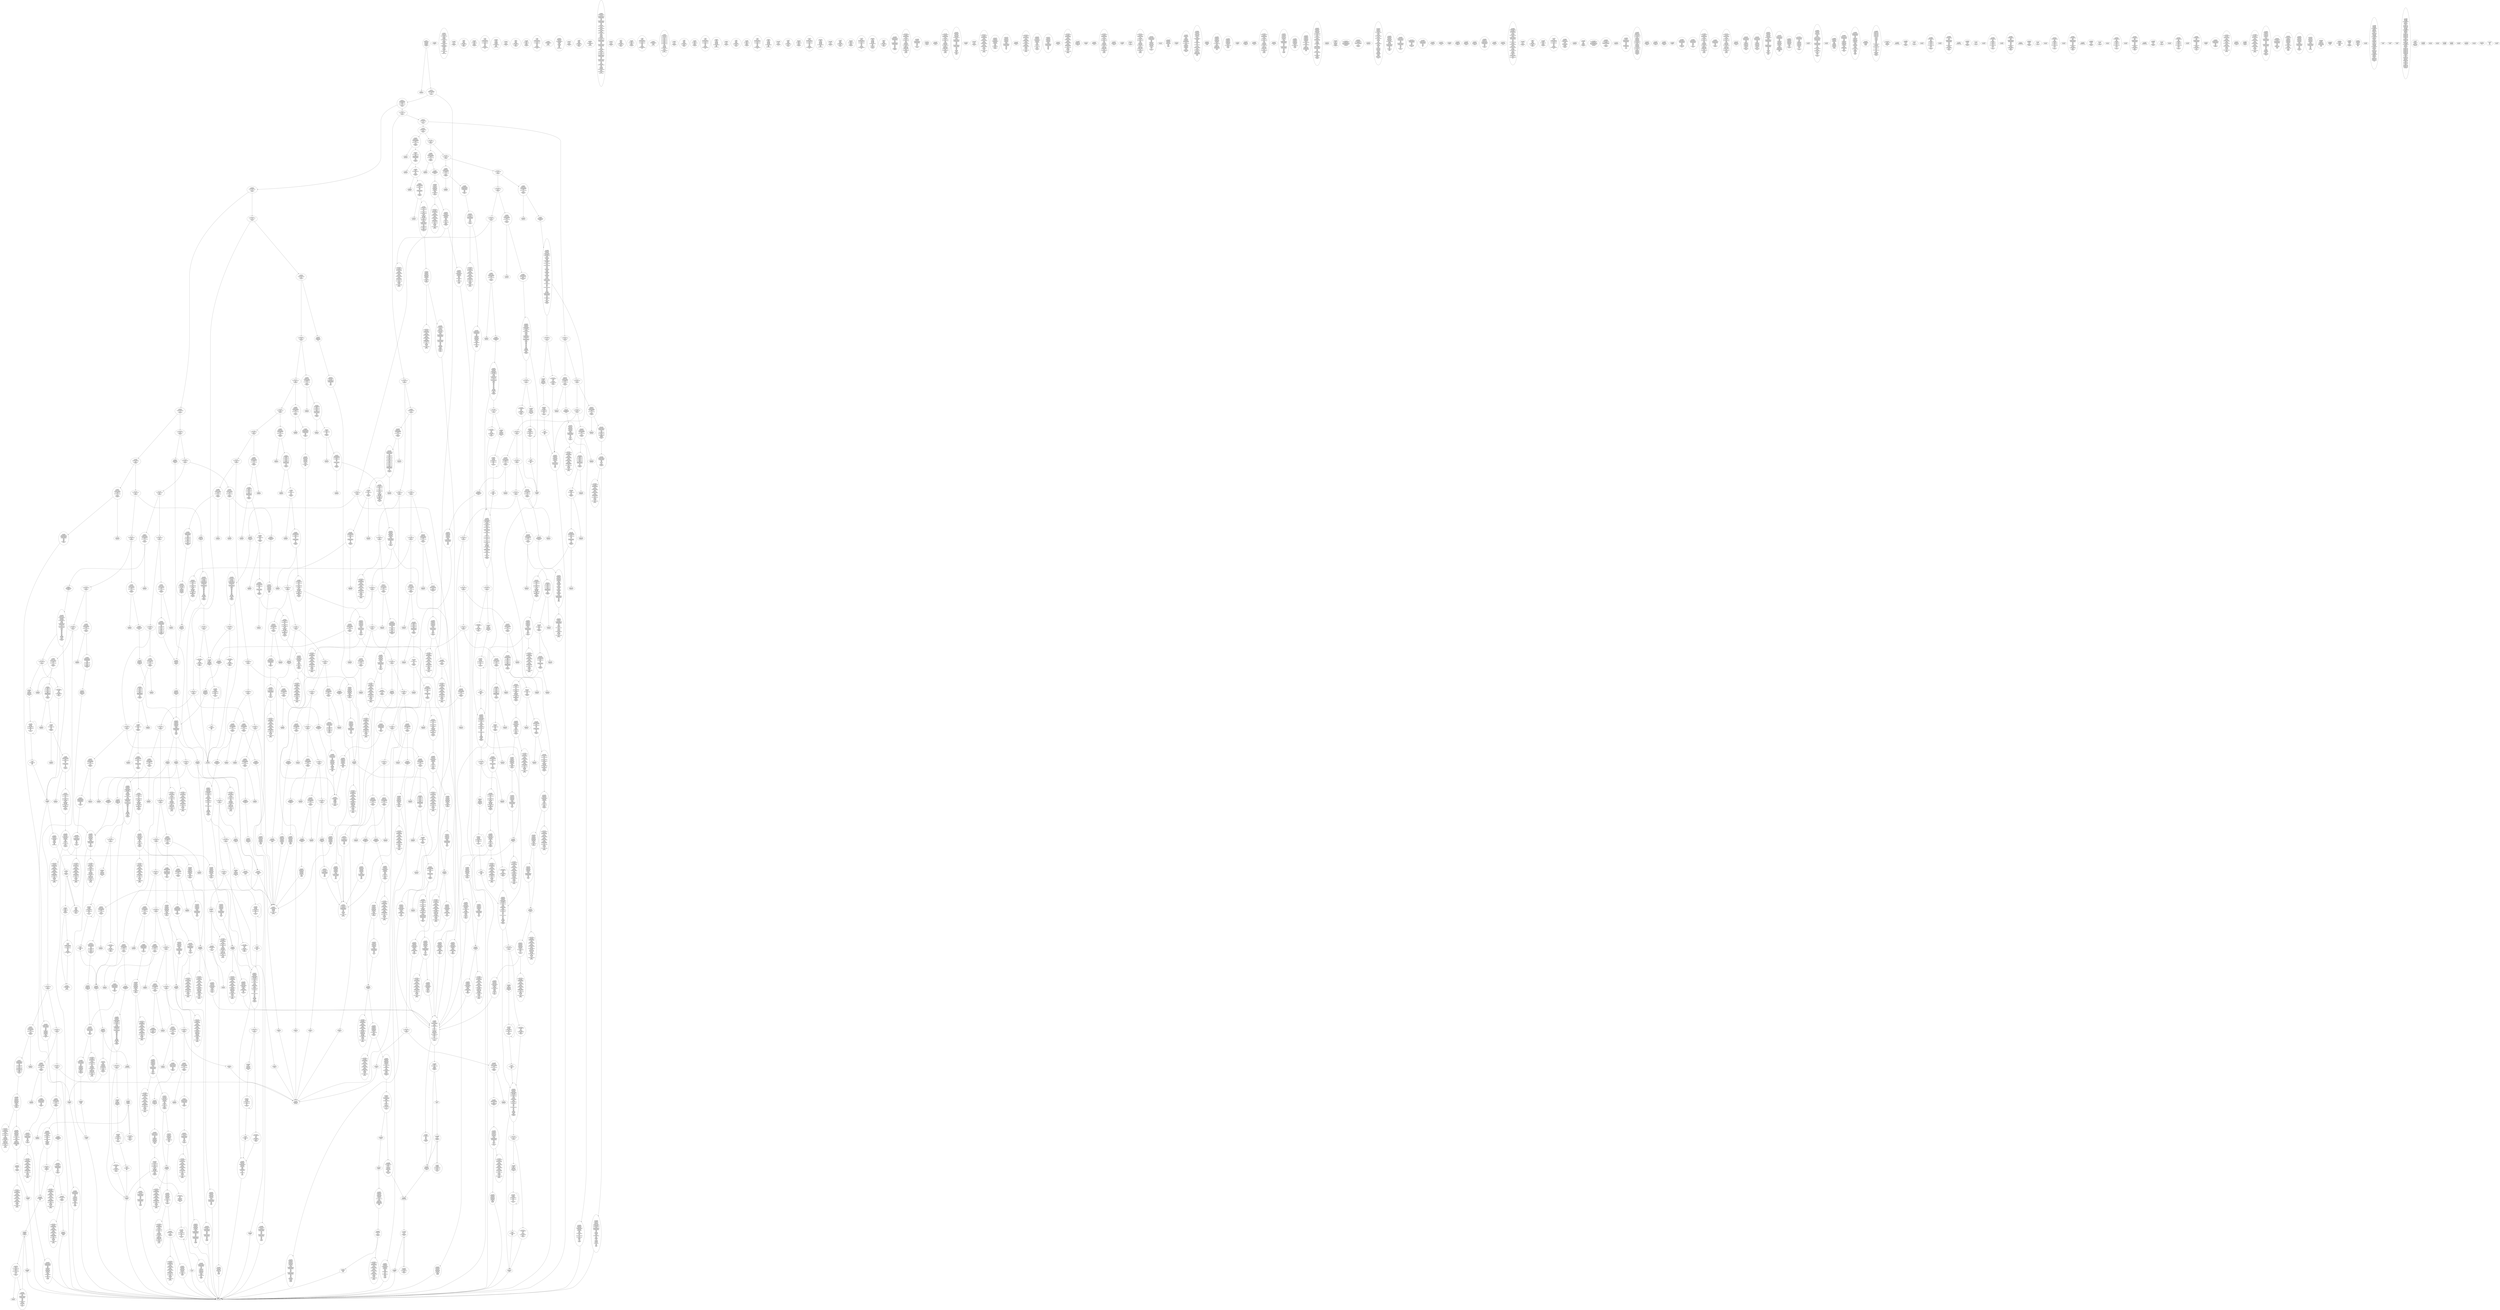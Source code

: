 /* Generated by GvGen v.1.0 (https://www.github.com/stricaud/gvgen) */

digraph G {
compound=true;
   node1 [label="[anywhere]"];
   node2 [label="# 0x0
PUSHX Data
PUSHX Data
MSTORE
CALLVALUE
ISZERO
PUSHX Data
JUMPI
"];
   node3 [label="# 0xc
PUSHX Data
REVERT
"];
   node4 [label="# 0x10
JUMPDEST
PUSHX LogicData
CALLDATASIZE
LT
PUSHX Data
JUMPI
"];
   node5 [label="# 0x1a
PUSHX Data
CALLDATALOAD
PUSHX BitData
SHR
PUSHX LogicData
GT
PUSHX Data
JUMPI
"];
   node6 [label="# 0x2b
PUSHX LogicData
GT
PUSHX Data
JUMPI
"];
   node7 [label="# 0x36
PUSHX LogicData
GT
PUSHX Data
JUMPI
"];
   node8 [label="# 0x41
PUSHX LogicData
EQ
PUSHX Data
JUMPI
"];
   node9 [label="# 0x4c
PUSHX LogicData
EQ
PUSHX Data
JUMPI
"];
   node10 [label="# 0x57
PUSHX LogicData
EQ
PUSHX Data
JUMPI
"];
   node11 [label="# 0x62
PUSHX LogicData
EQ
PUSHX Data
JUMPI
"];
   node12 [label="# 0x6d
PUSHX LogicData
EQ
PUSHX Data
JUMPI
"];
   node13 [label="# 0x78
PUSHX LogicData
EQ
PUSHX Data
JUMPI
"];
   node14 [label="# 0x83
PUSHX LogicData
EQ
PUSHX Data
JUMPI
"];
   node15 [label="# 0x8e
PUSHX LogicData
EQ
PUSHX Data
JUMPI
"];
   node16 [label="# 0x99
PUSHX LogicData
EQ
PUSHX Data
JUMPI
"];
   node17 [label="# 0xa4
PUSHX Data
JUMP
"];
   node18 [label="# 0xa8
JUMPDEST
PUSHX LogicData
EQ
PUSHX Data
JUMPI
"];
   node19 [label="# 0xb4
PUSHX LogicData
EQ
PUSHX Data
JUMPI
"];
   node20 [label="# 0xbf
PUSHX LogicData
EQ
PUSHX Data
JUMPI
"];
   node21 [label="# 0xca
PUSHX LogicData
EQ
PUSHX Data
JUMPI
"];
   node22 [label="# 0xd5
PUSHX LogicData
EQ
PUSHX Data
JUMPI
"];
   node23 [label="# 0xe0
PUSHX LogicData
EQ
PUSHX Data
JUMPI
"];
   node24 [label="# 0xeb
PUSHX LogicData
EQ
PUSHX Data
JUMPI
"];
   node25 [label="# 0xf6
PUSHX LogicData
EQ
PUSHX Data
JUMPI
"];
   node26 [label="# 0x101
PUSHX LogicData
EQ
PUSHX Data
JUMPI
"];
   node27 [label="# 0x10c
PUSHX Data
JUMP
"];
   node28 [label="# 0x110
JUMPDEST
PUSHX LogicData
GT
PUSHX Data
JUMPI
"];
   node29 [label="# 0x11c
PUSHX LogicData
EQ
PUSHX Data
JUMPI
"];
   node30 [label="# 0x127
PUSHX LogicData
EQ
PUSHX Data
JUMPI
"];
   node31 [label="# 0x132
PUSHX LogicData
EQ
PUSHX Data
JUMPI
"];
   node32 [label="# 0x13d
PUSHX LogicData
EQ
PUSHX Data
JUMPI
"];
   node33 [label="# 0x148
PUSHX LogicData
EQ
PUSHX Data
JUMPI
"];
   node34 [label="# 0x153
PUSHX LogicData
EQ
PUSHX Data
JUMPI
"];
   node35 [label="# 0x15e
PUSHX LogicData
EQ
PUSHX Data
JUMPI
"];
   node36 [label="# 0x169
PUSHX LogicData
EQ
PUSHX Data
JUMPI
"];
   node37 [label="# 0x174
PUSHX LogicData
EQ
PUSHX Data
JUMPI
"];
   node38 [label="# 0x17f
PUSHX Data
JUMP
"];
   node39 [label="# 0x183
JUMPDEST
PUSHX LogicData
EQ
PUSHX Data
JUMPI
"];
   node40 [label="# 0x18f
PUSHX LogicData
EQ
PUSHX Data
JUMPI
"];
   node41 [label="# 0x19a
PUSHX LogicData
EQ
PUSHX Data
JUMPI
"];
   node42 [label="# 0x1a5
PUSHX LogicData
EQ
PUSHX Data
JUMPI
"];
   node43 [label="# 0x1b0
PUSHX LogicData
EQ
PUSHX Data
JUMPI
"];
   node44 [label="# 0x1bb
PUSHX LogicData
EQ
PUSHX Data
JUMPI
"];
   node45 [label="# 0x1c6
PUSHX LogicData
EQ
PUSHX Data
JUMPI
"];
   node46 [label="# 0x1d1
PUSHX LogicData
EQ
PUSHX Data
JUMPI
"];
   node47 [label="# 0x1dc
PUSHX Data
JUMP
"];
   node48 [label="# 0x1e0
JUMPDEST
PUSHX LogicData
GT
PUSHX Data
JUMPI
"];
   node49 [label="# 0x1ec
PUSHX LogicData
GT
PUSHX Data
JUMPI
"];
   node50 [label="# 0x1f7
PUSHX LogicData
EQ
PUSHX Data
JUMPI
"];
   node51 [label="# 0x202
PUSHX LogicData
EQ
PUSHX Data
JUMPI
"];
   node52 [label="# 0x20d
PUSHX LogicData
EQ
PUSHX Data
JUMPI
"];
   node53 [label="# 0x218
PUSHX LogicData
EQ
PUSHX Data
JUMPI
"];
   node54 [label="# 0x223
PUSHX LogicData
EQ
PUSHX Data
JUMPI
"];
   node55 [label="# 0x22e
PUSHX LogicData
EQ
PUSHX Data
JUMPI
"];
   node56 [label="# 0x239
PUSHX LogicData
EQ
PUSHX Data
JUMPI
"];
   node57 [label="# 0x244
PUSHX LogicData
EQ
PUSHX Data
JUMPI
"];
   node58 [label="# 0x24f
PUSHX LogicData
EQ
PUSHX Data
JUMPI
"];
   node59 [label="# 0x25a
PUSHX Data
JUMP
"];
   node60 [label="# 0x25e
JUMPDEST
PUSHX LogicData
EQ
PUSHX Data
JUMPI
"];
   node61 [label="# 0x26a
PUSHX LogicData
EQ
PUSHX Data
JUMPI
"];
   node62 [label="# 0x275
PUSHX LogicData
EQ
PUSHX Data
JUMPI
"];
   node63 [label="# 0x280
PUSHX LogicData
EQ
PUSHX Data
JUMPI
"];
   node64 [label="# 0x28b
PUSHX LogicData
EQ
PUSHX Data
JUMPI
"];
   node65 [label="# 0x296
PUSHX LogicData
EQ
PUSHX Data
JUMPI
"];
   node66 [label="# 0x2a1
PUSHX LogicData
EQ
PUSHX Data
JUMPI
"];
   node67 [label="# 0x2ac
PUSHX LogicData
EQ
PUSHX Data
JUMPI
"];
   node68 [label="# 0x2b7
PUSHX LogicData
EQ
PUSHX Data
JUMPI
"];
   node69 [label="# 0x2c2
PUSHX Data
JUMP
"];
   node70 [label="# 0x2c6
JUMPDEST
PUSHX LogicData
GT
PUSHX Data
JUMPI
"];
   node71 [label="# 0x2d2
PUSHX LogicData
EQ
PUSHX Data
JUMPI
"];
   node72 [label="# 0x2dd
PUSHX LogicData
EQ
PUSHX Data
JUMPI
"];
   node73 [label="# 0x2e8
PUSHX LogicData
EQ
PUSHX Data
JUMPI
"];
   node74 [label="# 0x2f3
PUSHX LogicData
EQ
PUSHX Data
JUMPI
"];
   node75 [label="# 0x2fe
PUSHX LogicData
EQ
PUSHX Data
JUMPI
"];
   node76 [label="# 0x309
PUSHX LogicData
EQ
PUSHX Data
JUMPI
"];
   node77 [label="# 0x314
PUSHX LogicData
EQ
PUSHX Data
JUMPI
"];
   node78 [label="# 0x31f
PUSHX LogicData
EQ
PUSHX Data
JUMPI
"];
   node79 [label="# 0x32a
PUSHX LogicData
EQ
PUSHX Data
JUMPI
"];
   node80 [label="# 0x335
PUSHX Data
JUMP
"];
   node81 [label="# 0x339
JUMPDEST
PUSHX LogicData
EQ
PUSHX Data
JUMPI
"];
   node82 [label="# 0x345
PUSHX LogicData
EQ
PUSHX Data
JUMPI
"];
   node83 [label="# 0x350
PUSHX LogicData
EQ
PUSHX Data
JUMPI
"];
   node84 [label="# 0x35b
PUSHX LogicData
EQ
PUSHX Data
JUMPI
"];
   node85 [label="# 0x366
PUSHX LogicData
EQ
PUSHX Data
JUMPI
"];
   node86 [label="# 0x371
PUSHX LogicData
EQ
PUSHX Data
JUMPI
"];
   node87 [label="# 0x37c
PUSHX LogicData
EQ
PUSHX Data
JUMPI
"];
   node88 [label="# 0x387
PUSHX LogicData
EQ
PUSHX Data
JUMPI
"];
   node89 [label="# 0x392
JUMPDEST
PUSHX Data
REVERT
"];
   node90 [label="# 0x397
JUMPDEST
PUSHX Data
PUSHX ArithData
CALLDATASIZE
SUB
PUSHX LogicData
LT
ISZERO
PUSHX Data
JUMPI
"];
   node91 [label="# 0x3a9
PUSHX Data
REVERT
"];
   node92 [label="# 0x3ad
JUMPDEST
CALLDATALOAD
PUSHX ArithData
PUSHX BitData
PUSHX BitData
SHL
SUB
NOT
AND
PUSHX Data
JUMP
"];
   node93 [label="# 0x3be
JUMPDEST
PUSHX MemData
MLOAD
ISZERO
ISZERO
MSTORE
MLOAD
SUB
PUSHX ArithData
ADD
RETURN
"];
   node94 [label="# 0x3d2
JUMPDEST
PUSHX Data
PUSHX Data
JUMP
"];
   node95 [label="# 0x3da
JUMPDEST
PUSHX Data
MLOAD
PUSHX ArithData
MSTORE
MLOAD
ADD
MSTORE
MLOAD
ADD
ADD
PUSHX Data
"];
   node96 [label="# 0x3fc
JUMPDEST
LT
ISZERO
PUSHX Data
JUMPI
"];
   node97 [label="# 0x405
ADD
MLOAD
ADD
MSTORE
PUSHX ArithData
ADD
PUSHX Data
JUMP
"];
   node98 [label="# 0x414
JUMPDEST
ADD
PUSHX BitData
AND
ISZERO
PUSHX Data
JUMPI
"];
   node99 [label="# 0x428
SUB
MLOAD
PUSHX ArithData
PUSHX ArithData
SUB
PUSHX ArithData
EXP
SUB
NOT
AND
MSTORE
PUSHX ArithData
ADD
"];
   node100 [label="# 0x441
JUMPDEST
PUSHX MemData
MLOAD
SUB
RETURN
"];
   node101 [label="# 0x44f
JUMPDEST
PUSHX Data
PUSHX ArithData
CALLDATASIZE
SUB
PUSHX LogicData
LT
ISZERO
PUSHX Data
JUMPI
"];
   node102 [label="# 0x461
PUSHX Data
REVERT
"];
   node103 [label="# 0x465
JUMPDEST
CALLDATALOAD
PUSHX Data
JUMP
"];
   node104 [label="# 0x46c
JUMPDEST
PUSHX MemData
MLOAD
PUSHX ArithData
PUSHX BitData
PUSHX BitData
SHL
SUB
AND
MSTORE
MLOAD
SUB
PUSHX ArithData
ADD
RETURN
"];
   node105 [label="# 0x488
JUMPDEST
PUSHX Data
PUSHX ArithData
CALLDATASIZE
SUB
PUSHX LogicData
LT
ISZERO
PUSHX Data
JUMPI
"];
   node106 [label="# 0x49a
PUSHX Data
REVERT
"];
   node107 [label="# 0x49e
JUMPDEST
PUSHX ArithData
PUSHX BitData
PUSHX BitData
SHL
SUB
CALLDATALOAD
AND
PUSHX ArithData
ADD
CALLDATALOAD
PUSHX Data
JUMP
"];
   node108 [label="# 0x4b4
JUMPDEST
STOP
"];
   node109 [label="# 0x4b6
JUMPDEST
PUSHX Data
PUSHX ArithData
CALLDATASIZE
SUB
PUSHX LogicData
LT
ISZERO
PUSHX Data
JUMPI
"];
   node110 [label="# 0x4c8
PUSHX Data
REVERT
"];
   node111 [label="# 0x4cc
JUMPDEST
CALLDATALOAD
ADD
PUSHX ArithData
ADD
PUSHX ArithData
ADD
CALLDATALOAD
PUSHX BitData
PUSHX BitData
SHL
GT
ISZERO
PUSHX Data
JUMPI
"];
   node112 [label="# 0x4e9
PUSHX Data
REVERT
"];
   node113 [label="# 0x4ed
JUMPDEST
ADD
PUSHX ArithData
ADD
GT
ISZERO
PUSHX Data
JUMPI
"];
   node114 [label="# 0x4fb
PUSHX Data
REVERT
"];
   node115 [label="# 0x4ff
JUMPDEST
CALLDATALOAD
PUSHX ArithData
ADD
PUSHX ArithData
MUL
ADD
GT
PUSHX BitData
PUSHX BitData
SHL
GT
OR
ISZERO
PUSHX Data
JUMPI
"];
   node116 [label="# 0x51c
PUSHX Data
REVERT
"];
   node117 [label="# 0x520
JUMPDEST
PUSHX ArithData
ADD
PUSHX ArithData
DIV
MUL
PUSHX ArithData
ADD
PUSHX MemData
MLOAD
ADD
PUSHX Data
MSTORE
MSTORE
PUSHX ArithData
ADD
CALLDATACOPY
PUSHX Data
ADD
MSTORE
PUSHX Data
JUMP
"];
   node118 [label="# 0x561
JUMPDEST
PUSHX Data
PUSHX ArithData
CALLDATASIZE
SUB
PUSHX LogicData
LT
ISZERO
PUSHX Data
JUMPI
"];
   node119 [label="# 0x573
PUSHX Data
REVERT
"];
   node120 [label="# 0x577
JUMPDEST
PUSHX ArithData
PUSHX BitData
PUSHX BitData
SHL
SUB
CALLDATALOAD
AND
PUSHX ArithData
ADD
CALLDATALOAD
PUSHX ArithData
ADD
CALLDATALOAD
AND
PUSHX Data
JUMP
"];
   node121 [label="# 0x597
JUMPDEST
PUSHX MemData
MLOAD
MSTORE
MLOAD
SUB
PUSHX ArithData
ADD
RETURN
"];
   node122 [label="# 0x5a9
JUMPDEST
PUSHX Data
PUSHX ArithData
CALLDATASIZE
SUB
PUSHX LogicData
LT
ISZERO
PUSHX Data
JUMPI
"];
   node123 [label="# 0x5bb
PUSHX Data
REVERT
"];
   node124 [label="# 0x5bf
JUMPDEST
CALLDATALOAD
PUSHX ArithData
PUSHX BitData
PUSHX BitData
SHL
SUB
AND
PUSHX Data
JUMP
"];
   node125 [label="# 0x5cf
JUMPDEST
PUSHX Data
PUSHX ArithData
CALLDATASIZE
SUB
PUSHX LogicData
LT
ISZERO
PUSHX Data
JUMPI
"];
   node126 [label="# 0x5e1
PUSHX Data
REVERT
"];
   node127 [label="# 0x5e5
JUMPDEST
CALLDATALOAD
PUSHX Data
JUMP
"];
   node128 [label="# 0x5ec
JUMPDEST
PUSHX Data
PUSHX Data
JUMP
"];
   node129 [label="# 0x5f4
JUMPDEST
PUSHX Data
PUSHX ArithData
CALLDATASIZE
SUB
PUSHX LogicData
LT
ISZERO
PUSHX Data
JUMPI
"];
   node130 [label="# 0x606
PUSHX Data
REVERT
"];
   node131 [label="# 0x60a
JUMPDEST
CALLDATALOAD
PUSHX Data
JUMP
"];
   node132 [label="# 0x611
JUMPDEST
PUSHX Data
PUSHX ArithData
CALLDATASIZE
SUB
PUSHX LogicData
LT
ISZERO
PUSHX Data
JUMPI
"];
   node133 [label="# 0x623
PUSHX Data
REVERT
"];
   node134 [label="# 0x627
JUMPDEST
CALLDATALOAD
PUSHX Data
JUMP
"];
   node135 [label="# 0x62e
JUMPDEST
PUSHX Data
PUSHX ArithData
CALLDATASIZE
SUB
PUSHX LogicData
LT
ISZERO
PUSHX Data
JUMPI
"];
   node136 [label="# 0x640
PUSHX Data
REVERT
"];
   node137 [label="# 0x644
JUMPDEST
PUSHX ArithData
PUSHX BitData
PUSHX BitData
SHL
SUB
CALLDATALOAD
AND
PUSHX ArithData
ADD
CALLDATALOAD
AND
PUSHX ArithData
ADD
CALLDATALOAD
PUSHX Data
JUMP
"];
   node138 [label="# 0x664
JUMPDEST
PUSHX Data
PUSHX ArithData
CALLDATASIZE
SUB
PUSHX LogicData
LT
ISZERO
PUSHX Data
JUMPI
"];
   node139 [label="# 0x676
PUSHX Data
REVERT
"];
   node140 [label="# 0x67a
JUMPDEST
CALLDATALOAD
ADD
PUSHX ArithData
ADD
PUSHX ArithData
ADD
CALLDATALOAD
PUSHX BitData
PUSHX BitData
SHL
GT
ISZERO
PUSHX Data
JUMPI
"];
   node141 [label="# 0x697
PUSHX Data
REVERT
"];
   node142 [label="# 0x69b
JUMPDEST
ADD
PUSHX ArithData
ADD
GT
ISZERO
PUSHX Data
JUMPI
"];
   node143 [label="# 0x6a9
PUSHX Data
REVERT
"];
   node144 [label="# 0x6ad
JUMPDEST
CALLDATALOAD
PUSHX ArithData
ADD
PUSHX ArithData
MUL
ADD
GT
PUSHX BitData
PUSHX BitData
SHL
GT
OR
ISZERO
PUSHX Data
JUMPI
"];
   node145 [label="# 0x6ca
PUSHX Data
REVERT
"];
   node146 [label="# 0x6ce
JUMPDEST
PUSHX ArithData
ADD
PUSHX ArithData
DIV
MUL
PUSHX ArithData
ADD
PUSHX MemData
MLOAD
ADD
PUSHX Data
MSTORE
MSTORE
PUSHX ArithData
ADD
CALLDATACOPY
PUSHX Data
ADD
MSTORE
PUSHX Data
JUMP
"];
   node147 [label="# 0x70f
JUMPDEST
PUSHX Data
PUSHX ArithData
CALLDATASIZE
SUB
PUSHX LogicData
LT
ISZERO
PUSHX Data
JUMPI
"];
   node148 [label="# 0x721
PUSHX Data
REVERT
"];
   node149 [label="# 0x725
JUMPDEST
CALLDATALOAD
PUSHX ArithData
PUSHX BitData
PUSHX BitData
SHL
SUB
AND
PUSHX Data
JUMP
"];
   node150 [label="# 0x735
JUMPDEST
PUSHX Data
PUSHX ArithData
CALLDATASIZE
SUB
PUSHX LogicData
LT
ISZERO
PUSHX Data
JUMPI
"];
   node151 [label="# 0x747
PUSHX Data
REVERT
"];
   node152 [label="# 0x74b
JUMPDEST
CALLDATALOAD
PUSHX Data
JUMP
"];
   node153 [label="# 0x752
JUMPDEST
PUSHX Data
PUSHX Data
JUMP
"];
   node154 [label="# 0x75a
JUMPDEST
PUSHX Data
PUSHX ArithData
CALLDATASIZE
SUB
PUSHX LogicData
LT
ISZERO
PUSHX Data
JUMPI
"];
   node155 [label="# 0x76c
PUSHX Data
REVERT
"];
   node156 [label="# 0x770
JUMPDEST
PUSHX ArithData
PUSHX BitData
PUSHX BitData
SHL
SUB
CALLDATALOAD
AND
PUSHX ArithData
ADD
CALLDATALOAD
PUSHX Data
JUMP
"];
   node157 [label="# 0x786
JUMPDEST
PUSHX Data
PUSHX Data
JUMP
"];
   node158 [label="# 0x78e
JUMPDEST
PUSHX Data
PUSHX ArithData
CALLDATASIZE
SUB
PUSHX LogicData
LT
ISZERO
PUSHX Data
JUMPI
"];
   node159 [label="# 0x7a0
PUSHX Data
REVERT
"];
   node160 [label="# 0x7a4
JUMPDEST
CALLDATALOAD
ADD
PUSHX ArithData
ADD
PUSHX ArithData
ADD
CALLDATALOAD
PUSHX BitData
PUSHX BitData
SHL
GT
ISZERO
PUSHX Data
JUMPI
"];
   node161 [label="# 0x7c1
PUSHX Data
REVERT
"];
   node162 [label="# 0x7c5
JUMPDEST
ADD
PUSHX ArithData
ADD
GT
ISZERO
PUSHX Data
JUMPI
"];
   node163 [label="# 0x7d3
PUSHX Data
REVERT
"];
   node164 [label="# 0x7d7
JUMPDEST
CALLDATALOAD
PUSHX ArithData
ADD
PUSHX ArithData
MUL
ADD
GT
PUSHX BitData
PUSHX BitData
SHL
GT
OR
ISZERO
PUSHX Data
JUMPI
"];
   node165 [label="# 0x7f4
PUSHX Data
REVERT
"];
   node166 [label="# 0x7f8
JUMPDEST
PUSHX ArithData
ADD
PUSHX ArithData
DIV
MUL
PUSHX ArithData
ADD
PUSHX MemData
MLOAD
ADD
PUSHX Data
MSTORE
MSTORE
PUSHX ArithData
ADD
CALLDATACOPY
PUSHX Data
ADD
MSTORE
PUSHX Data
JUMP
"];
   node167 [label="# 0x839
JUMPDEST
PUSHX Data
PUSHX ArithData
CALLDATASIZE
SUB
PUSHX LogicData
LT
ISZERO
PUSHX Data
JUMPI
"];
   node168 [label="# 0x84b
PUSHX Data
REVERT
"];
   node169 [label="# 0x84f
JUMPDEST
CALLDATALOAD
PUSHX ArithData
PUSHX BitData
PUSHX BitData
SHL
SUB
AND
PUSHX Data
JUMP
"];
   node170 [label="# 0x85f
JUMPDEST
PUSHX Data
PUSHX ArithData
CALLDATASIZE
SUB
PUSHX LogicData
LT
ISZERO
PUSHX Data
JUMPI
"];
   node171 [label="# 0x871
PUSHX Data
REVERT
"];
   node172 [label="# 0x875
JUMPDEST
CALLDATALOAD
ADD
PUSHX ArithData
ADD
PUSHX ArithData
ADD
CALLDATALOAD
PUSHX BitData
PUSHX BitData
SHL
GT
ISZERO
PUSHX Data
JUMPI
"];
   node173 [label="# 0x892
PUSHX Data
REVERT
"];
   node174 [label="# 0x896
JUMPDEST
ADD
PUSHX ArithData
ADD
GT
ISZERO
PUSHX Data
JUMPI
"];
   node175 [label="# 0x8a4
PUSHX Data
REVERT
"];
   node176 [label="# 0x8a8
JUMPDEST
CALLDATALOAD
PUSHX ArithData
ADD
PUSHX ArithData
MUL
ADD
GT
PUSHX BitData
PUSHX BitData
SHL
GT
OR
ISZERO
PUSHX Data
JUMPI
"];
   node177 [label="# 0x8c5
PUSHX Data
REVERT
"];
   node178 [label="# 0x8c9
JUMPDEST
PUSHX ArithData
ADD
PUSHX ArithData
DIV
MUL
PUSHX ArithData
ADD
PUSHX MemData
MLOAD
ADD
PUSHX Data
MSTORE
MSTORE
PUSHX ArithData
ADD
CALLDATACOPY
PUSHX Data
ADD
MSTORE
PUSHX Data
JUMP
"];
   node179 [label="# 0x90a
JUMPDEST
PUSHX Data
PUSHX ArithData
CALLDATASIZE
SUB
PUSHX LogicData
LT
ISZERO
PUSHX Data
JUMPI
"];
   node180 [label="# 0x91c
PUSHX Data
REVERT
"];
   node181 [label="# 0x920
JUMPDEST
CALLDATALOAD
ADD
PUSHX ArithData
ADD
PUSHX ArithData
ADD
CALLDATALOAD
PUSHX BitData
PUSHX BitData
SHL
GT
ISZERO
PUSHX Data
JUMPI
"];
   node182 [label="# 0x93d
PUSHX Data
REVERT
"];
   node183 [label="# 0x941
JUMPDEST
ADD
PUSHX ArithData
ADD
GT
ISZERO
PUSHX Data
JUMPI
"];
   node184 [label="# 0x94f
PUSHX Data
REVERT
"];
   node185 [label="# 0x953
JUMPDEST
CALLDATALOAD
PUSHX ArithData
ADD
PUSHX ArithData
MUL
ADD
GT
PUSHX BitData
PUSHX BitData
SHL
GT
OR
ISZERO
PUSHX Data
JUMPI
"];
   node186 [label="# 0x970
PUSHX Data
REVERT
"];
   node187 [label="# 0x974
JUMPDEST
PUSHX ArithData
ADD
PUSHX ArithData
DIV
MUL
PUSHX ArithData
ADD
PUSHX MemData
MLOAD
ADD
PUSHX Data
MSTORE
MSTORE
PUSHX ArithData
ADD
CALLDATACOPY
PUSHX Data
ADD
MSTORE
PUSHX Data
JUMP
"];
   node188 [label="# 0x9b5
JUMPDEST
PUSHX Data
PUSHX ArithData
CALLDATASIZE
SUB
PUSHX LogicData
LT
ISZERO
PUSHX Data
JUMPI
"];
   node189 [label="# 0x9c7
PUSHX Data
REVERT
"];
   node190 [label="# 0x9cb
JUMPDEST
PUSHX ArithData
PUSHX BitData
PUSHX BitData
SHL
SUB
CALLDATALOAD
AND
PUSHX ArithData
ADD
CALLDATALOAD
AND
PUSHX ArithData
ADD
CALLDATALOAD
PUSHX Data
JUMP
"];
   node191 [label="# 0x9eb
JUMPDEST
PUSHX Data
PUSHX ArithData
CALLDATASIZE
SUB
PUSHX LogicData
LT
ISZERO
PUSHX Data
JUMPI
"];
   node192 [label="# 0x9fd
PUSHX Data
REVERT
"];
   node193 [label="# 0xa01
JUMPDEST
CALLDATALOAD
PUSHX Data
JUMP
"];
   node194 [label="# 0xa08
JUMPDEST
PUSHX Data
PUSHX ArithData
CALLDATASIZE
SUB
PUSHX LogicData
LT
ISZERO
PUSHX Data
JUMPI
"];
   node195 [label="# 0xa1a
PUSHX Data
REVERT
"];
   node196 [label="# 0xa1e
JUMPDEST
CALLDATALOAD
PUSHX Data
JUMP
"];
   node197 [label="# 0xa25
JUMPDEST
PUSHX Data
MLOAD
PUSHX ArithData
ADD
MSTORE
ISZERO
ISZERO
PUSHX ArithData
ADD
MSTORE
ISZERO
ISZERO
PUSHX ArithData
ADD
MSTORE
PUSHX ArithData
MSTORE
MLOAD
ADD
MSTORE
MLOAD
ADD
PUSHX ArithData
ADD
ADD
PUSHX Data
"];
   node198 [label="# 0xa65
JUMPDEST
LT
ISZERO
PUSHX Data
JUMPI
"];
   node199 [label="# 0xa6e
ADD
MLOAD
ADD
MSTORE
PUSHX ArithData
ADD
PUSHX Data
JUMP
"];
   node200 [label="# 0xa7d
JUMPDEST
ADD
PUSHX BitData
AND
ISZERO
PUSHX Data
JUMPI
"];
   node201 [label="# 0xa91
SUB
MLOAD
PUSHX ArithData
PUSHX ArithData
SUB
PUSHX ArithData
EXP
SUB
NOT
AND
MSTORE
PUSHX ArithData
ADD
"];
   node202 [label="# 0xaaa
JUMPDEST
SUB
MSTORE
MLOAD
MSTORE
MLOAD
PUSHX ArithData
ADD
ADD
PUSHX Data
"];
   node203 [label="# 0xac5
JUMPDEST
LT
ISZERO
PUSHX Data
JUMPI
"];
   node204 [label="# 0xace
ADD
MLOAD
ADD
MSTORE
PUSHX ArithData
ADD
PUSHX Data
JUMP
"];
   node205 [label="# 0xadd
JUMPDEST
ADD
PUSHX BitData
AND
ISZERO
PUSHX Data
JUMPI
"];
   node206 [label="# 0xaf1
SUB
MLOAD
PUSHX ArithData
PUSHX ArithData
SUB
PUSHX ArithData
EXP
SUB
NOT
AND
MSTORE
PUSHX ArithData
ADD
"];
   node207 [label="# 0xb0a
JUMPDEST
PUSHX MemData
MLOAD
SUB
RETURN
"];
   node208 [label="# 0xb1d
JUMPDEST
PUSHX Data
PUSHX ArithData
CALLDATASIZE
SUB
PUSHX LogicData
LT
ISZERO
PUSHX Data
JUMPI
"];
   node209 [label="# 0xb2f
PUSHX Data
REVERT
"];
   node210 [label="# 0xb33
JUMPDEST
CALLDATALOAD
PUSHX Data
JUMP
"];
   node211 [label="# 0xb3a
JUMPDEST
PUSHX Data
PUSHX ArithData
CALLDATASIZE
SUB
PUSHX LogicData
LT
ISZERO
PUSHX Data
JUMPI
"];
   node212 [label="# 0xb4c
PUSHX Data
REVERT
"];
   node213 [label="# 0xb50
JUMPDEST
CALLDATALOAD
PUSHX Data
JUMP
"];
   node214 [label="# 0xb57
JUMPDEST
PUSHX Data
PUSHX ArithData
CALLDATASIZE
SUB
PUSHX LogicData
LT
ISZERO
PUSHX Data
JUMPI
"];
   node215 [label="# 0xb69
PUSHX Data
REVERT
"];
   node216 [label="# 0xb6d
JUMPDEST
CALLDATALOAD
PUSHX Data
JUMP
"];
   node217 [label="# 0xb74
JUMPDEST
PUSHX Data
PUSHX ArithData
CALLDATASIZE
SUB
PUSHX LogicData
LT
ISZERO
PUSHX Data
JUMPI
"];
   node218 [label="# 0xb86
PUSHX Data
REVERT
"];
   node219 [label="# 0xb8a
JUMPDEST
CALLDATALOAD
PUSHX ArithData
ADD
CALLDATALOAD
PUSHX ArithData
PUSHX BitData
PUSHX BitData
SHL
SUB
AND
PUSHX Data
JUMP
"];
   node220 [label="# 0xba0
JUMPDEST
PUSHX Data
PUSHX ArithData
CALLDATASIZE
SUB
PUSHX LogicData
LT
ISZERO
PUSHX Data
JUMPI
"];
   node221 [label="# 0xbb2
PUSHX Data
REVERT
"];
   node222 [label="# 0xbb6
JUMPDEST
CALLDATALOAD
PUSHX ArithData
PUSHX BitData
PUSHX BitData
SHL
SUB
AND
PUSHX Data
JUMP
"];
   node223 [label="# 0xbc6
JUMPDEST
PUSHX Data
PUSHX ArithData
CALLDATASIZE
SUB
PUSHX LogicData
LT
ISZERO
PUSHX Data
JUMPI
"];
   node224 [label="# 0xbd8
PUSHX Data
REVERT
"];
   node225 [label="# 0xbdc
JUMPDEST
CALLDATALOAD
PUSHX ArithData
PUSHX BitData
PUSHX BitData
SHL
SUB
AND
PUSHX Data
JUMP
"];
   node226 [label="# 0xbec
JUMPDEST
PUSHX Data
PUSHX ArithData
CALLDATASIZE
SUB
PUSHX LogicData
LT
ISZERO
PUSHX Data
JUMPI
"];
   node227 [label="# 0xbfe
PUSHX Data
REVERT
"];
   node228 [label="# 0xc02
JUMPDEST
CALLDATALOAD
PUSHX ArithData
PUSHX BitData
PUSHX BitData
SHL
SUB
AND
PUSHX Data
JUMP
"];
   node229 [label="# 0xc12
JUMPDEST
PUSHX Data
PUSHX ArithData
CALLDATASIZE
SUB
PUSHX LogicData
LT
ISZERO
PUSHX Data
JUMPI
"];
   node230 [label="# 0xc24
PUSHX Data
REVERT
"];
   node231 [label="# 0xc28
JUMPDEST
CALLDATALOAD
PUSHX ArithData
ADD
CALLDATALOAD
PUSHX Data
JUMP
"];
   node232 [label="# 0xc35
JUMPDEST
PUSHX Data
PUSHX ArithData
CALLDATASIZE
SUB
PUSHX LogicData
LT
ISZERO
PUSHX Data
JUMPI
"];
   node233 [label="# 0xc47
PUSHX Data
REVERT
"];
   node234 [label="# 0xc4b
JUMPDEST
CALLDATALOAD
PUSHX ArithData
PUSHX BitData
PUSHX BitData
SHL
SUB
AND
PUSHX Data
JUMP
"];
   node235 [label="# 0xc5b
JUMPDEST
PUSHX Data
MLOAD
PUSHX ArithData
MSTORE
MLOAD
ADD
MSTORE
MLOAD
ADD
ADD
MUL
PUSHX Data
"];
   node236 [label="# 0xc7f
JUMPDEST
LT
ISZERO
PUSHX Data
JUMPI
"];
   node237 [label="# 0xc88
ADD
MLOAD
ADD
MSTORE
PUSHX ArithData
ADD
PUSHX Data
JUMP
"];
   node238 [label="# 0xc97
JUMPDEST
ADD
PUSHX MemData
MLOAD
SUB
RETURN
"];
   node239 [label="# 0xcab
JUMPDEST
PUSHX Data
PUSHX ArithData
CALLDATASIZE
SUB
PUSHX LogicData
LT
ISZERO
PUSHX Data
JUMPI
"];
   node240 [label="# 0xcbd
PUSHX Data
REVERT
"];
   node241 [label="# 0xcc1
JUMPDEST
CALLDATALOAD
PUSHX ArithData
PUSHX BitData
PUSHX BitData
SHL
SUB
AND
PUSHX Data
JUMP
"];
   node242 [label="# 0xcd1
JUMPDEST
PUSHX Data
PUSHX ArithData
CALLDATASIZE
SUB
PUSHX LogicData
LT
ISZERO
PUSHX Data
JUMPI
"];
   node243 [label="# 0xce3
PUSHX Data
REVERT
"];
   node244 [label="# 0xce7
JUMPDEST
ADD
PUSHX ArithData
ADD
CALLDATALOAD
PUSHX BitData
PUSHX BitData
SHL
GT
ISZERO
PUSHX Data
JUMPI
"];
   node245 [label="# 0xcfd
PUSHX Data
REVERT
"];
   node246 [label="# 0xd01
JUMPDEST
ADD
PUSHX ArithData
ADD
GT
ISZERO
PUSHX Data
JUMPI
"];
   node247 [label="# 0xd0f
PUSHX Data
REVERT
"];
   node248 [label="# 0xd13
JUMPDEST
CALLDATALOAD
PUSHX ArithData
ADD
PUSHX ArithData
MUL
ADD
GT
PUSHX BitData
PUSHX BitData
SHL
GT
OR
ISZERO
PUSHX Data
JUMPI
"];
   node249 [label="# 0xd30
PUSHX Data
REVERT
"];
   node250 [label="# 0xd34
JUMPDEST
PUSHX ArithData
ADD
PUSHX ArithData
DIV
MUL
PUSHX ArithData
ADD
PUSHX MemData
MLOAD
ADD
PUSHX Data
MSTORE
MSTORE
PUSHX ArithData
ADD
CALLDATACOPY
PUSHX Data
ADD
MSTORE
PUSHX ArithData
PUSHX BitData
PUSHX BitData
SHL
SUB
CALLDATALOAD
AND
PUSHX ArithData
ADD
CALLDATALOAD
PUSHX Data
JUMP
"];
   node251 [label="# 0xd83
JUMPDEST
PUSHX Data
PUSHX ArithData
CALLDATASIZE
SUB
PUSHX LogicData
LT
ISZERO
PUSHX Data
JUMPI
"];
   node252 [label="# 0xd95
PUSHX Data
REVERT
"];
   node253 [label="# 0xd99
JUMPDEST
CALLDATALOAD
PUSHX Data
JUMP
"];
   node254 [label="# 0xda0
JUMPDEST
PUSHX Data
PUSHX ArithData
CALLDATASIZE
SUB
PUSHX LogicData
LT
ISZERO
PUSHX Data
JUMPI
"];
   node255 [label="# 0xdb2
PUSHX Data
REVERT
"];
   node256 [label="# 0xdb6
JUMPDEST
CALLDATALOAD
PUSHX ArithData
PUSHX BitData
PUSHX BitData
SHL
SUB
AND
PUSHX Data
JUMP
"];
   node257 [label="# 0xdc6
JUMPDEST
PUSHX Data
PUSHX ArithData
CALLDATASIZE
SUB
PUSHX LogicData
LT
ISZERO
PUSHX Data
JUMPI
"];
   node258 [label="# 0xdd8
PUSHX Data
REVERT
"];
   node259 [label="# 0xddc
JUMPDEST
CALLDATALOAD
PUSHX Data
JUMP
"];
   node260 [label="# 0xde3
JUMPDEST
PUSHX MemData
MLOAD
PUSHX ArithData
PUSHX BitData
PUSHX BitData
SHL
SUB
AND
PUSHX ArithData
PUSHX BitData
PUSHX BitData
SHL
SUB
AND
MSTORE
PUSHX ArithData
ADD
MSTORE
PUSHX ArithData
ADD
MSTORE
PUSHX ArithData
ADD
MSTORE
PUSHX ArithData
ADD
ISZERO
ISZERO
ISZERO
ISZERO
MSTORE
PUSHX ArithData
ADD
PUSHX ArithData
PUSHX BitData
PUSHX BitData
SHL
SUB
AND
PUSHX ArithData
PUSHX BitData
PUSHX BitData
SHL
SUB
AND
MSTORE
PUSHX ArithData
ADD
MSTORE
PUSHX ArithData
ADD
PUSHX ArithData
ADD
PUSHX ArithData
PUSHX BitData
PUSHX BitData
SHL
SUB
AND
PUSHX ArithData
PUSHX BitData
PUSHX BitData
SHL
SUB
AND
MSTORE
PUSHX ArithData
ADD
SUB
MSTORE
MLOAD
MSTORE
PUSHX ArithData
ADD
MLOAD
PUSHX ArithData
ADD
PUSHX Data
"];
   node261 [label="# 0xe72
JUMPDEST
LT
ISZERO
PUSHX Data
JUMPI
"];
   node262 [label="# 0xe7b
ADD
MLOAD
ADD
MSTORE
PUSHX ArithData
ADD
PUSHX Data
JUMP
"];
   node263 [label="# 0xe8a
JUMPDEST
ADD
PUSHX BitData
AND
ISZERO
PUSHX Data
JUMPI
"];
   node264 [label="# 0xe9e
SUB
MLOAD
PUSHX ArithData
PUSHX ArithData
SUB
PUSHX ArithData
EXP
SUB
NOT
AND
MSTORE
PUSHX ArithData
ADD
"];
   node265 [label="# 0xeb7
JUMPDEST
PUSHX MemData
MLOAD
SUB
RETURN
"];
   node266 [label="# 0xecd
JUMPDEST
PUSHX Data
PUSHX ArithData
CALLDATASIZE
SUB
PUSHX LogicData
LT
ISZERO
PUSHX Data
JUMPI
"];
   node267 [label="# 0xedf
PUSHX Data
REVERT
"];
   node268 [label="# 0xee3
JUMPDEST
CALLDATALOAD
PUSHX ArithData
ADD
CALLDATALOAD
PUSHX Data
JUMP
"];
   node269 [label="# 0xef0
JUMPDEST
PUSHX Data
PUSHX ArithData
CALLDATASIZE
SUB
PUSHX LogicData
LT
ISZERO
PUSHX Data
JUMPI
"];
   node270 [label="# 0xf02
PUSHX Data
REVERT
"];
   node271 [label="# 0xf06
JUMPDEST
CALLDATALOAD
PUSHX Data
JUMP
"];
   node272 [label="# 0xf0d
JUMPDEST
PUSHX MemData
MLOAD
PUSHX ArithData
ADD
PUSHX ArithData
ADD
PUSHX ArithData
ADD
PUSHX ArithData
ADD
PUSHX ArithData
ADD
SUB
MSTORE
MLOAD
MSTORE
PUSHX ArithData
ADD
MLOAD
PUSHX ArithData
ADD
PUSHX Data
"];
   node273 [label="# 0xf42
JUMPDEST
LT
ISZERO
PUSHX Data
JUMPI
"];
   node274 [label="# 0xf4b
ADD
MLOAD
ADD
MSTORE
PUSHX ArithData
ADD
PUSHX Data
JUMP
"];
   node275 [label="# 0xf5a
JUMPDEST
ADD
PUSHX BitData
AND
ISZERO
PUSHX Data
JUMPI
"];
   node276 [label="# 0xf6e
SUB
MLOAD
PUSHX ArithData
PUSHX ArithData
SUB
PUSHX ArithData
EXP
SUB
NOT
AND
MSTORE
PUSHX ArithData
ADD
"];
   node277 [label="# 0xf87
JUMPDEST
SUB
MSTORE
MLOAD
MSTORE
MLOAD
PUSHX ArithData
ADD
ADD
PUSHX Data
"];
   node278 [label="# 0xfa2
JUMPDEST
LT
ISZERO
PUSHX Data
JUMPI
"];
   node279 [label="# 0xfab
ADD
MLOAD
ADD
MSTORE
PUSHX ArithData
ADD
PUSHX Data
JUMP
"];
   node280 [label="# 0xfba
JUMPDEST
ADD
PUSHX BitData
AND
ISZERO
PUSHX Data
JUMPI
"];
   node281 [label="# 0xfce
SUB
MLOAD
PUSHX ArithData
PUSHX ArithData
SUB
PUSHX ArithData
EXP
SUB
NOT
AND
MSTORE
PUSHX ArithData
ADD
"];
   node282 [label="# 0xfe7
JUMPDEST
SUB
MSTORE
MLOAD
MSTORE
MLOAD
PUSHX ArithData
ADD
ADD
PUSHX Data
"];
   node283 [label="# 0x1002
JUMPDEST
LT
ISZERO
PUSHX Data
JUMPI
"];
   node284 [label="# 0x100b
ADD
MLOAD
ADD
MSTORE
PUSHX ArithData
ADD
PUSHX Data
JUMP
"];
   node285 [label="# 0x101a
JUMPDEST
ADD
PUSHX BitData
AND
ISZERO
PUSHX Data
JUMPI
"];
   node286 [label="# 0x102e
SUB
MLOAD
PUSHX ArithData
PUSHX ArithData
SUB
PUSHX ArithData
EXP
SUB
NOT
AND
MSTORE
PUSHX ArithData
ADD
"];
   node287 [label="# 0x1047
JUMPDEST
SUB
MSTORE
MLOAD
MSTORE
MLOAD
PUSHX ArithData
ADD
ADD
PUSHX Data
"];
   node288 [label="# 0x1062
JUMPDEST
LT
ISZERO
PUSHX Data
JUMPI
"];
   node289 [label="# 0x106b
ADD
MLOAD
ADD
MSTORE
PUSHX ArithData
ADD
PUSHX Data
JUMP
"];
   node290 [label="# 0x107a
JUMPDEST
ADD
PUSHX BitData
AND
ISZERO
PUSHX Data
JUMPI
"];
   node291 [label="# 0x108e
SUB
MLOAD
PUSHX ArithData
PUSHX ArithData
SUB
PUSHX ArithData
EXP
SUB
NOT
AND
MSTORE
PUSHX ArithData
ADD
"];
   node292 [label="# 0x10a7
JUMPDEST
SUB
MSTORE
MLOAD
MSTORE
MLOAD
PUSHX ArithData
ADD
ADD
PUSHX Data
ISZERO
PUSHX Data
JUMPI
"];
   node293 [label="# 0x10c8
ADD
MLOAD
ADD
MSTORE
PUSHX ArithData
ADD
PUSHX Data
JUMP
"];
   node294 [label="# 0x10d7
JUMPDEST
PUSHX Data
PUSHX Data
JUMP
"];
   node295 [label="# 0x10df
JUMPDEST
PUSHX Data
PUSHX ArithData
CALLDATASIZE
SUB
PUSHX LogicData
LT
ISZERO
PUSHX Data
JUMPI
"];
   node296 [label="# 0x10f1
PUSHX Data
REVERT
"];
   node297 [label="# 0x10f5
JUMPDEST
CALLDATALOAD
PUSHX ArithData
ADD
CALLDATALOAD
PUSHX Data
JUMP
"];
   node298 [label="# 0x1102
JUMPDEST
PUSHX Data
PUSHX ArithData
CALLDATASIZE
SUB
PUSHX LogicData
LT
ISZERO
PUSHX Data
JUMPI
"];
   node299 [label="# 0x1114
PUSHX Data
REVERT
"];
   node300 [label="# 0x1118
JUMPDEST
CALLDATALOAD
PUSHX Data
JUMP
"];
   node301 [label="# 0x111f
JUMPDEST
PUSHX Data
PUSHX ArithData
CALLDATASIZE
SUB
PUSHX LogicData
LT
ISZERO
PUSHX Data
JUMPI
"];
   node302 [label="# 0x1131
PUSHX Data
REVERT
"];
   node303 [label="# 0x1135
JUMPDEST
PUSHX ArithData
PUSHX BitData
PUSHX BitData
SHL
SUB
CALLDATALOAD
AND
PUSHX ArithData
ADD
CALLDATALOAD
ISZERO
ISZERO
PUSHX Data
JUMP
"];
   node304 [label="# 0x114d
JUMPDEST
PUSHX Data
PUSHX ArithData
CALLDATASIZE
SUB
PUSHX LogicData
LT
ISZERO
PUSHX Data
JUMPI
"];
   node305 [label="# 0x115f
PUSHX Data
REVERT
"];
   node306 [label="# 0x1163
JUMPDEST
CALLDATALOAD
ADD
PUSHX ArithData
ADD
PUSHX ArithData
ADD
CALLDATALOAD
PUSHX BitData
PUSHX BitData
SHL
GT
ISZERO
PUSHX Data
JUMPI
"];
   node307 [label="# 0x1180
PUSHX Data
REVERT
"];
   node308 [label="# 0x1184
JUMPDEST
ADD
PUSHX ArithData
ADD
GT
ISZERO
PUSHX Data
JUMPI
"];
   node309 [label="# 0x1192
PUSHX Data
REVERT
"];
   node310 [label="# 0x1196
JUMPDEST
CALLDATALOAD
PUSHX ArithData
ADD
PUSHX ArithData
MUL
ADD
GT
PUSHX BitData
PUSHX BitData
SHL
GT
OR
ISZERO
PUSHX Data
JUMPI
"];
   node311 [label="# 0x11b3
PUSHX Data
REVERT
"];
   node312 [label="# 0x11b7
JUMPDEST
PUSHX ArithData
ADD
PUSHX ArithData
DIV
MUL
PUSHX ArithData
ADD
PUSHX MemData
MLOAD
ADD
PUSHX Data
MSTORE
MSTORE
PUSHX ArithData
ADD
CALLDATACOPY
PUSHX Data
ADD
MSTORE
PUSHX Data
JUMP
"];
   node313 [label="# 0x11f8
JUMPDEST
PUSHX Data
PUSHX ArithData
CALLDATASIZE
SUB
PUSHX LogicData
LT
ISZERO
PUSHX Data
JUMPI
"];
   node314 [label="# 0x120a
PUSHX Data
REVERT
"];
   node315 [label="# 0x120e
JUMPDEST
CALLDATALOAD
PUSHX Data
JUMP
"];
   node316 [label="# 0x1215
JUMPDEST
PUSHX Data
PUSHX ArithData
CALLDATASIZE
SUB
PUSHX LogicData
LT
ISZERO
PUSHX Data
JUMPI
"];
   node317 [label="# 0x1227
PUSHX Data
REVERT
"];
   node318 [label="# 0x122b
JUMPDEST
CALLDATALOAD
PUSHX Data
JUMP
"];
   node319 [label="# 0x1232
JUMPDEST
PUSHX Data
MLOAD
PUSHX ArithData
PUSHX BitData
PUSHX BitData
SHL
SUB
AND
MSTORE
AND
PUSHX ArithData
ADD
MSTORE
ADD
MSTORE
PUSHX ArithData
ADD
MSTORE
MLOAD
SUB
PUSHX ArithData
ADD
RETURN
"];
   node320 [label="# 0x1264
JUMPDEST
PUSHX Data
PUSHX ArithData
CALLDATASIZE
SUB
PUSHX LogicData
LT
ISZERO
PUSHX Data
JUMPI
"];
   node321 [label="# 0x1276
PUSHX Data
REVERT
"];
   node322 [label="# 0x127a
JUMPDEST
CALLDATALOAD
ADD
PUSHX ArithData
ADD
PUSHX ArithData
ADD
CALLDATALOAD
PUSHX BitData
PUSHX BitData
SHL
GT
ISZERO
PUSHX Data
JUMPI
"];
   node323 [label="# 0x1297
PUSHX Data
REVERT
"];
   node324 [label="# 0x129b
JUMPDEST
ADD
PUSHX ArithData
ADD
GT
ISZERO
PUSHX Data
JUMPI
"];
   node325 [label="# 0x12a9
PUSHX Data
REVERT
"];
   node326 [label="# 0x12ad
JUMPDEST
CALLDATALOAD
PUSHX ArithData
ADD
PUSHX ArithData
MUL
ADD
GT
PUSHX BitData
PUSHX BitData
SHL
GT
OR
ISZERO
PUSHX Data
JUMPI
"];
   node327 [label="# 0x12ca
PUSHX Data
REVERT
"];
   node328 [label="# 0x12ce
JUMPDEST
PUSHX ArithData
ADD
PUSHX ArithData
DIV
MUL
PUSHX ArithData
ADD
PUSHX MemData
MLOAD
ADD
PUSHX Data
MSTORE
MSTORE
PUSHX ArithData
ADD
CALLDATACOPY
PUSHX Data
ADD
MSTORE
PUSHX Data
JUMP
"];
   node329 [label="# 0x130f
JUMPDEST
PUSHX Data
PUSHX ArithData
CALLDATASIZE
SUB
PUSHX LogicData
LT
ISZERO
PUSHX Data
JUMPI
"];
   node330 [label="# 0x1321
PUSHX Data
REVERT
"];
   node331 [label="# 0x1325
JUMPDEST
CALLDATALOAD
PUSHX ArithData
PUSHX BitData
PUSHX BitData
SHL
SUB
AND
PUSHX Data
JUMP
"];
   node332 [label="# 0x1335
JUMPDEST
PUSHX Data
PUSHX ArithData
CALLDATASIZE
SUB
PUSHX LogicData
LT
ISZERO
PUSHX Data
JUMPI
"];
   node333 [label="# 0x1347
PUSHX Data
REVERT
"];
   node334 [label="# 0x134b
JUMPDEST
CALLDATALOAD
PUSHX ArithData
ADD
CALLDATALOAD
ADD
PUSHX ArithData
ADD
PUSHX ArithData
ADD
CALLDATALOAD
PUSHX BitData
PUSHX BitData
SHL
GT
ISZERO
PUSHX Data
JUMPI
"];
   node335 [label="# 0x136d
PUSHX Data
REVERT
"];
   node336 [label="# 0x1371
JUMPDEST
ADD
PUSHX ArithData
ADD
GT
ISZERO
PUSHX Data
JUMPI
"];
   node337 [label="# 0x137f
PUSHX Data
REVERT
"];
   node338 [label="# 0x1383
JUMPDEST
CALLDATALOAD
PUSHX ArithData
ADD
PUSHX ArithData
MUL
ADD
GT
PUSHX BitData
PUSHX BitData
SHL
GT
OR
ISZERO
PUSHX Data
JUMPI
"];
   node339 [label="# 0x13a0
PUSHX Data
REVERT
"];
   node340 [label="# 0x13a4
JUMPDEST
PUSHX ArithData
ADD
PUSHX ArithData
DIV
MUL
PUSHX ArithData
ADD
PUSHX MemData
MLOAD
ADD
PUSHX Data
MSTORE
MSTORE
PUSHX ArithData
ADD
CALLDATACOPY
PUSHX Data
ADD
MSTORE
PUSHX Data
JUMP
"];
   node341 [label="# 0x13e5
JUMPDEST
PUSHX Data
PUSHX ArithData
CALLDATASIZE
SUB
PUSHX LogicData
LT
ISZERO
PUSHX Data
JUMPI
"];
   node342 [label="# 0x13f7
PUSHX Data
REVERT
"];
   node343 [label="# 0x13fb
JUMPDEST
CALLDATALOAD
ADD
PUSHX ArithData
ADD
PUSHX ArithData
ADD
CALLDATALOAD
PUSHX BitData
PUSHX BitData
SHL
GT
ISZERO
PUSHX Data
JUMPI
"];
   node344 [label="# 0x1418
PUSHX Data
REVERT
"];
   node345 [label="# 0x141c
JUMPDEST
ADD
PUSHX ArithData
ADD
GT
ISZERO
PUSHX Data
JUMPI
"];
   node346 [label="# 0x142a
PUSHX Data
REVERT
"];
   node347 [label="# 0x142e
JUMPDEST
CALLDATALOAD
PUSHX ArithData
ADD
PUSHX ArithData
MUL
ADD
GT
PUSHX BitData
PUSHX BitData
SHL
GT
OR
ISZERO
PUSHX Data
JUMPI
"];
   node348 [label="# 0x144b
PUSHX Data
REVERT
"];
   node349 [label="# 0x144f
JUMPDEST
PUSHX ArithData
ADD
PUSHX ArithData
DIV
MUL
PUSHX ArithData
ADD
PUSHX MemData
MLOAD
ADD
PUSHX Data
MSTORE
MSTORE
PUSHX ArithData
ADD
CALLDATACOPY
PUSHX Data
ADD
MSTORE
PUSHX Data
JUMP
"];
   node350 [label="# 0x1490
JUMPDEST
PUSHX Data
PUSHX ArithData
CALLDATASIZE
SUB
PUSHX LogicData
LT
ISZERO
PUSHX Data
JUMPI
"];
   node351 [label="# 0x14a2
PUSHX Data
REVERT
"];
   node352 [label="# 0x14a6
JUMPDEST
PUSHX ArithData
PUSHX BitData
PUSHX BitData
SHL
SUB
CALLDATALOAD
AND
PUSHX ArithData
ADD
CALLDATALOAD
AND
PUSHX ArithData
ADD
CALLDATALOAD
ADD
PUSHX ArithData
ADD
PUSHX ArithData
ADD
CALLDATALOAD
PUSHX BitData
PUSHX BitData
SHL
GT
ISZERO
PUSHX Data
JUMPI
"];
   node353 [label="# 0x14dc
PUSHX Data
REVERT
"];
   node354 [label="# 0x14e0
JUMPDEST
ADD
PUSHX ArithData
ADD
GT
ISZERO
PUSHX Data
JUMPI
"];
   node355 [label="# 0x14ee
PUSHX Data
REVERT
"];
   node356 [label="# 0x14f2
JUMPDEST
CALLDATALOAD
PUSHX ArithData
ADD
PUSHX ArithData
MUL
ADD
GT
PUSHX BitData
PUSHX BitData
SHL
GT
OR
ISZERO
PUSHX Data
JUMPI
"];
   node357 [label="# 0x150f
PUSHX Data
REVERT
"];
   node358 [label="# 0x1513
JUMPDEST
PUSHX ArithData
ADD
PUSHX ArithData
DIV
MUL
PUSHX ArithData
ADD
PUSHX MemData
MLOAD
ADD
PUSHX Data
MSTORE
MSTORE
PUSHX ArithData
ADD
CALLDATACOPY
PUSHX Data
ADD
MSTORE
PUSHX Data
JUMP
"];
   node359 [label="# 0x1554
JUMPDEST
PUSHX Data
PUSHX ArithData
CALLDATASIZE
SUB
PUSHX LogicData
LT
ISZERO
PUSHX Data
JUMPI
"];
   node360 [label="# 0x1566
PUSHX Data
REVERT
"];
   node361 [label="# 0x156a
JUMPDEST
CALLDATALOAD
PUSHX ArithData
ADD
CALLDATALOAD
PUSHX Data
JUMP
"];
   node362 [label="# 0x1577
JUMPDEST
PUSHX Data
PUSHX ArithData
CALLDATASIZE
SUB
PUSHX LogicData
LT
ISZERO
PUSHX Data
JUMPI
"];
   node363 [label="# 0x1589
PUSHX Data
REVERT
"];
   node364 [label="# 0x158d
JUMPDEST
CALLDATALOAD
ADD
PUSHX ArithData
ADD
PUSHX ArithData
ADD
CALLDATALOAD
PUSHX BitData
PUSHX BitData
SHL
GT
ISZERO
PUSHX Data
JUMPI
"];
   node365 [label="# 0x15aa
PUSHX Data
REVERT
"];
   node366 [label="# 0x15ae
JUMPDEST
ADD
PUSHX ArithData
ADD
GT
ISZERO
PUSHX Data
JUMPI
"];
   node367 [label="# 0x15bc
PUSHX Data
REVERT
"];
   node368 [label="# 0x15c0
JUMPDEST
CALLDATALOAD
PUSHX ArithData
ADD
PUSHX ArithData
MUL
ADD
GT
PUSHX BitData
PUSHX BitData
SHL
GT
OR
ISZERO
PUSHX Data
JUMPI
"];
   node369 [label="# 0x15dd
PUSHX Data
REVERT
"];
   node370 [label="# 0x15e1
JUMPDEST
PUSHX ArithData
ADD
PUSHX ArithData
DIV
MUL
PUSHX ArithData
ADD
PUSHX MemData
MLOAD
ADD
PUSHX Data
MSTORE
MSTORE
PUSHX ArithData
ADD
CALLDATACOPY
PUSHX Data
ADD
MSTORE
PUSHX Data
JUMP
"];
   node371 [label="# 0x1622
JUMPDEST
PUSHX Data
PUSHX ArithData
CALLDATASIZE
SUB
PUSHX LogicData
LT
ISZERO
PUSHX Data
JUMPI
"];
   node372 [label="# 0x1634
PUSHX Data
REVERT
"];
   node373 [label="# 0x1638
JUMPDEST
CALLDATALOAD
PUSHX Data
JUMP
"];
   node374 [label="# 0x163f
JUMPDEST
PUSHX Data
PUSHX ArithData
CALLDATASIZE
SUB
PUSHX LogicData
LT
ISZERO
PUSHX Data
JUMPI
"];
   node375 [label="# 0x1651
PUSHX Data
REVERT
"];
   node376 [label="# 0x1655
JUMPDEST
CALLDATALOAD
PUSHX Data
JUMP
"];
   node377 [label="# 0x165c
JUMPDEST
PUSHX Data
PUSHX Data
JUMP
"];
   node378 [label="# 0x1664
JUMPDEST
PUSHX Data
PUSHX ArithData
CALLDATASIZE
SUB
PUSHX LogicData
LT
ISZERO
PUSHX Data
JUMPI
"];
   node379 [label="# 0x1676
PUSHX Data
REVERT
"];
   node380 [label="# 0x167a
JUMPDEST
CALLDATALOAD
PUSHX Data
JUMP
"];
   node381 [label="# 0x1681
JUMPDEST
PUSHX Data
PUSHX ArithData
CALLDATASIZE
SUB
PUSHX LogicData
LT
ISZERO
PUSHX Data
JUMPI
"];
   node382 [label="# 0x1693
PUSHX Data
REVERT
"];
   node383 [label="# 0x1697
JUMPDEST
CALLDATALOAD
ADD
PUSHX ArithData
ADD
PUSHX ArithData
ADD
CALLDATALOAD
PUSHX BitData
PUSHX BitData
SHL
GT
ISZERO
PUSHX Data
JUMPI
"];
   node384 [label="# 0x16b4
PUSHX Data
REVERT
"];
   node385 [label="# 0x16b8
JUMPDEST
ADD
PUSHX ArithData
ADD
GT
ISZERO
PUSHX Data
JUMPI
"];
   node386 [label="# 0x16c6
PUSHX Data
REVERT
"];
   node387 [label="# 0x16ca
JUMPDEST
CALLDATALOAD
PUSHX ArithData
ADD
PUSHX ArithData
MUL
ADD
GT
PUSHX BitData
PUSHX BitData
SHL
GT
OR
ISZERO
PUSHX Data
JUMPI
"];
   node388 [label="# 0x16e7
PUSHX Data
REVERT
"];
   node389 [label="# 0x16eb
JUMPDEST
PUSHX ArithData
ADD
PUSHX ArithData
DIV
MUL
PUSHX ArithData
ADD
PUSHX MemData
MLOAD
ADD
PUSHX Data
MSTORE
MSTORE
PUSHX ArithData
ADD
CALLDATACOPY
PUSHX Data
ADD
MSTORE
CALLDATALOAD
PUSHX ArithData
PUSHX BitData
PUSHX BitData
SHL
SUB
AND
PUSHX Data
JUMP
"];
   node390 [label="# 0x1737
JUMPDEST
PUSHX Data
PUSHX ArithData
CALLDATASIZE
SUB
PUSHX LogicData
LT
ISZERO
PUSHX Data
JUMPI
"];
   node391 [label="# 0x1749
PUSHX Data
REVERT
"];
   node392 [label="# 0x174d
JUMPDEST
CALLDATALOAD
PUSHX Data
JUMP
"];
   node393 [label="# 0x1754
JUMPDEST
PUSHX Data
PUSHX ArithData
CALLDATASIZE
SUB
PUSHX LogicData
LT
ISZERO
PUSHX Data
JUMPI
"];
   node394 [label="# 0x1766
PUSHX Data
REVERT
"];
   node395 [label="# 0x176a
JUMPDEST
CALLDATALOAD
PUSHX Data
JUMP
"];
   node396 [label="# 0x1771
JUMPDEST
PUSHX Data
PUSHX ArithData
CALLDATASIZE
SUB
PUSHX LogicData
LT
ISZERO
PUSHX Data
JUMPI
"];
   node397 [label="# 0x1783
PUSHX Data
REVERT
"];
   node398 [label="# 0x1787
JUMPDEST
CALLDATALOAD
PUSHX ArithData
PUSHX BitData
PUSHX BitData
SHL
SUB
PUSHX ArithData
ADD
CALLDATALOAD
AND
PUSHX ArithData
ADD
CALLDATALOAD
PUSHX Data
JUMP
"];
   node399 [label="# 0x17a3
JUMPDEST
PUSHX Data
PUSHX ArithData
CALLDATASIZE
SUB
PUSHX LogicData
LT
ISZERO
PUSHX Data
JUMPI
"];
   node400 [label="# 0x17b5
PUSHX Data
REVERT
"];
   node401 [label="# 0x17b9
JUMPDEST
CALLDATALOAD
PUSHX ArithData
PUSHX BitData
PUSHX BitData
SHL
SUB
AND
PUSHX Data
JUMP
"];
   node402 [label="# 0x17c9
JUMPDEST
PUSHX Data
PUSHX Data
JUMP
"];
   node403 [label="# 0x17d1
JUMPDEST
PUSHX Data
PUSHX ArithData
CALLDATASIZE
SUB
PUSHX LogicData
LT
ISZERO
PUSHX Data
JUMPI
"];
   node404 [label="# 0x17e3
PUSHX Data
REVERT
"];
   node405 [label="# 0x17e7
JUMPDEST
PUSHX ArithData
PUSHX BitData
PUSHX BitData
SHL
SUB
CALLDATALOAD
AND
PUSHX ArithData
ADD
CALLDATALOAD
AND
PUSHX Data
JUMP
"];
   node406 [label="# 0x17ff
JUMPDEST
PUSHX Data
PUSHX ArithData
CALLDATASIZE
SUB
PUSHX LogicData
LT
ISZERO
PUSHX Data
JUMPI
"];
   node407 [label="# 0x1811
PUSHX Data
REVERT
"];
   node408 [label="# 0x1815
JUMPDEST
CALLDATALOAD
PUSHX Data
JUMP
"];
   node409 [label="# 0x181c
JUMPDEST
PUSHX Data
PUSHX ArithData
CALLDATASIZE
SUB
PUSHX LogicData
LT
ISZERO
PUSHX Data
JUMPI
"];
   node410 [label="# 0x182e
PUSHX Data
REVERT
"];
   node411 [label="# 0x1832
JUMPDEST
CALLDATALOAD
PUSHX Data
JUMP
"];
   node412 [label="# 0x1839
JUMPDEST
PUSHX Data
PUSHX ArithData
CALLDATASIZE
SUB
PUSHX LogicData
LT
ISZERO
PUSHX Data
JUMPI
"];
   node413 [label="# 0x184b
PUSHX Data
REVERT
"];
   node414 [label="# 0x184f
JUMPDEST
CALLDATALOAD
PUSHX Data
JUMP
"];
   node415 [label="# 0x1856
JUMPDEST
PUSHX Data
PUSHX Data
JUMP
"];
   node416 [label="# 0x185e
JUMPDEST
PUSHX ArithData
PUSHX BitData
PUSHX BitData
SHL
SUB
NOT
AND
PUSHX Data
MSTORE
PUSHX Data
MSTORE
PUSHX Data
SHA3
SLOAD
PUSHX BitData
AND
"];
   node417 [label="# 0x187c
JUMPDEST
JUMP
"];
   node418 [label="# 0x1881
JUMPDEST
PUSHX StorData
SLOAD
PUSHX MemData
MLOAD
PUSHX ArithData
PUSHX ArithData
PUSHX Data
PUSHX BitData
NOT
PUSHX ArithData
PUSHX BitData
AND
ISZERO
MUL
ADD
AND
DIV
ADD
DIV
MUL
ADD
ADD
MSTORE
MSTORE
PUSHX Data
ADD
ISZERO
PUSHX Data
JUMPI
"];
   node419 [label="# 0x18c7
PUSHX LogicData
LT
PUSHX Data
JUMPI
"];
   node420 [label="# 0x18cf
PUSHX ArithData
SLOAD
DIV
MUL
MSTORE
PUSHX ArithData
ADD
PUSHX Data
JUMP
"];
   node421 [label="# 0x18e2
JUMPDEST
ADD
PUSHX Data
MSTORE
PUSHX Data
PUSHX Data
SHA3
"];
   node422 [label="# 0x18f0
JUMPDEST
SLOAD
MSTORE
PUSHX ArithData
ADD
PUSHX ArithData
ADD
GT
PUSHX Data
JUMPI
"];
   node423 [label="# 0x1904
SUB
PUSHX BitData
AND
ADD
"];
   node424 [label="# 0x190d
JUMPDEST
"];
   node425 [label="# 0x1915
JUMPDEST
JUMP
"];
   node426 [label="# 0x1918
JUMPDEST
PUSHX Data
PUSHX Data
PUSHX Data
JUMP
"];
   node427 [label="# 0x1923
JUMPDEST
PUSHX Data
JUMPI
"];
   node428 [label="# 0x1928
PUSHX MemData
MLOAD
PUSHX BitData
PUSHX BitData
SHL
MSTORE
PUSHX ArithData
ADD
PUSHX ArithData
ADD
SUB
MSTORE
PUSHX Data
MSTORE
PUSHX ArithData
ADD
PUSHX Data
PUSHX Data
CODECOPY
PUSHX ArithData
ADD
PUSHX MemData
MLOAD
SUB
REVERT
"];
   node429 [label="# 0x195e
JUMPDEST
PUSHX Data
MSTORE
PUSHX Data
PUSHX Data
MSTORE
PUSHX Data
SHA3
SLOAD
PUSHX ArithData
PUSHX BitData
PUSHX BitData
SHL
SUB
AND
JUMP
"];
   node430 [label="# 0x197a
JUMPDEST
PUSHX Data
PUSHX Data
PUSHX Data
JUMP
"];
   node431 [label="# 0x1985
JUMPDEST
PUSHX ArithData
PUSHX BitData
PUSHX BitData
SHL
SUB
AND
PUSHX ArithData
PUSHX BitData
PUSHX BitData
SHL
SUB
AND
EQ
ISZERO
PUSHX Data
JUMPI
"];
   node432 [label="# 0x19a2
PUSHX MemData
MLOAD
PUSHX BitData
PUSHX BitData
SHL
MSTORE
PUSHX ArithData
ADD
PUSHX ArithData
ADD
SUB
MSTORE
PUSHX Data
MSTORE
PUSHX ArithData
ADD
PUSHX Data
PUSHX Data
CODECOPY
PUSHX ArithData
ADD
PUSHX MemData
MLOAD
SUB
REVERT
"];
   node433 [label="# 0x19d8
JUMPDEST
CALLER
PUSHX ArithData
PUSHX BitData
PUSHX BitData
SHL
SUB
AND
EQ
PUSHX Data
JUMPI
"];
   node434 [label="# 0x19ea
PUSHX Data
CALLER
PUSHX Data
JUMP
"];
   node435 [label="# 0x19f4
JUMPDEST
PUSHX Data
JUMPI
"];
   node436 [label="# 0x19f9
PUSHX MemData
MLOAD
PUSHX BitData
PUSHX BitData
SHL
MSTORE
PUSHX ArithData
ADD
PUSHX ArithData
ADD
SUB
MSTORE
PUSHX Data
MSTORE
PUSHX ArithData
ADD
PUSHX Data
PUSHX Data
CODECOPY
PUSHX ArithData
ADD
PUSHX MemData
MLOAD
SUB
REVERT
"];
   node437 [label="# 0x1a2f
JUMPDEST
PUSHX Data
MSTORE
PUSHX Data
PUSHX Data
MSTORE
PUSHX MemData
SHA3
SLOAD
PUSHX ArithData
PUSHX BitData
PUSHX BitData
SHL
SUB
NOT
AND
PUSHX ArithData
PUSHX BitData
PUSHX BitData
SHL
SUB
AND
OR
SSTORE
MLOAD
AND
PUSHX Data
LOGX
JUMP
"];
   node438 [label="# 0x1a8b
JUMPDEST
PUSHX Data
MSTORE
PUSHX ArithData
PUSHX Data
MSTORE
PUSHX Data
SHA3
ADD
SLOAD
PUSHX Data
DIV
PUSHX BitData
AND
ISZERO
PUSHX Data
JUMPI
"];
   node439 [label="# 0x1aae
PUSHX MemData
MLOAD
PUSHX BitData
PUSHX BitData
SHL
MSTORE
PUSHX Data
PUSHX ArithData
ADD
MSTORE
PUSHX Data
PUSHX ArithData
ADD
MSTORE
PUSHX BitData
PUSHX BitData
SHL
PUSHX ArithData
ADD
MSTORE
MLOAD
SUB
PUSHX ArithData
ADD
REVERT
"];
   node440 [label="# 0x1aed
JUMPDEST
CALLER
PUSHX Data
MSTORE
PUSHX Data
PUSHX Data
MSTORE
PUSHX Data
SHA3
SLOAD
PUSHX BitData
AND
PUSHX Data
JUMPI
"];
   node441 [label="# 0x1b08
PUSHX Data
MSTORE
PUSHX Data
PUSHX Data
MSTORE
PUSHX Data
SHA3
SLOAD
PUSHX ArithData
PUSHX BitData
PUSHX BitData
SHL
SUB
AND
CALLER
EQ
"];
   node442 [label="# 0x1b23
JUMPDEST
PUSHX Data
JUMPI
"];
   node443 [label="# 0x1b28
PUSHX MemData
MLOAD
PUSHX BitData
PUSHX BitData
SHL
MSTORE
PUSHX Data
PUSHX ArithData
ADD
MSTORE
PUSHX Data
PUSHX ArithData
ADD
MSTORE
PUSHX MemData
MLOAD
PUSHX Data
PUSHX Data
CODECOPY
MLOAD
MSTORE
PUSHX ArithData
ADD
MSTORE
MLOAD
SUB
PUSHX ArithData
ADD
REVERT
"];
   node444 [label="# 0x1b62
JUMPDEST
PUSHX Data
MSTORE
PUSHX Data
PUSHX ArithData
MSTORE
PUSHX Data
SHA3
MLOAD
PUSHX Data
ADD
PUSHX Data
JUMP
"];
   node445 [label="# 0x1b81
JUMPDEST
JUMP
"];
   node446 [label="# 0x1b88
JUMPDEST
CALLER
PUSHX Data
MSTORE
PUSHX Data
PUSHX Data
MSTORE
PUSHX Data
SHA3
SLOAD
PUSHX BitData
AND
PUSHX Data
JUMPI
"];
   node447 [label="# 0x1ba0
PUSHX MemData
MLOAD
PUSHX BitData
PUSHX BitData
SHL
MSTORE
PUSHX ArithData
ADD
PUSHX ArithData
ADD
SUB
MSTORE
PUSHX Data
MSTORE
PUSHX ArithData
ADD
PUSHX Data
PUSHX Data
CODECOPY
PUSHX ArithData
ADD
PUSHX MemData
MLOAD
SUB
REVERT
"];
   node448 [label="# 0x1bd6
JUMPDEST
PUSHX Data
MSTORE
PUSHX Data
PUSHX Data
MSTORE
PUSHX Data
SHA3
PUSHX ArithData
ADD
SLOAD
PUSHX ArithData
ADD
SLOAD
PUSHX Data
PUSHX Data
PUSHX BitData
PUSHX BitData
AND
JUMP
"];
   node449 [label="# 0x1c00
JUMPDEST
GT
ISZERO
PUSHX Data
JUMPI
"];
   node450 [label="# 0x1c07
PUSHX MemData
MLOAD
PUSHX BitData
PUSHX BitData
SHL
MSTORE
PUSHX Data
PUSHX ArithData
ADD
MSTORE
PUSHX Data
PUSHX ArithData
ADD
MSTORE
PUSHX Data
PUSHX ArithData
ADD
MSTORE
MLOAD
SUB
PUSHX ArithData
ADD
REVERT
"];
   node451 [label="# 0x1c53
JUMPDEST
PUSHX Data
MSTORE
PUSHX ArithData
PUSHX Data
MSTORE
PUSHX Data
SHA3
ADD
SLOAD
PUSHX BitData
AND
PUSHX Data
JUMPI
"];
   node452 [label="# 0x1c6f
PUSHX Data
MSTORE
PUSHX Data
PUSHX Data
MSTORE
PUSHX Data
SHA3
SLOAD
PUSHX ArithData
PUSHX BitData
PUSHX BitData
SHL
SUB
AND
AND
EQ
"];
   node453 [label="# 0x1c8d
JUMPDEST
PUSHX Data
JUMPI
"];
   node454 [label="# 0x1c92
PUSHX MemData
MLOAD
PUSHX BitData
PUSHX BitData
SHL
MSTORE
PUSHX Data
PUSHX ArithData
ADD
MSTORE
PUSHX ArithData
ADD
MSTORE
PUSHX Data
PUSHX ArithData
ADD
MSTORE
MLOAD
SUB
PUSHX ArithData
ADD
REVERT
"];
   node455 [label="# 0x1cde
JUMPDEST
PUSHX Data
MSTORE
PUSHX ArithData
PUSHX Data
MSTORE
PUSHX Data
SHA3
ADD
SLOAD
PUSHX Data
DIV
PUSHX BitData
AND
ISZERO
PUSHX Data
JUMPI
"];
   node456 [label="# 0x1d01
PUSHX Data
MSTORE
PUSHX Data
PUSHX Data
MSTORE
PUSHX Data
SHA3
SLOAD
PUSHX ArithData
PUSHX BitData
PUSHX BitData
SHL
SUB
AND
AND
EQ
"];
   node457 [label="# 0x1d1f
JUMPDEST
PUSHX Data
JUMPI
"];
   node458 [label="# 0x1d24
PUSHX MemData
MLOAD
PUSHX BitData
PUSHX BitData
SHL
MSTORE
PUSHX Data
PUSHX ArithData
ADD
MSTORE
PUSHX Data
PUSHX ArithData
ADD
MSTORE
PUSHX BitData
PUSHX BitData
SHL
PUSHX ArithData
ADD
MSTORE
MLOAD
SUB
PUSHX ArithData
ADD
REVERT
"];
   node459 [label="# 0x1d68
JUMPDEST
PUSHX Data
PUSHX Data
PUSHX Data
JUMP
"];
   node460 [label="# 0x1d74
JUMPDEST
JUMP
"];
   node461 [label="# 0x1d7d
JUMPDEST
PUSHX StorData
SLOAD
PUSHX ArithData
PUSHX BitData
PUSHX BitData
SHL
SUB
AND
CALLER
EQ
PUSHX Data
JUMPI
"];
   node462 [label="# 0x1d90
PUSHX MemData
MLOAD
PUSHX BitData
PUSHX BitData
SHL
MSTORE
PUSHX Data
PUSHX ArithData
ADD
MSTORE
PUSHX Data
PUSHX ArithData
ADD
MSTORE
PUSHX BitData
PUSHX BitData
SHL
PUSHX ArithData
ADD
MSTORE
MLOAD
SUB
PUSHX ArithData
ADD
REVERT
"];
   node463 [label="# 0x1dc9
JUMPDEST
PUSHX ArithData
PUSHX BitData
PUSHX BitData
SHL
SUB
AND
PUSHX Data
MSTORE
PUSHX Data
PUSHX Data
MSTORE
PUSHX Data
SHA3
SLOAD
PUSHX BitData
NOT
AND
PUSHX BitData
OR
SSTORE
JUMP
"];
   node464 [label="# 0x1ded
JUMPDEST
PUSHX StorData
SLOAD
PUSHX ArithData
PUSHX BitData
PUSHX BitData
SHL
SUB
AND
CALLER
EQ
PUSHX Data
JUMPI
"];
   node465 [label="# 0x1e00
PUSHX MemData
MLOAD
PUSHX BitData
PUSHX BitData
SHL
MSTORE
PUSHX Data
PUSHX ArithData
ADD
MSTORE
PUSHX Data
PUSHX ArithData
ADD
MSTORE
PUSHX BitData
PUSHX BitData
SHL
PUSHX ArithData
ADD
MSTORE
MLOAD
SUB
PUSHX ArithData
ADD
REVERT
"];
   node466 [label="# 0x1e39
JUMPDEST
PUSHX LogicData
GT
ISZERO
PUSHX Data
JUMPI
"];
   node467 [label="# 0x1e43
PUSHX MemData
MLOAD
PUSHX BitData
PUSHX BitData
SHL
MSTORE
PUSHX Data
PUSHX ArithData
ADD
MSTORE
PUSHX Data
PUSHX ArithData
ADD
MSTORE
PUSHX BitData
PUSHX BitData
SHL
PUSHX ArithData
ADD
MSTORE
MLOAD
SUB
PUSHX ArithData
ADD
REVERT
"];
   node468 [label="# 0x1e7c
JUMPDEST
PUSHX Data
SSTORE
JUMP
"];
   node469 [label="# 0x1e81
JUMPDEST
PUSHX StorData
SLOAD
JUMP
"];
   node470 [label="# 0x1e87
JUMPDEST
PUSHX Data
PUSHX Data
MSTORE
PUSHX Data
MSTORE
PUSHX Data
SHA3
SLOAD
JUMP
"];
   node471 [label="# 0x1e99
JUMPDEST
PUSHX Data
PUSHX ArithData
MSTORE
PUSHX Data
MSTORE
PUSHX MemData
SHA3
SLOAD
MLOAD
PUSHX ArithData
PUSHX Data
PUSHX BitData
NOT
PUSHX ArithData
PUSHX BitData
AND
ISZERO
MUL
ADD
AND
DIV
ADD
DIV
MUL
ADD
ADD
MSTORE
MSTORE
ADD
ISZERO
PUSHX Data
JUMPI
"];
   node472 [label="# 0x1ee6
PUSHX LogicData
LT
PUSHX Data
JUMPI
"];
   node473 [label="# 0x1eee
PUSHX ArithData
SLOAD
DIV
MUL
MSTORE
PUSHX ArithData
ADD
PUSHX Data
JUMP
"];
   node474 [label="# 0x1f01
JUMPDEST
ADD
PUSHX Data
MSTORE
PUSHX Data
PUSHX Data
SHA3
"];
   node475 [label="# 0x1f0f
JUMPDEST
SLOAD
MSTORE
PUSHX ArithData
ADD
PUSHX ArithData
ADD
GT
PUSHX Data
JUMPI
"];
   node476 [label="# 0x1f23
SUB
PUSHX BitData
AND
ADD
"];
   node477 [label="# 0x1f2c
JUMPDEST
JUMP
"];
   node478 [label="# 0x1f34
JUMPDEST
PUSHX Data
CALLER
PUSHX Data
JUMP
"];
   node479 [label="# 0x1f3e
JUMPDEST
PUSHX Data
JUMPI
"];
   node480 [label="# 0x1f43
PUSHX MemData
MLOAD
PUSHX BitData
PUSHX BitData
SHL
MSTORE
PUSHX ArithData
ADD
PUSHX ArithData
ADD
SUB
MSTORE
PUSHX Data
MSTORE
PUSHX ArithData
ADD
PUSHX Data
PUSHX Data
CODECOPY
PUSHX ArithData
ADD
PUSHX MemData
MLOAD
SUB
REVERT
"];
   node481 [label="# 0x1f79
JUMPDEST
PUSHX Data
PUSHX Data
JUMP
"];
   node482 [label="# 0x1f84
JUMPDEST
JUMP
"];
   node483 [label="# 0x1f89
JUMPDEST
PUSHX Data
MSTORE
PUSHX ArithData
PUSHX Data
MSTORE
PUSHX Data
SHA3
ADD
SLOAD
PUSHX Data
DIV
PUSHX BitData
AND
ISZERO
PUSHX Data
JUMPI
"];
   node484 [label="# 0x1fac
PUSHX MemData
MLOAD
PUSHX BitData
PUSHX BitData
SHL
MSTORE
PUSHX Data
PUSHX ArithData
ADD
MSTORE
PUSHX Data
PUSHX ArithData
ADD
MSTORE
PUSHX BitData
PUSHX BitData
SHL
PUSHX ArithData
ADD
MSTORE
MLOAD
SUB
PUSHX ArithData
ADD
REVERT
"];
   node485 [label="# 0x1feb
JUMPDEST
CALLER
PUSHX Data
MSTORE
PUSHX Data
PUSHX Data
MSTORE
PUSHX Data
SHA3
SLOAD
PUSHX BitData
AND
PUSHX Data
JUMPI
"];
   node486 [label="# 0x2006
PUSHX Data
MSTORE
PUSHX Data
PUSHX Data
MSTORE
PUSHX Data
SHA3
SLOAD
PUSHX ArithData
PUSHX BitData
PUSHX BitData
SHL
SUB
AND
CALLER
EQ
"];
   node487 [label="# 0x2021
JUMPDEST
PUSHX Data
JUMPI
"];
   node488 [label="# 0x2026
PUSHX MemData
MLOAD
PUSHX BitData
PUSHX BitData
SHL
MSTORE
PUSHX Data
PUSHX ArithData
ADD
MSTORE
PUSHX Data
PUSHX ArithData
ADD
MSTORE
PUSHX MemData
MLOAD
PUSHX Data
PUSHX Data
CODECOPY
MLOAD
MSTORE
PUSHX ArithData
ADD
MSTORE
MLOAD
SUB
PUSHX ArithData
ADD
REVERT
"];
   node489 [label="# 0x2060
JUMPDEST
PUSHX Data
MSTORE
PUSHX Data
PUSHX ArithData
MSTORE
PUSHX Data
SHA3
MLOAD
PUSHX Data
PUSHX ArithData
ADD
ADD
PUSHX Data
JUMP
"];
   node490 [label="# 0x2085
JUMPDEST
PUSHX StorData
SLOAD
PUSHX ArithData
PUSHX BitData
PUSHX BitData
SHL
SUB
AND
CALLER
EQ
PUSHX Data
JUMPI
"];
   node491 [label="# 0x2098
PUSHX MemData
MLOAD
PUSHX BitData
PUSHX BitData
SHL
MSTORE
PUSHX Data
PUSHX ArithData
ADD
MSTORE
PUSHX Data
PUSHX ArithData
ADD
MSTORE
PUSHX BitData
PUSHX BitData
SHL
PUSHX ArithData
ADD
MSTORE
MLOAD
SUB
PUSHX ArithData
ADD
REVERT
"];
   node492 [label="# 0x20d1
JUMPDEST
PUSHX ArithData
PUSHX BitData
PUSHX BitData
SHL
SUB
AND
PUSHX Data
MSTORE
PUSHX Data
PUSHX Data
MSTORE
PUSHX Data
SHA3
SLOAD
PUSHX BitData
NOT
AND
SSTORE
JUMP
"];
   node493 [label="# 0x20f2
JUMPDEST
PUSHX Data
MSTORE
PUSHX Data
PUSHX ArithData
MSTORE
PUSHX MemData
SHA3
PUSHX ArithData
ADD
SLOAD
MLOAD
PUSHX ArithData
PUSHX Data
PUSHX BitData
NOT
PUSHX ArithData
PUSHX BitData
AND
ISZERO
MUL
ADD
AND
DIV
ADD
DIV
MUL
ADD
ADD
MSTORE
MSTORE
PUSHX Data
ADD
ISZERO
PUSHX Data
JUMPI
"];
   node494 [label="# 0x2144
PUSHX LogicData
LT
PUSHX Data
JUMPI
"];
   node495 [label="# 0x214c
PUSHX ArithData
SLOAD
DIV
MUL
MSTORE
PUSHX ArithData
ADD
PUSHX Data
JUMP
"];
   node496 [label="# 0x215f
JUMPDEST
ADD
PUSHX Data
MSTORE
PUSHX Data
PUSHX Data
SHA3
"];
   node497 [label="# 0x216d
JUMPDEST
SLOAD
MSTORE
PUSHX ArithData
ADD
PUSHX ArithData
ADD
GT
PUSHX Data
JUMPI
"];
   node498 [label="# 0x2181
SUB
PUSHX BitData
AND
ADD
"];
   node499 [label="# 0x218a
JUMPDEST
JUMP
"];
   node500 [label="# 0x2196
JUMPDEST
PUSHX StorData
SLOAD
JUMP
"];
   node501 [label="# 0x219c
JUMPDEST
PUSHX Data
PUSHX Data
PUSHX Data
JUMP
"];
   node502 [label="# 0x21a7
JUMPDEST
LT
PUSHX Data
JUMPI
"];
   node503 [label="# 0x21ae
PUSHX MemData
MLOAD
PUSHX BitData
PUSHX BitData
SHL
MSTORE
PUSHX ArithData
ADD
PUSHX ArithData
ADD
SUB
MSTORE
PUSHX Data
MSTORE
PUSHX ArithData
ADD
PUSHX Data
PUSHX Data
CODECOPY
PUSHX ArithData
ADD
PUSHX MemData
MLOAD
SUB
REVERT
"];
   node504 [label="# 0x21e4
JUMPDEST
PUSHX ArithData
PUSHX BitData
PUSHX BitData
SHL
SUB
AND
PUSHX Data
MSTORE
PUSHX Data
PUSHX Data
MSTORE
PUSHX Data
SHA3
SLOAD
LT
PUSHX Data
JUMPI
"];
   node505 [label="# 0x2207
INVALID
"];
   node506 [label="# 0x2208
JUMPDEST
PUSHX Data
MSTORE
PUSHX Data
PUSHX Data
SHA3
ADD
SLOAD
JUMP
"];
   node507 [label="# 0x221b
JUMPDEST
PUSHX StorData
SLOAD
PUSHX ArithData
PUSHX BitData
PUSHX BitData
SHL
SUB
AND
JUMP
"];
   node508 [label="# 0x222a
JUMPDEST
PUSHX Data
MSTORE
PUSHX Data
PUSHX Data
MSTORE
PUSHX Data
SHA3
SLOAD
PUSHX ArithData
PUSHX BitData
PUSHX BitData
SHL
SUB
AND
CALLER
EQ
PUSHX Data
JUMPI
"];
   node509 [label="# 0x224b
PUSHX MemData
MLOAD
PUSHX BitData
PUSHX BitData
SHL
MSTORE
PUSHX Data
PUSHX ArithData
ADD
MSTORE
PUSHX Data
PUSHX ArithData
ADD
MSTORE
PUSHX BitData
PUSHX BitData
SHL
PUSHX ArithData
ADD
MSTORE
MLOAD
SUB
PUSHX ArithData
ADD
REVERT
"];
   node510 [label="# 0x2285
JUMPDEST
PUSHX Data
MSTORE
PUSHX Data
PUSHX ArithData
MSTORE
PUSHX Data
SHA3
MLOAD
PUSHX Data
PUSHX ArithData
ADD
ADD
PUSHX Data
JUMP
"];
   node511 [label="# 0x22aa
JUMPDEST
JUMP
"];
   node512 [label="# 0x22b0
JUMPDEST
PUSHX Data
PUSHX Data
MSTORE
PUSHX Data
MSTORE
PUSHX Data
SHA3
SLOAD
PUSHX BitData
AND
JUMP
"];
   node513 [label="# 0x22c5
JUMPDEST
PUSHX Data
MSTORE
PUSHX Data
PUSHX Data
MSTORE
PUSHX Data
SHA3
SLOAD
PUSHX ArithData
PUSHX BitData
PUSHX BitData
SHL
SUB
AND
CALLER
EQ
PUSHX Data
JUMPI
"];
   node514 [label="# 0x22e6
PUSHX MemData
MLOAD
PUSHX BitData
PUSHX BitData
SHL
MSTORE
PUSHX Data
PUSHX ArithData
ADD
MSTORE
PUSHX Data
PUSHX ArithData
ADD
MSTORE
PUSHX BitData
PUSHX BitData
SHL
PUSHX ArithData
ADD
MSTORE
MLOAD
SUB
PUSHX ArithData
ADD
REVERT
"];
   node515 [label="# 0x2320
JUMPDEST
PUSHX Data
MSTORE
PUSHX Data
PUSHX ArithData
MSTORE
PUSHX Data
SHA3
MLOAD
PUSHX Data
PUSHX ArithData
ADD
ADD
PUSHX Data
JUMP
"];
   node516 [label="# 0x2345
JUMPDEST
PUSHX Data
MSTORE
PUSHX ArithData
PUSHX Data
MSTORE
PUSHX Data
SHA3
ADD
SLOAD
PUSHX Data
DIV
PUSHX BitData
AND
ISZERO
PUSHX Data
JUMPI
"];
   node517 [label="# 0x2368
PUSHX MemData
MLOAD
PUSHX BitData
PUSHX BitData
SHL
MSTORE
PUSHX Data
PUSHX ArithData
ADD
MSTORE
PUSHX Data
PUSHX ArithData
ADD
MSTORE
PUSHX BitData
PUSHX BitData
SHL
PUSHX ArithData
ADD
MSTORE
MLOAD
SUB
PUSHX ArithData
ADD
REVERT
"];
   node518 [label="# 0x23a7
JUMPDEST
CALLER
PUSHX Data
MSTORE
PUSHX Data
PUSHX Data
MSTORE
PUSHX Data
SHA3
SLOAD
PUSHX BitData
AND
PUSHX Data
JUMPI
"];
   node519 [label="# 0x23c2
PUSHX Data
MSTORE
PUSHX Data
PUSHX Data
MSTORE
PUSHX Data
SHA3
SLOAD
PUSHX ArithData
PUSHX BitData
PUSHX BitData
SHL
SUB
AND
CALLER
EQ
"];
   node520 [label="# 0x23dd
JUMPDEST
PUSHX Data
JUMPI
"];
   node521 [label="# 0x23e2
PUSHX MemData
MLOAD
PUSHX BitData
PUSHX BitData
SHL
MSTORE
PUSHX Data
PUSHX ArithData
ADD
MSTORE
PUSHX Data
PUSHX ArithData
ADD
MSTORE
PUSHX MemData
MLOAD
PUSHX Data
PUSHX Data
CODECOPY
MLOAD
MSTORE
PUSHX ArithData
ADD
MSTORE
MLOAD
SUB
PUSHX ArithData
ADD
REVERT
"];
   node522 [label="# 0x241c
JUMPDEST
PUSHX Data
MSTORE
PUSHX Data
PUSHX ArithData
MSTORE
PUSHX Data
SHA3
MLOAD
PUSHX Data
PUSHX ArithData
ADD
ADD
PUSHX Data
JUMP
"];
   node523 [label="# 0x2441
JUMPDEST
PUSHX Data
PUSHX MemData
MLOAD
PUSHX ArithData
ADD
PUSHX Data
MSTORE
PUSHX Data
MSTORE
PUSHX Data
JUMP
"];
   node524 [label="# 0x245c
JUMPDEST
PUSHX Data
PUSHX Data
MSTORE
PUSHX Data
MSTORE
PUSHX Data
SHA3
SLOAD
PUSHX ArithData
PUSHX BitData
PUSHX BitData
SHL
SUB
AND
JUMP
"];
   node525 [label="# 0x2477
JUMPDEST
PUSHX Data
MSTORE
PUSHX Data
PUSHX ArithData
MSTORE
PUSHX MemData
SHA3
PUSHX ArithData
ADD
SLOAD
MLOAD
PUSHX Data
PUSHX BitData
AND
ISZERO
PUSHX ArithData
MUL
PUSHX BitData
NOT
ADD
AND
DIV
PUSHX ArithData
ADD
DIV
MUL
ADD
ADD
MSTORE
MSTORE
PUSHX Data
ADD
ISZERO
PUSHX Data
JUMPI
"];
   node526 [label="# 0x24d1
PUSHX LogicData
LT
PUSHX Data
JUMPI
"];
   node527 [label="# 0x24d9
PUSHX ArithData
SLOAD
DIV
MUL
MSTORE
PUSHX ArithData
ADD
PUSHX Data
JUMP
"];
   node528 [label="# 0x24ec
JUMPDEST
ADD
PUSHX Data
MSTORE
PUSHX Data
PUSHX Data
SHA3
"];
   node529 [label="# 0x24fa
JUMPDEST
SLOAD
MSTORE
PUSHX ArithData
ADD
PUSHX ArithData
ADD
GT
PUSHX Data
JUMPI
"];
   node530 [label="# 0x250e
SUB
PUSHX BitData
AND
ADD
"];
   node531 [label="# 0x2517
JUMPDEST
PUSHX Data
MSTORE
PUSHX Data
PUSHX ArithData
MSTORE
PUSHX MemData
SHA3
PUSHX ArithData
ADD
SLOAD
PUSHX ArithData
ADD
SLOAD
MLOAD
PUSHX Data
PUSHX BitData
AND
ISZERO
PUSHX ArithData
MUL
PUSHX BitData
NOT
ADD
AND
DIV
PUSHX ArithData
ADD
DIV
MUL
ADD
ADD
MSTORE
MSTORE
ADD
ISZERO
PUSHX Data
JUMPI
"];
   node532 [label="# 0x2579
PUSHX LogicData
LT
PUSHX Data
JUMPI
"];
   node533 [label="# 0x2581
PUSHX ArithData
SLOAD
DIV
MUL
MSTORE
PUSHX ArithData
ADD
PUSHX Data
JUMP
"];
   node534 [label="# 0x2594
JUMPDEST
ADD
PUSHX Data
MSTORE
PUSHX Data
PUSHX Data
SHA3
"];
   node535 [label="# 0x25a2
JUMPDEST
SLOAD
MSTORE
PUSHX ArithData
ADD
PUSHX ArithData
ADD
GT
PUSHX Data
JUMPI
"];
   node536 [label="# 0x25b6
SUB
PUSHX BitData
AND
ADD
"];
   node537 [label="# 0x25bf
JUMPDEST
PUSHX Data
MSTORE
PUSHX ArithData
PUSHX Data
MSTORE
PUSHX Data
SHA3
ADD
SLOAD
PUSHX BitData
PUSHX Data
DIV
AND
PUSHX Data
DIV
AND
JUMP
"];
   node538 [label="# 0x25f7
JUMPDEST
PUSHX Data
PUSHX Data
PUSHX Data
JUMP
"];
   node539 [label="# 0x2601
JUMPDEST
LT
PUSHX Data
JUMPI
"];
   node540 [label="# 0x2608
PUSHX MemData
MLOAD
PUSHX BitData
PUSHX BitData
SHL
MSTORE
PUSHX ArithData
ADD
PUSHX ArithData
ADD
SUB
MSTORE
PUSHX Data
MSTORE
PUSHX ArithData
ADD
PUSHX Data
PUSHX Data
CODECOPY
PUSHX ArithData
ADD
PUSHX MemData
MLOAD
SUB
REVERT
"];
   node541 [label="# 0x263e
JUMPDEST
PUSHX StorData
SLOAD
LT
PUSHX Data
JUMPI
"];
   node542 [label="# 0x264a
INVALID
"];
   node543 [label="# 0x264b
JUMPDEST
PUSHX Data
MSTORE
PUSHX Data
PUSHX Data
SHA3
ADD
SLOAD
JUMP
"];
   node544 [label="# 0x265d
JUMPDEST
PUSHX Data
PUSHX Data
MSTORE
PUSHX Data
MSTORE
PUSHX Data
SHA3
SLOAD
JUMP
"];
   node545 [label="# 0x266f
JUMPDEST
PUSHX Data
MSTORE
PUSHX Data
PUSHX Data
MSTORE
PUSHX Data
SHA3
SLOAD
PUSHX ArithData
PUSHX BitData
PUSHX BitData
SHL
SUB
AND
PUSHX Data
JUMPI
"];
   node546 [label="# 0x268d
PUSHX MemData
MLOAD
PUSHX BitData
PUSHX BitData
SHL
MSTORE
PUSHX ArithData
ADD
PUSHX ArithData
ADD
SUB
MSTORE
PUSHX Data
MSTORE
PUSHX ArithData
ADD
PUSHX Data
PUSHX Data
CODECOPY
PUSHX ArithData
ADD
PUSHX MemData
MLOAD
SUB
REVERT
"];
   node547 [label="# 0x26c3
JUMPDEST
JUMP
"];
   node548 [label="# 0x26c9
JUMPDEST
CALLER
PUSHX Data
MSTORE
PUSHX Data
PUSHX Data
MSTORE
PUSHX Data
SHA3
SLOAD
PUSHX BitData
AND
PUSHX Data
JUMPI
"];
   node549 [label="# 0x26e4
PUSHX Data
MSTORE
PUSHX Data
PUSHX Data
MSTORE
PUSHX Data
SHA3
SLOAD
PUSHX ArithData
PUSHX BitData
PUSHX BitData
SHL
SUB
AND
CALLER
EQ
"];
   node550 [label="# 0x26ff
JUMPDEST
PUSHX Data
JUMPI
"];
   node551 [label="# 0x2704
PUSHX MemData
MLOAD
PUSHX BitData
PUSHX BitData
SHL
MSTORE
PUSHX Data
PUSHX ArithData
ADD
MSTORE
PUSHX Data
PUSHX ArithData
ADD
MSTORE
PUSHX MemData
MLOAD
PUSHX Data
PUSHX Data
CODECOPY
MLOAD
MSTORE
PUSHX ArithData
ADD
MSTORE
MLOAD
SUB
PUSHX ArithData
ADD
REVERT
"];
   node552 [label="# 0x273e
JUMPDEST
PUSHX Data
MSTORE
PUSHX Data
PUSHX Data
MSTORE
PUSHX Data
SHA3
SLOAD
PUSHX ArithData
PUSHX BitData
PUSHX BitData
SHL
SUB
NOT
AND
PUSHX ArithData
PUSHX BitData
PUSHX BitData
SHL
SUB
AND
OR
SSTORE
JUMP
"];
   node553 [label="# 0x276d
JUMPDEST
PUSHX StorData
SLOAD
PUSHX ArithData
PUSHX BitData
PUSHX BitData
SHL
SUB
AND
CALLER
EQ
PUSHX Data
JUMPI
"];
   node554 [label="# 0x2780
PUSHX MemData
MLOAD
PUSHX BitData
PUSHX BitData
SHL
MSTORE
PUSHX Data
PUSHX ArithData
ADD
MSTORE
PUSHX Data
PUSHX ArithData
ADD
MSTORE
PUSHX BitData
PUSHX BitData
SHL
PUSHX ArithData
ADD
MSTORE
MLOAD
SUB
PUSHX ArithData
ADD
REVERT
"];
   node555 [label="# 0x27b9
JUMPDEST
PUSHX StorData
SLOAD
PUSHX ArithData
PUSHX BitData
PUSHX BitData
SHL
SUB
NOT
AND
PUSHX ArithData
PUSHX BitData
PUSHX BitData
SHL
SUB
AND
OR
SSTORE
JUMP
"];
   node556 [label="# 0x27db
JUMPDEST
CALLER
PUSHX Data
MSTORE
PUSHX Data
PUSHX Data
MSTORE
PUSHX Data
SHA3
SLOAD
PUSHX BitData
AND
PUSHX Data
JUMPI
"];
   node557 [label="# 0x27f3
PUSHX MemData
MLOAD
PUSHX BitData
PUSHX BitData
SHL
MSTORE
PUSHX Data
PUSHX ArithData
ADD
MSTORE
PUSHX Data
PUSHX ArithData
ADD
MSTORE
PUSHX BitData
PUSHX BitData
SHL
PUSHX ArithData
ADD
MSTORE
MLOAD
SUB
PUSHX ArithData
ADD
REVERT
"];
   node558 [label="# 0x2832
JUMPDEST
PUSHX StorData
SLOAD
PUSHX ArithData
PUSHX BitData
PUSHX BitData
SHL
SUB
NOT
AND
PUSHX ArithData
PUSHX BitData
PUSHX BitData
SHL
SUB
AND
OR
SSTORE
JUMP
"];
   node559 [label="# 0x2854
JUMPDEST
PUSHX Data
PUSHX ArithData
PUSHX BitData
PUSHX BitData
SHL
SUB
AND
PUSHX Data
JUMPI
"];
   node560 [label="# 0x2865
PUSHX MemData
MLOAD
PUSHX BitData
PUSHX BitData
SHL
MSTORE
PUSHX ArithData
ADD
PUSHX ArithData
ADD
SUB
MSTORE
PUSHX Data
MSTORE
PUSHX ArithData
ADD
PUSHX Data
PUSHX Data
CODECOPY
PUSHX ArithData
ADD
PUSHX MemData
MLOAD
SUB
REVERT
"];
   node561 [label="# 0x289b
JUMPDEST
PUSHX ArithData
PUSHX BitData
PUSHX BitData
SHL
SUB
AND
PUSHX Data
MSTORE
PUSHX Data
PUSHX Data
MSTORE
PUSHX Data
SHA3
PUSHX Data
PUSHX Data
JUMP
"];
   node562 [label="# 0x28bc
JUMPDEST
PUSHX Data
MSTORE
PUSHX Data
PUSHX Data
MSTORE
PUSHX Data
SHA3
SLOAD
PUSHX ArithData
PUSHX BitData
PUSHX BitData
SHL
SUB
AND
CALLER
EQ
PUSHX Data
JUMPI
"];
   node563 [label="# 0x28dd
PUSHX MemData
MLOAD
PUSHX BitData
PUSHX BitData
SHL
MSTORE
PUSHX Data
PUSHX ArithData
ADD
MSTORE
PUSHX Data
PUSHX ArithData
ADD
MSTORE
PUSHX BitData
PUSHX BitData
SHL
PUSHX ArithData
ADD
MSTORE
MLOAD
SUB
PUSHX ArithData
ADD
REVERT
"];
   node564 [label="# 0x2917
JUMPDEST
PUSHX Data
MSTORE
PUSHX ArithData
PUSHX Data
MSTORE
PUSHX Data
SHA3
ADD
SLOAD
PUSHX Data
DIV
PUSHX BitData
AND
ISZERO
PUSHX Data
JUMPI
"];
   node565 [label="# 0x2939
PUSHX Data
MSTORE
PUSHX Data
PUSHX Data
MSTORE
PUSHX Data
SHA3
PUSHX ArithData
ADD
SLOAD
LT
"];
   node566 [label="# 0x294e
JUMPDEST
PUSHX Data
JUMPI
"];
   node567 [label="# 0x2953
PUSHX MemData
MLOAD
PUSHX BitData
PUSHX BitData
SHL
MSTORE
PUSHX Data
PUSHX ArithData
ADD
MSTORE
PUSHX Data
PUSHX ArithData
ADD
MSTORE
PUSHX BitData
PUSHX BitData
SHL
PUSHX ArithData
ADD
MSTORE
MLOAD
SUB
PUSHX ArithData
ADD
REVERT
"];
   node568 [label="# 0x2992
JUMPDEST
PUSHX Data
MSTORE
PUSHX Data
PUSHX Data
MSTORE
PUSHX Data
SHA3
PUSHX ArithData
ADD
SLOAD
GT
PUSHX Data
JUMPI
"];
   node569 [label="# 0x29ab
PUSHX MemData
MLOAD
PUSHX BitData
PUSHX BitData
SHL
MSTORE
PUSHX ArithData
ADD
PUSHX ArithData
ADD
SUB
MSTORE
PUSHX Data
MSTORE
PUSHX ArithData
ADD
PUSHX Data
PUSHX Data
CODECOPY
PUSHX ArithData
ADD
PUSHX MemData
MLOAD
SUB
REVERT
"];
   node570 [label="# 0x29e1
JUMPDEST
PUSHX LogicData
GT
ISZERO
PUSHX Data
JUMPI
"];
   node571 [label="# 0x29ed
PUSHX MemData
MLOAD
PUSHX BitData
PUSHX BitData
SHL
MSTORE
PUSHX Data
PUSHX ArithData
ADD
MSTORE
PUSHX Data
PUSHX ArithData
ADD
MSTORE
PUSHX BitData
PUSHX BitData
SHL
PUSHX ArithData
ADD
MSTORE
MLOAD
SUB
PUSHX ArithData
ADD
REVERT
"];
   node572 [label="# 0x2a31
JUMPDEST
PUSHX Data
MSTORE
PUSHX Data
PUSHX Data
MSTORE
PUSHX Data
SHA3
PUSHX ArithData
ADD
SSTORE
JUMP
"];
   node573 [label="# 0x2a47
JUMPDEST
PUSHX Data
PUSHX Data
PUSHX Data
JUMP
"];
   node574 [label="# 0x2a52
JUMPDEST
SLOAD
PUSHX ArithData
MUL
PUSHX ArithData
ADD
PUSHX MemData
MLOAD
ADD
PUSHX Data
MSTORE
MSTORE
PUSHX ArithData
ADD
SLOAD
ISZERO
PUSHX Data
JUMPI
"];
   node575 [label="# 0x2a78
PUSHX ArithData
MUL
ADD
PUSHX Data
MSTORE
PUSHX Data
PUSHX Data
SHA3
"];
   node576 [label="# 0x2a88
JUMPDEST
SLOAD
MSTORE
PUSHX ArithData
ADD
PUSHX ArithData
ADD
GT
PUSHX Data
JUMPI
"];
   node577 [label="# 0x2a9c
JUMP
"];
   node578 [label="# 0x2aa7
JUMPDEST
PUSHX StorData
SLOAD
PUSHX ArithData
PUSHX BitData
PUSHX BitData
SHL
SUB
AND
CALLER
EQ
PUSHX Data
JUMPI
"];
   node579 [label="# 0x2aba
PUSHX MemData
MLOAD
PUSHX BitData
PUSHX BitData
SHL
MSTORE
PUSHX Data
PUSHX ArithData
ADD
MSTORE
PUSHX Data
PUSHX ArithData
ADD
MSTORE
PUSHX BitData
PUSHX BitData
SHL
PUSHX ArithData
ADD
MSTORE
MLOAD
SUB
PUSHX ArithData
ADD
REVERT
"];
   node580 [label="# 0x2af3
JUMPDEST
PUSHX ArithData
PUSHX BitData
PUSHX BitData
SHL
SUB
AND
PUSHX Data
MSTORE
PUSHX Data
PUSHX Data
MSTORE
PUSHX Data
SHA3
SLOAD
PUSHX BitData
NOT
AND
SSTORE
JUMP
"];
   node581 [label="# 0x2b14
JUMPDEST
CALLER
PUSHX Data
MSTORE
PUSHX Data
PUSHX Data
MSTORE
PUSHX Data
SHA3
SLOAD
PUSHX BitData
AND
PUSHX Data
JUMPI
"];
   node582 [label="# 0x2b2c
PUSHX MemData
MLOAD
PUSHX BitData
PUSHX BitData
SHL
MSTORE
PUSHX Data
PUSHX ArithData
ADD
MSTORE
PUSHX Data
PUSHX ArithData
ADD
MSTORE
PUSHX BitData
PUSHX BitData
SHL
PUSHX ArithData
ADD
MSTORE
MLOAD
SUB
PUSHX ArithData
ADD
REVERT
"];
   node583 [label="# 0x2b6b
JUMPDEST
PUSHX StorData
SLOAD
PUSHX Data
MSTORE
PUSHX Data
PUSHX ArithData
MSTORE
PUSHX Data
SHA3
SLOAD
PUSHX ArithData
PUSHX BitData
PUSHX BitData
SHL
SUB
NOT
AND
PUSHX ArithData
PUSHX BitData
PUSHX BitData
SHL
SUB
AND
OR
SSTORE
PUSHX Data
MSTORE
SHA3
MLOAD
PUSHX Data
ADD
PUSHX Data
JUMP
"];
   node584 [label="# 0x2bad
JUMPDEST
PUSHX Data
MLOAD
ADD
MSTORE
PUSHX Data
MSTORE
PUSHX BitData
PUSHX BitData
SHL
PUSHX ArithData
ADD
MSTORE
PUSHX Data
MSTORE
PUSHX Data
MSTORE
SHA3
MLOAD
PUSHX Data
PUSHX Data
JUMP
"];
   node585 [label="# 0x2be4
JUMPDEST
PUSHX Data
MSTORE
PUSHX Data
PUSHX Data
MSTORE
PUSHX Data
SHA3
SSTORE
PUSHX ArithData
MSTORE
SHA3
ADD
SLOAD
PUSHX BitData
NOT
AND
PUSHX BitData
OR
SSTORE
PUSHX Data
PUSHX ArithData
ADD
SSTORE
PUSHX StorData
SLOAD
PUSHX Data
PUSHX Data
PUSHX BitData
PUSHX BitData
AND
JUMP
"];
   node586 [label="# 0x2c32
JUMPDEST
PUSHX Data
SSTORE
JUMP
"];
   node587 [label="# 0x2c3b
JUMPDEST
CALLER
PUSHX Data
MSTORE
PUSHX Data
PUSHX Data
MSTORE
PUSHX Data
SHA3
SLOAD
PUSHX BitData
AND
PUSHX Data
JUMPI
"];
   node588 [label="# 0x2c53
PUSHX MemData
MLOAD
PUSHX BitData
PUSHX BitData
SHL
MSTORE
PUSHX Data
PUSHX ArithData
ADD
MSTORE
PUSHX Data
PUSHX ArithData
ADD
MSTORE
PUSHX BitData
PUSHX BitData
SHL
PUSHX ArithData
ADD
MSTORE
MLOAD
SUB
PUSHX ArithData
ADD
REVERT
"];
   node589 [label="# 0x2c92
JUMPDEST
PUSHX Data
MSTORE
PUSHX ArithData
PUSHX Data
MSTORE
PUSHX Data
SHA3
ADD
SLOAD
PUSHX Data
DIV
PUSHX BitData
AND
ISZERO
PUSHX Data
JUMPI
"];
   node590 [label="# 0x2cb5
PUSHX MemData
MLOAD
PUSHX BitData
PUSHX BitData
SHL
MSTORE
PUSHX Data
PUSHX ArithData
ADD
MSTORE
PUSHX Data
PUSHX ArithData
ADD
MSTORE
PUSHX BitData
PUSHX BitData
SHL
PUSHX ArithData
ADD
MSTORE
MLOAD
SUB
PUSHX ArithData
ADD
REVERT
"];
   node591 [label="# 0x2cf4
JUMPDEST
PUSHX Data
MSTORE
PUSHX ArithData
PUSHX Data
MSTORE
PUSHX Data
SHA3
ADD
SLOAD
PUSHX BitData
NOT
AND
PUSHX BitData
OR
SSTORE
JUMP
"];
   node592 [label="# 0x2d16
JUMPDEST
PUSHX StorData
SLOAD
PUSHX ArithData
PUSHX BitData
PUSHX BitData
SHL
SUB
AND
CALLER
EQ
PUSHX Data
JUMPI
"];
   node593 [label="# 0x2d29
PUSHX MemData
MLOAD
PUSHX BitData
PUSHX BitData
SHL
MSTORE
PUSHX Data
PUSHX ArithData
ADD
MSTORE
PUSHX Data
PUSHX ArithData
ADD
MSTORE
PUSHX BitData
PUSHX BitData
SHL
PUSHX ArithData
ADD
MSTORE
MLOAD
SUB
PUSHX ArithData
ADD
REVERT
"];
   node594 [label="# 0x2d62
JUMPDEST
PUSHX ArithData
PUSHX BitData
PUSHX BitData
SHL
SUB
AND
PUSHX Data
MSTORE
PUSHX Data
PUSHX Data
MSTORE
PUSHX Data
SHA3
SLOAD
PUSHX BitData
NOT
AND
PUSHX BitData
OR
SSTORE
JUMP
"];
   node595 [label="# 0x2d86
JUMPDEST
PUSHX Data
MSTORE
PUSHX Data
PUSHX ArithData
MSTORE
PUSHX MemData
SHA3
SLOAD
PUSHX Data
MSTORE
SHA3
SLOAD
PUSHX ArithData
MSTORE
SHA3
PUSHX ArithData
ADD
SLOAD
PUSHX ArithData
ADD
SLOAD
ADD
SLOAD
PUSHX Data
MSTORE
SHA3
SLOAD
PUSHX Data
MSTORE
SHA3
SLOAD
PUSHX Data
MSTORE
SHA3
SLOAD
MLOAD
PUSHX Data
PUSHX ArithData
PUSHX BitData
AND
ISZERO
MUL
PUSHX BitData
NOT
ADD
AND
DIV
PUSHX ArithData
ADD
DIV
MUL
ADD
ADD
MSTORE
MSTORE
PUSHX ArithData
PUSHX BitData
PUSHX BitData
SHL
SUB
AND
PUSHX BitData
AND
AND
PUSHX Data
ADD
ISZERO
PUSHX Data
JUMPI
"];
   node596 [label="# 0x2e2a
PUSHX LogicData
LT
PUSHX Data
JUMPI
"];
   node597 [label="# 0x2e32
PUSHX ArithData
SLOAD
DIV
MUL
MSTORE
PUSHX ArithData
ADD
PUSHX Data
JUMP
"];
   node598 [label="# 0x2e45
JUMPDEST
ADD
PUSHX Data
MSTORE
PUSHX Data
PUSHX Data
SHA3
"];
   node599 [label="# 0x2e53
JUMPDEST
SLOAD
MSTORE
PUSHX ArithData
ADD
PUSHX ArithData
ADD
GT
PUSHX Data
JUMPI
"];
   node600 [label="# 0x2e67
SUB
PUSHX BitData
AND
ADD
"];
   node601 [label="# 0x2e70
JUMPDEST
PUSHX Data
MSTORE
PUSHX Data
PUSHX Data
MSTORE
PUSHX Data
SHA3
SLOAD
PUSHX ArithData
PUSHX BitData
PUSHX BitData
SHL
SUB
AND
JUMP
"];
   node602 [label="# 0x2ea4
JUMPDEST
PUSHX Data
MSTORE
PUSHX Data
PUSHX ArithData
MSTORE
PUSHX MemData
SHA3
MSTORE
PUSHX ArithData
ADD
MSTORE
SHA3
SLOAD
MLOAD
PUSHX ArithData
PUSHX Data
PUSHX BitData
NOT
PUSHX ArithData
PUSHX BitData
AND
ISZERO
MUL
ADD
AND
DIV
ADD
DIV
MUL
ADD
ADD
MSTORE
MSTORE
PUSHX Data
ADD
ISZERO
PUSHX Data
JUMPI
"];
   node603 [label="# 0x2efe
PUSHX LogicData
LT
PUSHX Data
JUMPI
"];
   node604 [label="# 0x2f06
PUSHX ArithData
SLOAD
DIV
MUL
MSTORE
PUSHX ArithData
ADD
PUSHX Data
JUMP
"];
   node605 [label="# 0x2f19
JUMPDEST
ADD
PUSHX Data
MSTORE
PUSHX Data
PUSHX Data
SHA3
"];
   node606 [label="# 0x2f27
JUMPDEST
SLOAD
MSTORE
PUSHX ArithData
ADD
PUSHX ArithData
ADD
GT
PUSHX Data
JUMPI
"];
   node607 [label="# 0x2f3b
SUB
PUSHX BitData
AND
ADD
"];
   node608 [label="# 0x2f44
JUMPDEST
JUMP
"];
   node609 [label="# 0x2f51
JUMPDEST
PUSHX Data
MSTORE
PUSHX Data
PUSHX ArithData
MSTORE
PUSHX MemData
SHA3
SLOAD
MLOAD
PUSHX ArithData
PUSHX Data
PUSHX BitData
NOT
PUSHX ArithData
PUSHX BitData
AND
ISZERO
MUL
ADD
AND
DIV
ADD
DIV
MUL
ADD
ADD
MSTORE
MSTORE
PUSHX Data
ADD
ISZERO
PUSHX Data
JUMPI
"];
   node610 [label="# 0x2fa8
PUSHX LogicData
LT
PUSHX Data
JUMPI
"];
   node611 [label="# 0x2fb0
PUSHX ArithData
SLOAD
DIV
MUL
MSTORE
PUSHX ArithData
ADD
PUSHX Data
JUMP
"];
   node612 [label="# 0x2fc3
JUMPDEST
ADD
PUSHX Data
MSTORE
PUSHX Data
PUSHX Data
SHA3
"];
   node613 [label="# 0x2fd1
JUMPDEST
SLOAD
MSTORE
PUSHX ArithData
ADD
PUSHX ArithData
ADD
GT
PUSHX Data
JUMPI
"];
   node614 [label="# 0x2fe5
SUB
PUSHX BitData
AND
ADD
"];
   node615 [label="# 0x2fee
JUMPDEST
PUSHX Data
PUSHX ArithData
MSTORE
PUSHX ArithData
ADD
MSTORE
PUSHX ArithData
ADD
PUSHX Data
SHA3
PUSHX ArithData
ADD
SLOAD
PUSHX ArithData
PUSHX BitData
AND
ISZERO
PUSHX ArithData
MUL
SUB
AND
PUSHX Data
DIV
PUSHX ArithData
ADD
PUSHX ArithData
DIV
MUL
PUSHX ArithData
ADD
PUSHX MemData
MLOAD
ADD
PUSHX Data
MSTORE
MSTORE
PUSHX ArithData
ADD
SLOAD
PUSHX ArithData
PUSHX BitData
AND
ISZERO
PUSHX ArithData
MUL
SUB
AND
PUSHX Data
DIV
ISZERO
PUSHX Data
JUMPI
"];
   node616 [label="# 0x3059
PUSHX LogicData
LT
PUSHX Data
JUMPI
"];
   node617 [label="# 0x3061
PUSHX ArithData
SLOAD
DIV
MUL
MSTORE
PUSHX ArithData
ADD
PUSHX Data
JUMP
"];
   node618 [label="# 0x3074
JUMPDEST
ADD
PUSHX Data
MSTORE
PUSHX Data
PUSHX Data
SHA3
"];
   node619 [label="# 0x3082
JUMPDEST
SLOAD
MSTORE
PUSHX ArithData
ADD
PUSHX ArithData
ADD
GT
PUSHX Data
JUMPI
"];
   node620 [label="# 0x3096
SUB
PUSHX BitData
AND
ADD
"];
   node621 [label="# 0x309f
JUMPDEST
PUSHX Data
MSTORE
PUSHX Data
PUSHX ArithData
MSTORE
PUSHX MemData
SHA3
PUSHX ArithData
ADD
SLOAD
MLOAD
PUSHX BitData
AND
ISZERO
PUSHX ArithData
MUL
PUSHX BitData
NOT
ADD
AND
DIV
PUSHX ArithData
ADD
DIV
MUL
ADD
ADD
MSTORE
MSTORE
ADD
ISZERO
PUSHX Data
JUMPI
"];
   node622 [label="# 0x30f8
PUSHX LogicData
LT
PUSHX Data
JUMPI
"];
   node623 [label="# 0x3100
PUSHX ArithData
SLOAD
DIV
MUL
MSTORE
PUSHX ArithData
ADD
PUSHX Data
JUMP
"];
   node624 [label="# 0x3113
JUMPDEST
ADD
PUSHX Data
MSTORE
PUSHX Data
PUSHX Data
SHA3
"];
   node625 [label="# 0x3121
JUMPDEST
SLOAD
MSTORE
PUSHX ArithData
ADD
PUSHX ArithData
ADD
GT
PUSHX Data
JUMPI
"];
   node626 [label="# 0x3135
SUB
PUSHX BitData
AND
ADD
"];
   node627 [label="# 0x313e
JUMPDEST
PUSHX Data
MSTORE
PUSHX Data
PUSHX ArithData
MSTORE
PUSHX MemData
SHA3
PUSHX ArithData
ADD
SLOAD
MLOAD
PUSHX Data
PUSHX BitData
AND
ISZERO
PUSHX ArithData
MUL
PUSHX BitData
NOT
ADD
AND
DIV
PUSHX ArithData
ADD
DIV
MUL
ADD
ADD
MSTORE
MSTORE
ADD
ISZERO
PUSHX Data
JUMPI
"];
   node628 [label="# 0x3196
PUSHX LogicData
LT
PUSHX Data
JUMPI
"];
   node629 [label="# 0x319e
PUSHX ArithData
SLOAD
DIV
MUL
MSTORE
PUSHX ArithData
ADD
PUSHX Data
JUMP
"];
   node630 [label="# 0x31b1
JUMPDEST
ADD
PUSHX Data
MSTORE
PUSHX Data
PUSHX Data
SHA3
"];
   node631 [label="# 0x31bf
JUMPDEST
SLOAD
MSTORE
PUSHX ArithData
ADD
PUSHX ArithData
ADD
GT
PUSHX Data
JUMPI
"];
   node632 [label="# 0x31d3
SUB
PUSHX BitData
AND
ADD
"];
   node633 [label="# 0x31dc
JUMPDEST
PUSHX Data
MSTORE
PUSHX Data
PUSHX ArithData
MSTORE
PUSHX MemData
SHA3
PUSHX ArithData
ADD
SLOAD
MLOAD
PUSHX Data
PUSHX BitData
AND
ISZERO
PUSHX ArithData
MUL
PUSHX BitData
NOT
ADD
AND
DIV
PUSHX ArithData
ADD
DIV
MUL
ADD
ADD
MSTORE
MSTORE
ADD
ISZERO
PUSHX Data
JUMPI
"];
   node634 [label="# 0x3234
PUSHX LogicData
LT
PUSHX Data
JUMPI
"];
   node635 [label="# 0x323c
PUSHX ArithData
SLOAD
DIV
MUL
MSTORE
PUSHX ArithData
ADD
PUSHX Data
JUMP
"];
   node636 [label="# 0x324f
JUMPDEST
ADD
PUSHX Data
MSTORE
PUSHX Data
PUSHX Data
SHA3
"];
   node637 [label="# 0x325d
JUMPDEST
SLOAD
MSTORE
PUSHX ArithData
ADD
PUSHX ArithData
ADD
GT
PUSHX Data
JUMPI
"];
   node638 [label="# 0x3271
SUB
PUSHX BitData
AND
ADD
"];
   node639 [label="# 0x327a
JUMPDEST
JUMP
"];
   node640 [label="# 0x328a
JUMPDEST
PUSHX StorData
SLOAD
PUSHX MemData
MLOAD
PUSHX ArithData
PUSHX ArithData
PUSHX Data
PUSHX BitData
NOT
PUSHX ArithData
PUSHX BitData
AND
ISZERO
MUL
ADD
AND
DIV
ADD
DIV
MUL
ADD
ADD
MSTORE
MSTORE
PUSHX Data
ADD
ISZERO
PUSHX Data
JUMPI
"];
   node641 [label="# 0x32d0
PUSHX LogicData
LT
PUSHX Data
JUMPI
"];
   node642 [label="# 0x32d8
PUSHX ArithData
SLOAD
DIV
MUL
MSTORE
PUSHX ArithData
ADD
PUSHX Data
JUMP
"];
   node643 [label="# 0x32eb
JUMPDEST
PUSHX Data
MSTORE
PUSHX Data
PUSHX Data
MSTORE
PUSHX Data
SHA3
SLOAD
PUSHX ArithData
PUSHX BitData
PUSHX BitData
SHL
SUB
AND
CALLER
EQ
PUSHX Data
JUMPI
"];
   node644 [label="# 0x330c
PUSHX MemData
MLOAD
PUSHX BitData
PUSHX BitData
SHL
MSTORE
PUSHX Data
PUSHX ArithData
ADD
MSTORE
PUSHX Data
PUSHX ArithData
ADD
MSTORE
PUSHX BitData
PUSHX BitData
SHL
PUSHX ArithData
ADD
MSTORE
MLOAD
SUB
PUSHX ArithData
ADD
REVERT
"];
   node645 [label="# 0x3346
JUMPDEST
PUSHX Data
MSTORE
PUSHX Data
PUSHX Data
MSTORE
PUSHX Data
SHA3
SSTORE
JUMP
"];
   node646 [label="# 0x3359
JUMPDEST
PUSHX Data
MSTORE
PUSHX Data
PUSHX Data
MSTORE
PUSHX Data
SHA3
SLOAD
PUSHX ArithData
PUSHX BitData
PUSHX BitData
SHL
SUB
AND
CALLER
EQ
PUSHX Data
JUMPI
"];
   node647 [label="# 0x337a
PUSHX MemData
MLOAD
PUSHX BitData
PUSHX BitData
SHL
MSTORE
PUSHX Data
PUSHX ArithData
ADD
MSTORE
PUSHX Data
PUSHX ArithData
ADD
MSTORE
PUSHX BitData
PUSHX BitData
SHL
PUSHX ArithData
ADD
MSTORE
MLOAD
SUB
PUSHX ArithData
ADD
REVERT
"];
   node648 [label="# 0x33b4
JUMPDEST
PUSHX Data
MSTORE
PUSHX ArithData
PUSHX Data
MSTORE
PUSHX Data
SHA3
ADD
SLOAD
PUSHX BitData
NOT
AND
PUSHX ArithData
DIV
PUSHX BitData
AND
ISZERO
MUL
OR
SSTORE
JUMP
"];
   node649 [label="# 0x33e4
JUMPDEST
PUSHX ArithData
PUSHX BitData
PUSHX BitData
SHL
SUB
AND
CALLER
EQ
ISZERO
PUSHX Data
JUMPI
"];
   node650 [label="# 0x33f6
PUSHX MemData
MLOAD
PUSHX BitData
PUSHX BitData
SHL
MSTORE
PUSHX Data
PUSHX ArithData
ADD
MSTORE
PUSHX Data
PUSHX ArithData
ADD
MSTORE
PUSHX BitData
PUSHX BitData
SHL
PUSHX ArithData
ADD
MSTORE
MLOAD
SUB
PUSHX ArithData
ADD
REVERT
"];
   node651 [label="# 0x343e
JUMPDEST
CALLER
PUSHX Data
MSTORE
PUSHX Data
PUSHX ArithData
MSTORE
PUSHX MemData
SHA3
PUSHX ArithData
PUSHX BitData
PUSHX BitData
SHL
SUB
AND
MSTORE
MSTORE
SHA3
SLOAD
PUSHX BitData
NOT
AND
ISZERO
ISZERO
OR
SSTORE
MLOAD
MSTORE
MLOAD
PUSHX Data
SUB
ADD
LOGX
JUMP
"];
   node652 [label="# 0x34ac
JUMPDEST
PUSHX Data
MSTORE
PUSHX Data
PUSHX Data
MSTORE
PUSHX Data
SHA3
SLOAD
PUSHX ArithData
PUSHX BitData
PUSHX BitData
SHL
SUB
AND
CALLER
EQ
PUSHX Data
JUMPI
"];
   node653 [label="# 0x34cd
PUSHX MemData
MLOAD
PUSHX BitData
PUSHX BitData
SHL
MSTORE
PUSHX Data
PUSHX ArithData
ADD
MSTORE
PUSHX Data
PUSHX ArithData
ADD
MSTORE
PUSHX BitData
PUSHX BitData
SHL
PUSHX ArithData
ADD
MSTORE
MLOAD
SUB
PUSHX ArithData
ADD
REVERT
"];
   node654 [label="# 0x3507
JUMPDEST
PUSHX Data
MSTORE
PUSHX Data
PUSHX ArithData
MSTORE
PUSHX Data
SHA3
MLOAD
PUSHX Data
PUSHX ArithData
ADD
ADD
PUSHX Data
JUMP
"];
   node655 [label="# 0x352c
JUMPDEST
PUSHX Data
PUSHX Data
MSTORE
PUSHX Data
MSTORE
PUSHX Data
SHA3
SLOAD
PUSHX ArithData
PUSHX BitData
PUSHX BitData
SHL
SUB
AND
JUMP
"];
   node656 [label="# 0x3547
JUMPDEST
PUSHX Data
MSTORE
PUSHX Data
PUSHX Data
MSTORE
PUSHX Data
SHA3
SLOAD
MSTORE
PUSHX Data
MSTORE
SHA3
SLOAD
PUSHX Data
MSTORE
SHA3
SLOAD
PUSHX Data
MSTORE
SHA3
SLOAD
PUSHX Data
MSTORE
SHA3
SLOAD
PUSHX ArithData
PUSHX BitData
PUSHX BitData
SHL
SUB
AND
AND
JUMP
"];
   node657 [label="# 0x3590
JUMPDEST
PUSHX Data
MSTORE
PUSHX ArithData
PUSHX Data
MSTORE
PUSHX Data
SHA3
ADD
SLOAD
PUSHX Data
DIV
PUSHX BitData
AND
ISZERO
PUSHX Data
JUMPI
"];
   node658 [label="# 0x35b3
PUSHX MemData
MLOAD
PUSHX BitData
PUSHX BitData
SHL
MSTORE
PUSHX Data
PUSHX ArithData
ADD
MSTORE
PUSHX Data
PUSHX ArithData
ADD
MSTORE
PUSHX BitData
PUSHX BitData
SHL
PUSHX ArithData
ADD
MSTORE
MLOAD
SUB
PUSHX ArithData
ADD
REVERT
"];
   node659 [label="# 0x35f2
JUMPDEST
CALLER
PUSHX Data
MSTORE
PUSHX Data
PUSHX Data
MSTORE
PUSHX Data
SHA3
SLOAD
PUSHX BitData
AND
PUSHX Data
JUMPI
"];
   node660 [label="# 0x360d
PUSHX Data
MSTORE
PUSHX Data
PUSHX Data
MSTORE
PUSHX Data
SHA3
SLOAD
PUSHX ArithData
PUSHX BitData
PUSHX BitData
SHL
SUB
AND
CALLER
EQ
"];
   node661 [label="# 0x3628
JUMPDEST
PUSHX Data
JUMPI
"];
   node662 [label="# 0x362d
PUSHX MemData
MLOAD
PUSHX BitData
PUSHX BitData
SHL
MSTORE
PUSHX Data
PUSHX ArithData
ADD
MSTORE
PUSHX Data
PUSHX ArithData
ADD
MSTORE
PUSHX MemData
MLOAD
PUSHX Data
PUSHX Data
CODECOPY
MLOAD
MSTORE
PUSHX ArithData
ADD
MSTORE
MLOAD
SUB
PUSHX ArithData
ADD
REVERT
"];
   node663 [label="# 0x3667
JUMPDEST
PUSHX Data
MSTORE
PUSHX Data
PUSHX ArithData
MSTORE
PUSHX Data
SHA3
PUSHX ArithData
ADD
SLOAD
MSTORE
PUSHX ArithData
ADD
MSTORE
SHA3
MLOAD
PUSHX Data
ADD
PUSHX Data
JUMP
"];
   node664 [label="# 0x3695
JUMPDEST
PUSHX Data
MSTORE
PUSHX Data
PUSHX Data
MSTORE
PUSHX Data
SHA3
PUSHX ArithData
ADD
SLOAD
PUSHX Data
PUSHX Data
PUSHX BitData
PUSHX BitData
AND
JUMP
"];
   node665 [label="# 0x36b9
JUMPDEST
PUSHX Data
MSTORE
PUSHX Data
PUSHX Data
MSTORE
PUSHX Data
SHA3
PUSHX ArithData
ADD
SSTORE
JUMP
"];
   node666 [label="# 0x36d4
JUMPDEST
PUSHX Data
PUSHX Data
MSTORE
PUSHX Data
MSTORE
PUSHX Data
SHA3
SLOAD
PUSHX BitData
AND
JUMP
"];
   node667 [label="# 0x36e9
JUMPDEST
PUSHX Data
MSTORE
PUSHX ArithData
PUSHX Data
MSTORE
PUSHX Data
SHA3
ADD
SLOAD
PUSHX Data
DIV
PUSHX BitData
AND
ISZERO
PUSHX Data
JUMPI
"];
   node668 [label="# 0x370c
PUSHX MemData
MLOAD
PUSHX BitData
PUSHX BitData
SHL
MSTORE
PUSHX Data
PUSHX ArithData
ADD
MSTORE
PUSHX Data
PUSHX ArithData
ADD
MSTORE
PUSHX BitData
PUSHX BitData
SHL
PUSHX ArithData
ADD
MSTORE
MLOAD
SUB
PUSHX ArithData
ADD
REVERT
"];
   node669 [label="# 0x374b
JUMPDEST
CALLER
PUSHX Data
MSTORE
PUSHX Data
PUSHX Data
MSTORE
PUSHX Data
SHA3
SLOAD
PUSHX BitData
AND
PUSHX Data
JUMPI
"];
   node670 [label="# 0x3766
PUSHX Data
MSTORE
PUSHX Data
PUSHX Data
MSTORE
PUSHX Data
SHA3
SLOAD
PUSHX ArithData
PUSHX BitData
PUSHX BitData
SHL
SUB
AND
CALLER
EQ
"];
   node671 [label="# 0x3781
JUMPDEST
PUSHX Data
JUMPI
"];
   node672 [label="# 0x3786
PUSHX MemData
MLOAD
PUSHX BitData
PUSHX BitData
SHL
MSTORE
PUSHX Data
PUSHX ArithData
ADD
MSTORE
PUSHX Data
PUSHX ArithData
ADD
MSTORE
PUSHX MemData
MLOAD
PUSHX Data
PUSHX Data
CODECOPY
MLOAD
MSTORE
PUSHX ArithData
ADD
MSTORE
MLOAD
SUB
PUSHX ArithData
ADD
REVERT
"];
   node673 [label="# 0x37c0
JUMPDEST
PUSHX Data
MSTORE
PUSHX Data
PUSHX Data
MSTORE
PUSHX Data
SHA3
PUSHX ArithData
ADD
SLOAD
LT
PUSHX Data
JUMPI
"];
   node674 [label="# 0x37d9
PUSHX MemData
MLOAD
PUSHX BitData
PUSHX BitData
SHL
MSTORE
PUSHX Data
PUSHX ArithData
ADD
MSTORE
PUSHX Data
PUSHX ArithData
ADD
MSTORE
PUSHX BitData
PUSHX BitData
SHL
PUSHX ArithData
ADD
MSTORE
MLOAD
SUB
PUSHX ArithData
ADD
REVERT
"];
   node675 [label="# 0x381d
JUMPDEST
PUSHX Data
MSTORE
PUSHX Data
PUSHX ArithData
MSTORE
PUSHX Data
SHA3
MSTORE
PUSHX ArithData
ADD
MSTORE
SHA3
MLOAD
PUSHX Data
ADD
PUSHX Data
JUMP
"];
   node676 [label="# 0x3847
JUMPDEST
JUMP
"];
   node677 [label="# 0x384f
JUMPDEST
PUSHX Data
MSTORE
PUSHX ArithData
PUSHX Data
MSTORE
PUSHX Data
SHA3
ADD
SLOAD
PUSHX Data
DIV
PUSHX BitData
AND
ISZERO
PUSHX Data
JUMPI
"];
   node678 [label="# 0x3872
PUSHX MemData
MLOAD
PUSHX BitData
PUSHX BitData
SHL
MSTORE
PUSHX Data
PUSHX ArithData
ADD
MSTORE
PUSHX Data
PUSHX ArithData
ADD
MSTORE
PUSHX BitData
PUSHX BitData
SHL
PUSHX ArithData
ADD
MSTORE
MLOAD
SUB
PUSHX ArithData
ADD
REVERT
"];
   node679 [label="# 0x38b1
JUMPDEST
CALLER
PUSHX Data
MSTORE
PUSHX Data
PUSHX Data
MSTORE
PUSHX Data
SHA3
SLOAD
PUSHX BitData
AND
PUSHX Data
JUMPI
"];
   node680 [label="# 0x38cc
PUSHX Data
MSTORE
PUSHX Data
PUSHX Data
MSTORE
PUSHX Data
SHA3
SLOAD
PUSHX ArithData
PUSHX BitData
PUSHX BitData
SHL
SUB
AND
CALLER
EQ
"];
   node681 [label="# 0x38e7
JUMPDEST
PUSHX Data
JUMPI
"];
   node682 [label="# 0x38ec
PUSHX MemData
MLOAD
PUSHX BitData
PUSHX BitData
SHL
MSTORE
PUSHX Data
PUSHX ArithData
ADD
MSTORE
PUSHX Data
PUSHX ArithData
ADD
MSTORE
PUSHX MemData
MLOAD
PUSHX Data
PUSHX Data
CODECOPY
MLOAD
MSTORE
PUSHX ArithData
ADD
MSTORE
MLOAD
SUB
PUSHX ArithData
ADD
REVERT
"];
   node683 [label="# 0x3926
JUMPDEST
PUSHX Data
MSTORE
PUSHX Data
PUSHX ArithData
MSTORE
PUSHX Data
SHA3
MLOAD
PUSHX Data
PUSHX ArithData
ADD
ADD
PUSHX Data
JUMP
"];
   node684 [label="# 0x394b
JUMPDEST
PUSHX Data
PUSHX Data
JUMP
"];
   node685 [label="# 0x3956
JUMPDEST
PUSHX Data
PUSHX Data
JUMP
"];
   node686 [label="# 0x3962
JUMPDEST
PUSHX Data
JUMPI
"];
   node687 [label="# 0x3967
PUSHX MemData
MLOAD
PUSHX BitData
PUSHX BitData
SHL
MSTORE
PUSHX ArithData
ADD
PUSHX ArithData
ADD
SUB
MSTORE
PUSHX Data
MSTORE
PUSHX ArithData
ADD
PUSHX Data
PUSHX Data
CODECOPY
PUSHX ArithData
ADD
PUSHX MemData
MLOAD
SUB
REVERT
"];
   node688 [label="# 0x399d
JUMPDEST
PUSHX Data
MSTORE
PUSHX Data
PUSHX Data
MSTORE
PUSHX Data
SHA3
SLOAD
PUSHX ArithData
PUSHX BitData
PUSHX BitData
SHL
SUB
AND
CALLER
EQ
PUSHX Data
JUMPI
"];
   node689 [label="# 0x39be
PUSHX MemData
MLOAD
PUSHX BitData
PUSHX BitData
SHL
MSTORE
PUSHX Data
PUSHX ArithData
ADD
MSTORE
PUSHX Data
PUSHX ArithData
ADD
MSTORE
PUSHX BitData
PUSHX BitData
SHL
PUSHX ArithData
ADD
MSTORE
MLOAD
SUB
PUSHX ArithData
ADD
REVERT
"];
   node690 [label="# 0x39f8
JUMPDEST
PUSHX LogicData
GT
ISZERO
PUSHX Data
JUMPI
"];
   node691 [label="# 0x3a02
PUSHX MemData
MLOAD
PUSHX BitData
PUSHX BitData
SHL
MSTORE
PUSHX Data
PUSHX ArithData
ADD
MSTORE
PUSHX Data
PUSHX ArithData
ADD
MSTORE
PUSHX BitData
PUSHX BitData
SHL
PUSHX ArithData
ADD
MSTORE
MLOAD
SUB
PUSHX ArithData
ADD
REVERT
"];
   node692 [label="# 0x3a3c
JUMPDEST
PUSHX Data
MSTORE
PUSHX Data
PUSHX Data
MSTORE
PUSHX Data
SHA3
SSTORE
JUMP
"];
   node693 [label="# 0x3a4f
JUMPDEST
PUSHX Data
MSTORE
PUSHX ArithData
PUSHX Data
MSTORE
PUSHX Data
SHA3
ADD
SLOAD
PUSHX Data
DIV
PUSHX BitData
AND
ISZERO
PUSHX Data
JUMPI
"];
   node694 [label="# 0x3a72
PUSHX MemData
MLOAD
PUSHX BitData
PUSHX BitData
SHL
MSTORE
PUSHX Data
PUSHX ArithData
ADD
MSTORE
PUSHX Data
PUSHX ArithData
ADD
MSTORE
PUSHX BitData
PUSHX BitData
SHL
PUSHX ArithData
ADD
MSTORE
MLOAD
SUB
PUSHX ArithData
ADD
REVERT
"];
   node695 [label="# 0x3ab1
JUMPDEST
CALLER
PUSHX Data
MSTORE
PUSHX Data
PUSHX Data
MSTORE
PUSHX Data
SHA3
SLOAD
PUSHX BitData
AND
PUSHX Data
JUMPI
"];
   node696 [label="# 0x3acc
PUSHX Data
MSTORE
PUSHX Data
PUSHX Data
MSTORE
PUSHX Data
SHA3
SLOAD
PUSHX ArithData
PUSHX BitData
PUSHX BitData
SHL
SUB
AND
CALLER
EQ
"];
   node697 [label="# 0x3ae7
JUMPDEST
PUSHX Data
JUMPI
"];
   node698 [label="# 0x3aec
PUSHX MemData
MLOAD
PUSHX BitData
PUSHX BitData
SHL
MSTORE
PUSHX Data
PUSHX ArithData
ADD
MSTORE
PUSHX Data
PUSHX ArithData
ADD
MSTORE
PUSHX MemData
MLOAD
PUSHX Data
PUSHX Data
CODECOPY
MLOAD
MSTORE
PUSHX ArithData
ADD
MSTORE
MLOAD
SUB
PUSHX ArithData
ADD
REVERT
"];
   node699 [label="# 0x3b26
JUMPDEST
PUSHX Data
MSTORE
PUSHX Data
PUSHX ArithData
MSTORE
PUSHX Data
SHA3
MLOAD
PUSHX Data
PUSHX ArithData
ADD
ADD
PUSHX Data
JUMP
"];
   node700 [label="# 0x3b4b
JUMPDEST
PUSHX Data
PUSHX Data
PUSHX Data
JUMP
"];
   node701 [label="# 0x3b57
JUMPDEST
PUSHX Data
JUMPI
"];
   node702 [label="# 0x3b5c
PUSHX MemData
MLOAD
PUSHX BitData
PUSHX BitData
SHL
MSTORE
PUSHX Data
PUSHX ArithData
ADD
MSTORE
PUSHX Data
PUSHX ArithData
ADD
MSTORE
PUSHX BitData
PUSHX BitData
SHL
PUSHX ArithData
ADD
MSTORE
MLOAD
SUB
PUSHX ArithData
ADD
REVERT
"];
   node703 [label="# 0x3ba2
JUMPDEST
PUSHX Data
MSTORE
PUSHX Data
PUSHX ArithData
MSTORE
PUSHX MemData
SHA3
SLOAD
MSTORE
PUSHX Data
MSTORE
SHA3
PUSHX ArithData
ADD
SLOAD
MLOAD
PUSHX ArithData
PUSHX Data
PUSHX BitData
NOT
PUSHX ArithData
PUSHX BitData
AND
ISZERO
MUL
ADD
AND
DIV
ADD
DIV
MUL
ADD
ADD
MSTORE
MSTORE
PUSHX Data
ADD
ISZERO
PUSHX Data
JUMPI
"];
   node704 [label="# 0x3bff
PUSHX LogicData
LT
PUSHX Data
JUMPI
"];
   node705 [label="# 0x3c07
PUSHX ArithData
SLOAD
DIV
MUL
MSTORE
PUSHX ArithData
ADD
PUSHX Data
JUMP
"];
   node706 [label="# 0x3c1a
JUMPDEST
ADD
PUSHX Data
MSTORE
PUSHX Data
PUSHX Data
SHA3
"];
   node707 [label="# 0x3c28
JUMPDEST
SLOAD
MSTORE
PUSHX ArithData
ADD
PUSHX ArithData
ADD
GT
PUSHX Data
JUMPI
"];
   node708 [label="# 0x3c3c
SUB
PUSHX BitData
AND
ADD
"];
   node709 [label="# 0x3c45
JUMPDEST
PUSHX Data
PUSHX Data
JUMP
"];
   node710 [label="# 0x3c53
JUMPDEST
PUSHX Data
JUMP
"];
   node711 [label="# 0x3c58
JUMPDEST
JUMP
"];
   node712 [label="# 0x3c5f
JUMPDEST
PUSHX Data
PUSHX Data
MSTORE
PUSHX Data
MSTORE
PUSHX Data
SHA3
SLOAD
JUMP
"];
   node713 [label="# 0x3c71
JUMPDEST
PUSHX StorData
SLOAD
PUSHX ArithData
PUSHX BitData
PUSHX BitData
SHL
SUB
AND
JUMP
"];
   node714 [label="# 0x3c80
JUMPDEST
CALLER
PUSHX Data
MSTORE
PUSHX Data
PUSHX Data
MSTORE
PUSHX Data
SHA3
SLOAD
PUSHX BitData
AND
PUSHX Data
JUMPI
"];
   node715 [label="# 0x3c98
PUSHX MemData
MLOAD
PUSHX BitData
PUSHX BitData
SHL
MSTORE
PUSHX Data
PUSHX ArithData
ADD
MSTORE
PUSHX Data
PUSHX ArithData
ADD
MSTORE
PUSHX BitData
PUSHX BitData
SHL
PUSHX ArithData
ADD
MSTORE
MLOAD
SUB
PUSHX ArithData
ADD
REVERT
"];
   node716 [label="# 0x3cd7
JUMPDEST
PUSHX Data
MSTORE
PUSHX ArithData
PUSHX Data
MSTORE
PUSHX Data
SHA3
ADD
SLOAD
PUSHX BitData
NOT
AND
PUSHX BitData
AND
ISZERO
OR
SSTORE
JUMP
"];
   node717 [label="# 0x3cfb
JUMPDEST
PUSHX Data
MSTORE
PUSHX Data
PUSHX Data
MSTORE
PUSHX Data
SHA3
SLOAD
PUSHX ArithData
PUSHX BitData
PUSHX BitData
SHL
SUB
AND
CALLER
EQ
PUSHX Data
JUMPI
"];
   node718 [label="# 0x3d1c
PUSHX MemData
MLOAD
PUSHX BitData
PUSHX BitData
SHL
MSTORE
PUSHX Data
PUSHX ArithData
ADD
MSTORE
PUSHX Data
PUSHX ArithData
ADD
MSTORE
PUSHX BitData
PUSHX BitData
SHL
PUSHX ArithData
ADD
MSTORE
MLOAD
SUB
PUSHX ArithData
ADD
REVERT
"];
   node719 [label="# 0x3d56
JUMPDEST
PUSHX Data
MSTORE
PUSHX Data
PUSHX ArithData
MSTORE
PUSHX Data
SHA3
MLOAD
PUSHX Data
ADD
PUSHX Data
JUMP
"];
   node720 [label="# 0x3d75
JUMPDEST
PUSHX Data
MSTORE
PUSHX Data
PUSHX Data
MSTORE
PUSHX Data
SHA3
SLOAD
PUSHX ArithData
PUSHX BitData
PUSHX BitData
SHL
SUB
NOT
AND
PUSHX ArithData
PUSHX BitData
PUSHX BitData
SHL
SUB
AND
OR
SSTORE
JUMP
"];
   node721 [label="# 0x3da7
JUMPDEST
PUSHX Data
PUSHX Data
MSTORE
PUSHX Data
MSTORE
PUSHX Data
SHA3
SLOAD
PUSHX ArithData
PUSHX BitData
PUSHX BitData
SHL
SUB
AND
JUMP
"];
   node722 [label="# 0x3dc2
JUMPDEST
PUSHX Data
MSTORE
PUSHX ArithData
PUSHX Data
MSTORE
PUSHX Data
SHA3
ADD
SLOAD
PUSHX Data
DIV
PUSHX BitData
AND
ISZERO
PUSHX Data
JUMPI
"];
   node723 [label="# 0x3de5
PUSHX MemData
MLOAD
PUSHX BitData
PUSHX BitData
SHL
MSTORE
PUSHX Data
PUSHX ArithData
ADD
MSTORE
PUSHX Data
PUSHX ArithData
ADD
MSTORE
PUSHX BitData
PUSHX BitData
SHL
PUSHX ArithData
ADD
MSTORE
MLOAD
SUB
PUSHX ArithData
ADD
REVERT
"];
   node724 [label="# 0x3e24
JUMPDEST
CALLER
PUSHX Data
MSTORE
PUSHX Data
PUSHX Data
MSTORE
PUSHX Data
SHA3
SLOAD
PUSHX BitData
AND
PUSHX Data
JUMPI
"];
   node725 [label="# 0x3e3f
PUSHX Data
MSTORE
PUSHX Data
PUSHX Data
MSTORE
PUSHX Data
SHA3
SLOAD
PUSHX ArithData
PUSHX BitData
PUSHX BitData
SHL
SUB
AND
CALLER
EQ
"];
   node726 [label="# 0x3e5a
JUMPDEST
PUSHX Data
JUMPI
"];
   node727 [label="# 0x3e5f
PUSHX MemData
MLOAD
PUSHX BitData
PUSHX BitData
SHL
MSTORE
PUSHX Data
PUSHX ArithData
ADD
MSTORE
PUSHX Data
PUSHX ArithData
ADD
MSTORE
PUSHX MemData
MLOAD
PUSHX Data
PUSHX Data
CODECOPY
MLOAD
MSTORE
PUSHX ArithData
ADD
MSTORE
MLOAD
SUB
PUSHX ArithData
ADD
REVERT
"];
   node728 [label="# 0x3e99
JUMPDEST
PUSHX Data
MSTORE
PUSHX Data
PUSHX Data
MSTORE
PUSHX Data
SHA3
PUSHX ArithData
ADD
SLOAD
PUSHX Data
JUMPI
"];
   node729 [label="# 0x3eb0
PUSHX MemData
MLOAD
PUSHX BitData
PUSHX BitData
SHL
MSTORE
PUSHX Data
PUSHX ArithData
ADD
MSTORE
PUSHX Data
PUSHX ArithData
ADD
MSTORE
PUSHX Data
PUSHX ArithData
ADD
MSTORE
MLOAD
SUB
PUSHX ArithData
ADD
REVERT
"];
   node730 [label="# 0x3efc
JUMPDEST
PUSHX Data
MSTORE
PUSHX Data
PUSHX Data
MSTORE
PUSHX Data
SHA3
PUSHX ArithData
ADD
SLOAD
PUSHX BitData
NOT
ADD
MSTORE
PUSHX ArithData
ADD
MSTORE
SHA3
PUSHX Data
PUSHX Data
JUMP
"];
   node731 [label="# 0x3f29
JUMPDEST
PUSHX Data
MSTORE
PUSHX Data
PUSHX Data
MSTORE
PUSHX Data
SHA3
PUSHX ArithData
ADD
SLOAD
PUSHX Data
PUSHX Data
PUSHX BitData
PUSHX BitData
AND
JUMP
"];
   node732 [label="# 0x3f4c
JUMPDEST
PUSHX Data
MSTORE
PUSHX Data
PUSHX Data
MSTORE
PUSHX Data
SHA3
PUSHX ArithData
ADD
SSTORE
JUMP
"];
   node733 [label="# 0x3f66
JUMPDEST
PUSHX Data
MSTORE
PUSHX Data
PUSHX Data
MSTORE
PUSHX Data
SHA3
SLOAD
PUSHX ArithData
PUSHX BitData
PUSHX BitData
SHL
SUB
AND
CALLER
EQ
PUSHX Data
JUMPI
"];
   node734 [label="# 0x3f87
PUSHX MemData
MLOAD
PUSHX BitData
PUSHX BitData
SHL
MSTORE
PUSHX Data
PUSHX ArithData
ADD
MSTORE
PUSHX Data
PUSHX ArithData
ADD
MSTORE
PUSHX BitData
PUSHX BitData
SHL
PUSHX ArithData
ADD
MSTORE
MLOAD
SUB
PUSHX ArithData
ADD
REVERT
"];
   node735 [label="# 0x3fc1
JUMPDEST
PUSHX LogicData
GT
ISZERO
PUSHX Data
JUMPI
"];
   node736 [label="# 0x3fcb
PUSHX MemData
MLOAD
PUSHX BitData
PUSHX BitData
SHL
MSTORE
PUSHX Data
PUSHX ArithData
ADD
MSTORE
PUSHX Data
PUSHX ArithData
ADD
MSTORE
PUSHX BitData
PUSHX BitData
SHL
PUSHX ArithData
ADD
MSTORE
MLOAD
SUB
PUSHX ArithData
ADD
REVERT
"];
   node737 [label="# 0x4005
JUMPDEST
PUSHX Data
MSTORE
PUSHX Data
PUSHX Data
MSTORE
PUSHX Data
SHA3
SLOAD
PUSHX ArithData
PUSHX BitData
PUSHX BitData
SHL
SUB
NOT
AND
PUSHX ArithData
PUSHX BitData
PUSHX BitData
SHL
SUB
AND
OR
SSTORE
PUSHX Data
MSTORE
SHA3
SSTORE
JUMP
"];
   node738 [label="# 0x403f
JUMPDEST
PUSHX StorData
SLOAD
PUSHX ArithData
PUSHX BitData
PUSHX BitData
SHL
SUB
AND
CALLER
EQ
PUSHX Data
JUMPI
"];
   node739 [label="# 0x4052
PUSHX MemData
MLOAD
PUSHX BitData
PUSHX BitData
SHL
MSTORE
PUSHX Data
PUSHX ArithData
ADD
MSTORE
PUSHX Data
PUSHX ArithData
ADD
MSTORE
PUSHX BitData
PUSHX BitData
SHL
PUSHX ArithData
ADD
MSTORE
MLOAD
SUB
PUSHX ArithData
ADD
REVERT
"];
   node740 [label="# 0x408b
JUMPDEST
PUSHX StorData
SLOAD
PUSHX ArithData
PUSHX BitData
PUSHX BitData
SHL
SUB
NOT
AND
PUSHX ArithData
PUSHX BitData
PUSHX BitData
SHL
SUB
AND
OR
SSTORE
JUMP
"];
   node741 [label="# 0x40ad
JUMPDEST
PUSHX StorData
SLOAD
JUMP
"];
   node742 [label="# 0x40b3
JUMPDEST
PUSHX ArithData
PUSHX BitData
PUSHX BitData
SHL
SUB
AND
PUSHX Data
MSTORE
PUSHX Data
PUSHX Data
MSTORE
PUSHX Data
SHA3
AND
MSTORE
MSTORE
SHA3
SLOAD
PUSHX BitData
AND
JUMP
"];
   node743 [label="# 0x40e1
JUMPDEST
PUSHX Data
PUSHX Data
MSTORE
PUSHX Data
MSTORE
PUSHX Data
SHA3
SLOAD
JUMP
"];
   node744 [label="# 0x40f3
JUMPDEST
PUSHX Data
PUSHX Data
MSTORE
PUSHX Data
MSTORE
PUSHX Data
SHA3
SLOAD
JUMP
"];
   node745 [label="# 0x4105
JUMPDEST
PUSHX Data
PUSHX Data
MSTORE
PUSHX Data
MSTORE
PUSHX Data
SHA3
SLOAD
JUMP
"];
   node746 [label="# 0x4117
JUMPDEST
PUSHX StorData
SLOAD
PUSHX ArithData
PUSHX BitData
PUSHX BitData
SHL
SUB
AND
JUMP
"];
   node747 [label="# 0x4126
JUMPDEST
PUSHX Data
MSTORE
PUSHX Data
PUSHX Data
MSTORE
PUSHX Data
SHA3
SLOAD
PUSHX ArithData
PUSHX BitData
PUSHX BitData
SHL
SUB
AND
ISZERO
ISZERO
JUMP
"];
   node748 [label="# 0x4143
JUMPDEST
PUSHX Data
ADD
LT
ISZERO
PUSHX Data
JUMPI
"];
   node749 [label="# 0x4151
PUSHX MemData
MLOAD
PUSHX BitData
PUSHX BitData
SHL
MSTORE
PUSHX Data
PUSHX ArithData
ADD
MSTORE
PUSHX Data
PUSHX ArithData
ADD
MSTORE
PUSHX Data
PUSHX ArithData
ADD
MSTORE
MLOAD
SUB
PUSHX ArithData
ADD
REVERT
"];
   node750 [label="# 0x419d
JUMPDEST
PUSHX Data
MSTORE
PUSHX Data
PUSHX Data
MSTORE
PUSHX Data
SHA3
PUSHX ArithData
ADD
SLOAD
PUSHX ArithData
MUL
ADD
PUSHX Data
PUSHX Data
PUSHX BitData
PUSHX BitData
AND
JUMP
"];
   node751 [label="# 0x41c9
JUMPDEST
PUSHX Data
MSTORE
PUSHX Data
PUSHX Data
MSTORE
PUSHX MemData
SHA3
PUSHX ArithData
ADD
SSTORE
PUSHX StorData
SLOAD
MLOAD
PUSHX BitData
PUSHX BitData
SHL
MSTORE
MLOAD
NUMBER
PUSHX BitData
NOT
ADD
BLOCKHASH
PUSHX ArithData
PUSHX BitData
PUSHX BitData
SHL
SUB
AND
PUSHX Data
PUSHX ArithData
ADD
SUB
ADD
EXTCODESIZE
ISZERO
ISZERO
PUSHX Data
JUMPI
"];
   node752 [label="# 0x4226
PUSHX Data
REVERT
"];
   node753 [label="# 0x422a
JUMPDEST
GAS
STATICCALL
ISZERO
ISZERO
PUSHX Data
JUMPI
"];
   node754 [label="# 0x4235
RETURNDATASIZE
PUSHX Data
RETURNDATACOPY
RETURNDATASIZE
PUSHX Data
REVERT
"];
   node755 [label="# 0x423e
JUMPDEST
PUSHX MemData
MLOAD
RETURNDATASIZE
PUSHX LogicData
LT
ISZERO
PUSHX Data
JUMPI
"];
   node756 [label="# 0x4250
PUSHX Data
REVERT
"];
   node757 [label="# 0x4254
JUMPDEST
MLOAD
PUSHX Data
MLOAD
PUSHX ArithData
ADD
MSTORE
ADD
MSTORE
PUSHX ArithData
ADD
MSTORE
PUSHX ArithData
ADD
MSTORE
MLOAD
SUB
ADD
MSTORE
PUSHX ArithData
ADD
MSTORE
MLOAD
ADD
SHA3
PUSHX Data
MSTORE
PUSHX Data
MSTORE
SHA3
SSTORE
MSTORE
PUSHX Data
MSTORE
SHA3
SSTORE
PUSHX Data
PUSHX Data
JUMP
"];
   node758 [label="# 0x42bd
JUMPDEST
PUSHX Data
MSTORE
PUSHX Data
PUSHX Data
MSTORE
PUSHX MemData
SHA3
SSTORE
MLOAD
PUSHX ArithData
PUSHX BitData
PUSHX BitData
SHL
SUB
AND
PUSHX Data
LOGX
JUMP
"];
   node759 [label="# 0x430a
JUMPDEST
PUSHX Data
PUSHX Data
PUSHX Data
JUMP
"];
   node760 [label="# 0x4315
JUMPDEST
PUSHX Data
JUMPI
"];
   node761 [label="# 0x431a
PUSHX MemData
MLOAD
PUSHX BitData
PUSHX BitData
SHL
MSTORE
PUSHX ArithData
ADD
PUSHX ArithData
ADD
SUB
MSTORE
PUSHX Data
MSTORE
PUSHX ArithData
ADD
PUSHX Data
PUSHX Data
CODECOPY
PUSHX ArithData
ADD
PUSHX MemData
MLOAD
SUB
REVERT
"];
   node762 [label="# 0x4350
JUMPDEST
PUSHX Data
PUSHX Data
PUSHX Data
JUMP
"];
   node763 [label="# 0x435b
JUMPDEST
PUSHX ArithData
PUSHX BitData
PUSHX BitData
SHL
SUB
AND
PUSHX ArithData
PUSHX BitData
PUSHX BitData
SHL
SUB
AND
EQ
PUSHX Data
JUMPI
"];
   node764 [label="# 0x4378
PUSHX ArithData
PUSHX BitData
PUSHX BitData
SHL
SUB
AND
PUSHX Data
PUSHX Data
JUMP
"];
   node765 [label="# 0x438b
JUMPDEST
PUSHX ArithData
PUSHX BitData
PUSHX BitData
SHL
SUB
AND
EQ
"];
   node766 [label="# 0x4396
JUMPDEST
PUSHX Data
JUMPI
"];
   node767 [label="# 0x439c
PUSHX Data
PUSHX Data
JUMP
"];
   node768 [label="# 0x43a6
JUMPDEST
JUMP
"];
   node769 [label="# 0x43ae
JUMPDEST
PUSHX Data
PUSHX Data
JUMP
"];
   node770 [label="# 0x43b9
JUMPDEST
PUSHX Data
PUSHX Data
JUMP
"];
   node771 [label="# 0x43c3
JUMPDEST
PUSHX Data
PUSHX Data
JUMP
"];
   node772 [label="# 0x43cd
JUMPDEST
SLOAD
JUMP
"];
   node773 [label="# 0x43d1
JUMPDEST
PUSHX ArithData
PUSHX BitData
PUSHX BitData
SHL
SUB
AND
PUSHX Data
MSTORE
PUSHX Data
PUSHX Data
MSTORE
PUSHX Data
SHA3
JUMP
"];
   node774 [label="# 0x43eb
JUMPDEST
PUSHX Data
PUSHX Data
PUSHX ArithData
PUSHX BitData
PUSHX BitData
SHL
SUB
AND
PUSHX Data
JUMP
"];
   node775 [label="# 0x43ff
JUMPDEST
PUSHX Data
JUMPI
"];
   node776 [label="# 0x4404
PUSHX Data
PUSHX Data
JUMP
"];
   node777 [label="# 0x440b
JUMPDEST
PUSHX MemData
MLOAD
PUSHX BitData
PUSHX BitData
SHL
MSTORE
CALLER
PUSHX ArithData
ADD
MSTORE
PUSHX ArithData
PUSHX BitData
PUSHX BitData
SHL
SUB
AND
PUSHX ArithData
ADD
MSTORE
PUSHX ArithData
ADD
MSTORE
PUSHX Data
PUSHX ArithData
ADD
MSTORE
MLOAD
PUSHX ArithData
ADD
MSTORE
MLOAD
PUSHX Data
AND
PUSHX Data
PUSHX ArithData
ADD
PUSHX ArithData
ADD
"];
   node778 [label="# 0x446d
JUMPDEST
LT
ISZERO
PUSHX Data
JUMPI
"];
   node779 [label="# 0x4476
ADD
MLOAD
ADD
MSTORE
PUSHX ArithData
ADD
PUSHX Data
JUMP
"];
   node780 [label="# 0x4485
JUMPDEST
ADD
PUSHX BitData
AND
ISZERO
PUSHX Data
JUMPI
"];
   node781 [label="# 0x4499
SUB
MLOAD
PUSHX ArithData
PUSHX ArithData
SUB
PUSHX ArithData
EXP
SUB
NOT
AND
MSTORE
PUSHX ArithData
ADD
"];
   node782 [label="# 0x44b2
JUMPDEST
PUSHX Data
PUSHX MemData
MLOAD
SUB
PUSHX Data
EXTCODESIZE
ISZERO
ISZERO
PUSHX Data
JUMPI
"];
   node783 [label="# 0x44d0
PUSHX Data
REVERT
"];
   node784 [label="# 0x44d4
JUMPDEST
GAS
CALL
ISZERO
ISZERO
PUSHX Data
JUMPI
"];
   node785 [label="# 0x44df
RETURNDATASIZE
PUSHX Data
RETURNDATACOPY
RETURNDATASIZE
PUSHX Data
REVERT
"];
   node786 [label="# 0x44e8
JUMPDEST
PUSHX MemData
MLOAD
RETURNDATASIZE
PUSHX LogicData
LT
ISZERO
PUSHX Data
JUMPI
"];
   node787 [label="# 0x44fa
PUSHX Data
REVERT
"];
   node788 [label="# 0x44fe
JUMPDEST
MLOAD
PUSHX ArithData
PUSHX BitData
PUSHX BitData
SHL
SUB
NOT
AND
PUSHX BitData
PUSHX BitData
SHL
EQ
JUMP
"];
   node789 [label="# 0x451e
JUMPDEST
PUSHX Data
PUSHX Data
JUMPI
"];
   node790 [label="# 0x4526
PUSHX Data
MLOAD
ADD
MSTORE
PUSHX Data
MSTORE
PUSHX BitData
PUSHX BitData
SHL
PUSHX ArithData
ADD
MSTORE
PUSHX Data
JUMP
"];
   node791 [label="# 0x4543
JUMPDEST
PUSHX Data
"];
   node792 [label="# 0x4547
JUMPDEST
ISZERO
PUSHX Data
JUMPI
"];
   node793 [label="# 0x454e
PUSHX ArithData
ADD
PUSHX Data
DIV
PUSHX Data
JUMP
"];
   node794 [label="# 0x455b
JUMPDEST
PUSHX Data
PUSHX MemData
MLOAD
MSTORE
PUSHX ArithData
ADD
PUSHX BitData
NOT
AND
PUSHX ArithData
ADD
ADD
PUSHX Data
MSTORE
ISZERO
PUSHX Data
JUMPI
"];
   node795 [label="# 0x457c
PUSHX ArithData
ADD
CODESIZE
CODECOPY
ADD
"];
   node796 [label="# 0x4588
JUMPDEST
PUSHX BitData
NOT
ADD
"];
   node797 [label="# 0x4591
JUMPDEST
ISZERO
PUSHX Data
JUMPI
"];
   node798 [label="# 0x4598
PUSHX Data
MOD
PUSHX ArithData
ADD
PUSHX BitData
SHL
PUSHX ArithData
SUB
MLOAD
LT
PUSHX Data
JUMPI
"];
   node799 [label="# 0x45b3
INVALID
"];
   node800 [label="# 0x45b4
JUMPDEST
PUSHX ArithData
ADD
ADD
PUSHX ArithData
PUSHX BitData
PUSHX BitData
SHL
SUB
NOT
AND
PUSHX BitData
BYTE
MSTORE8
PUSHX Data
DIV
PUSHX Data
JUMP
"];
   node801 [label="# 0x45d6
JUMPDEST
JUMP
"];
   node802 [label="# 0x45df
JUMPDEST
PUSHX Data
PUSHX Data
PUSHX MemData
MLOAD
PUSHX ArithData
ADD
PUSHX Data
MSTORE
PUSHX Data
MSTORE
PUSHX MemData
MLOAD
PUSHX ArithData
ADD
PUSHX Data
MSTORE
PUSHX Data
MSTORE
PUSHX MemData
MLOAD
PUSHX ArithData
ADD
PUSHX Data
MSTORE
PUSHX Data
MSTORE
PUSHX Data
JUMP
"];
   node803 [label="# 0x461b
JUMPDEST
PUSHX Data
GT
ISZERO
PUSHX Data
JUMPI
"];
   node804 [label="# 0x4626
PUSHX MemData
MLOAD
PUSHX BitData
PUSHX BitData
SHL
MSTORE
PUSHX Data
PUSHX ArithData
ADD
MSTORE
PUSHX Data
PUSHX ArithData
ADD
MSTORE
PUSHX Data
PUSHX ArithData
ADD
MSTORE
MLOAD
SUB
PUSHX ArithData
ADD
REVERT
"];
   node805 [label="# 0x4672
JUMPDEST
SUB
JUMP
"];
   node806 [label="# 0x4678
JUMPDEST
PUSHX Data
PUSHX Data
JUMP
"];
   node807 [label="# 0x4682
JUMPDEST
PUSHX Data
PUSHX Data
JUMP
"];
   node808 [label="# 0x468c
JUMPDEST
PUSHX Data
PUSHX Data
JUMP
"];
   node809 [label="# 0x4695
JUMPDEST
JUMP
"];
   node810 [label="# 0x4699
JUMPDEST
PUSHX ArithData
PUSHX BitData
PUSHX BitData
SHL
SUB
AND
PUSHX Data
PUSHX Data
JUMP
"];
   node811 [label="# 0x46ac
JUMPDEST
PUSHX ArithData
PUSHX BitData
PUSHX BitData
SHL
SUB
AND
EQ
PUSHX Data
JUMPI
"];
   node812 [label="# 0x46bb
PUSHX MemData
MLOAD
PUSHX BitData
PUSHX BitData
SHL
MSTORE
PUSHX ArithData
ADD
PUSHX ArithData
ADD
SUB
MSTORE
PUSHX Data
MSTORE
PUSHX ArithData
ADD
PUSHX Data
PUSHX Data
CODECOPY
PUSHX ArithData
ADD
PUSHX MemData
MLOAD
SUB
REVERT
"];
   node813 [label="# 0x46f1
JUMPDEST
PUSHX ArithData
PUSHX BitData
PUSHX BitData
SHL
SUB
AND
PUSHX Data
JUMPI
"];
   node814 [label="# 0x4700
PUSHX MemData
MLOAD
PUSHX BitData
PUSHX BitData
SHL
MSTORE
PUSHX ArithData
ADD
PUSHX ArithData
ADD
SUB
MSTORE
PUSHX Data
MSTORE
PUSHX ArithData
ADD
PUSHX Data
PUSHX Data
CODECOPY
PUSHX ArithData
ADD
PUSHX MemData
MLOAD
SUB
REVERT
"];
   node815 [label="# 0x4736
JUMPDEST
PUSHX Data
PUSHX Data
JUMP
"];
   node816 [label="# 0x473f
JUMPDEST
PUSHX ArithData
PUSHX BitData
PUSHX BitData
SHL
SUB
AND
PUSHX Data
MSTORE
PUSHX Data
PUSHX Data
MSTORE
PUSHX Data
SHA3
PUSHX Data
PUSHX Data
JUMP
"];
   node817 [label="# 0x4760
JUMPDEST
PUSHX ArithData
PUSHX BitData
PUSHX BitData
SHL
SUB
AND
PUSHX Data
MSTORE
PUSHX Data
PUSHX Data
MSTORE
PUSHX Data
SHA3
PUSHX Data
PUSHX Data
JUMP
"];
   node818 [label="# 0x4781
JUMPDEST
PUSHX Data
MSTORE
PUSHX Data
PUSHX Data
MSTORE
PUSHX MemData
SHA3
SLOAD
PUSHX ArithData
PUSHX BitData
PUSHX BitData
SHL
SUB
NOT
AND
PUSHX ArithData
PUSHX BitData
PUSHX BitData
SHL
SUB
AND
OR
SSTORE
MLOAD
AND
PUSHX Data
LOGX
JUMP
"];
   node819 [label="# 0x47dd
JUMPDEST
PUSHX ArithData
PUSHX BitData
PUSHX BitData
SHL
SUB
AND
PUSHX Data
MSTORE
PUSHX Data
PUSHX Data
MSTORE
PUSHX Data
SHA3
SLOAD
PUSHX Data
PUSHX Data
PUSHX BitData
PUSHX BitData
AND
JUMP
"];
   node820 [label="# 0x4807
JUMPDEST
PUSHX Data
MSTORE
PUSHX Data
PUSHX Data
MSTORE
PUSHX Data
SHA3
SLOAD
EQ
PUSHX Data
JUMPI
"];
   node821 [label="# 0x4821
PUSHX ArithData
PUSHX BitData
PUSHX BitData
SHL
SUB
AND
PUSHX Data
MSTORE
PUSHX Data
PUSHX Data
MSTORE
PUSHX Data
SHA3
SLOAD
LT
PUSHX Data
JUMPI
"];
   node822 [label="# 0x4843
INVALID
"];
   node823 [label="# 0x4844
JUMPDEST
PUSHX Data
MSTORE
PUSHX Data
PUSHX Data
SHA3
ADD
SLOAD
PUSHX Data
PUSHX ArithData
PUSHX ArithData
PUSHX BitData
PUSHX BitData
SHL
SUB
AND
PUSHX ArithData
PUSHX BitData
PUSHX BitData
SHL
SUB
AND
MSTORE
PUSHX ArithData
ADD
MSTORE
PUSHX ArithData
ADD
PUSHX Data
SHA3
SLOAD
LT
PUSHX Data
JUMPI
"];
   node824 [label="# 0x4881
INVALID
"];
   node825 [label="# 0x4882
JUMPDEST
PUSHX Data
MSTORE
PUSHX Data
SHA3
ADD
SSTORE
MSTORE
PUSHX Data
MSTORE
PUSHX Data
SHA3
SSTORE
"];
   node826 [label="# 0x48a2
JUMPDEST
PUSHX ArithData
PUSHX BitData
PUSHX BitData
SHL
SUB
AND
PUSHX Data
MSTORE
PUSHX Data
PUSHX Data
MSTORE
PUSHX Data
SHA3
SLOAD
PUSHX Data
PUSHX BitData
NOT
ADD
PUSHX Data
JUMP
"];
   node827 [label="# 0x48cb
JUMPDEST
PUSHX ArithData
PUSHX BitData
PUSHX BitData
SHL
SUB
AND
PUSHX Data
MSTORE
PUSHX Data
PUSHX Data
MSTORE
PUSHX Data
SHA3
SLOAD
MSTORE
PUSHX Data
MSTORE
SHA3
SSTORE
MSTORE
PUSHX ArithData
ADD
SSTORE
MSTORE
SHA3
ADD
SSTORE
JUMP
"];
   node828 [label="# 0x4909
JUMPDEST
EXTCODESIZE
ISZERO
ISZERO
JUMP
"];
   node829 [label="# 0x490f
JUMPDEST
PUSHX Data
PUSHX Data
PUSHX Data
PUSHX Data
PUSHX Data
PUSHX Data
MLOAD
MLOAD
MLOAD
MLOAD
MLOAD
ADD
ADD
ADD
ADD
PUSHX MemData
MLOAD
MSTORE
PUSHX ArithData
ADD
PUSHX BitData
NOT
AND
PUSHX ArithData
ADD
ADD
PUSHX Data
MSTORE
ISZERO
PUSHX Data
JUMPI
"];
   node830 [label="# 0x4957
PUSHX ArithData
ADD
CODESIZE
CODECOPY
ADD
"];
   node831 [label="# 0x4963
JUMPDEST
PUSHX Data
"];
   node832 [label="# 0x496b
JUMPDEST
MLOAD
LT
ISZERO
PUSHX Data
JUMPI
"];
   node833 [label="# 0x4975
MLOAD
LT
PUSHX Data
JUMPI
"];
   node834 [label="# 0x497f
INVALID
"];
   node835 [label="# 0x4980
JUMPDEST
PUSHX ArithData
ADD
ADD
MLOAD
PUSHX BitData
SHR
PUSHX BitData
SHL
PUSHX ArithData
ADD
MLOAD
LT
PUSHX Data
JUMPI
"];
   node836 [label="# 0x499c
INVALID
"];
   node837 [label="# 0x499d
JUMPDEST
PUSHX ArithData
ADD
ADD
PUSHX ArithData
PUSHX BitData
PUSHX BitData
SHL
SUB
NOT
AND
PUSHX BitData
BYTE
MSTORE8
PUSHX ArithData
ADD
PUSHX Data
JUMP
"];
   node838 [label="# 0x49bc
JUMPDEST
PUSHX Data
"];
   node839 [label="# 0x49c0
JUMPDEST
MLOAD
LT
ISZERO
PUSHX Data
JUMPI
"];
   node840 [label="# 0x49ca
MLOAD
LT
PUSHX Data
JUMPI
"];
   node841 [label="# 0x49d4
INVALID
"];
   node842 [label="# 0x49d5
JUMPDEST
PUSHX ArithData
ADD
ADD
MLOAD
PUSHX BitData
SHR
PUSHX BitData
SHL
PUSHX ArithData
ADD
MLOAD
LT
PUSHX Data
JUMPI
"];
   node843 [label="# 0x49f1
INVALID
"];
   node844 [label="# 0x49f2
JUMPDEST
PUSHX ArithData
ADD
ADD
PUSHX ArithData
PUSHX BitData
PUSHX BitData
SHL
SUB
NOT
AND
PUSHX BitData
BYTE
MSTORE8
PUSHX ArithData
ADD
PUSHX Data
JUMP
"];
   node845 [label="# 0x4a11
JUMPDEST
PUSHX Data
"];
   node846 [label="# 0x4a15
JUMPDEST
MLOAD
LT
ISZERO
PUSHX Data
JUMPI
"];
   node847 [label="# 0x4a1f
MLOAD
LT
PUSHX Data
JUMPI
"];
   node848 [label="# 0x4a29
INVALID
"];
   node849 [label="# 0x4a2a
JUMPDEST
PUSHX ArithData
ADD
ADD
MLOAD
PUSHX BitData
SHR
PUSHX BitData
SHL
PUSHX ArithData
ADD
MLOAD
LT
PUSHX Data
JUMPI
"];
   node850 [label="# 0x4a46
INVALID
"];
   node851 [label="# 0x4a47
JUMPDEST
PUSHX ArithData
ADD
ADD
PUSHX ArithData
PUSHX BitData
PUSHX BitData
SHL
SUB
NOT
AND
PUSHX BitData
BYTE
MSTORE8
PUSHX ArithData
ADD
PUSHX Data
JUMP
"];
   node852 [label="# 0x4a66
JUMPDEST
PUSHX Data
"];
   node853 [label="# 0x4a6a
JUMPDEST
MLOAD
LT
ISZERO
PUSHX Data
JUMPI
"];
   node854 [label="# 0x4a74
MLOAD
LT
PUSHX Data
JUMPI
"];
   node855 [label="# 0x4a7e
INVALID
"];
   node856 [label="# 0x4a7f
JUMPDEST
PUSHX ArithData
ADD
ADD
MLOAD
PUSHX BitData
SHR
PUSHX BitData
SHL
PUSHX ArithData
ADD
MLOAD
LT
PUSHX Data
JUMPI
"];
   node857 [label="# 0x4a9b
INVALID
"];
   node858 [label="# 0x4a9c
JUMPDEST
PUSHX ArithData
ADD
ADD
PUSHX ArithData
PUSHX BitData
PUSHX BitData
SHL
SUB
NOT
AND
PUSHX BitData
BYTE
MSTORE8
PUSHX ArithData
ADD
PUSHX Data
JUMP
"];
   node859 [label="# 0x4abb
JUMPDEST
PUSHX Data
"];
   node860 [label="# 0x4abf
JUMPDEST
MLOAD
LT
ISZERO
PUSHX Data
JUMPI
"];
   node861 [label="# 0x4ac9
MLOAD
LT
PUSHX Data
JUMPI
"];
   node862 [label="# 0x4ad3
INVALID
"];
   node863 [label="# 0x4ad4
JUMPDEST
PUSHX ArithData
ADD
ADD
MLOAD
PUSHX BitData
SHR
PUSHX BitData
SHL
PUSHX ArithData
ADD
MLOAD
LT
PUSHX Data
JUMPI
"];
   node864 [label="# 0x4af0
INVALID
"];
   node865 [label="# 0x4af1
JUMPDEST
PUSHX ArithData
ADD
ADD
PUSHX ArithData
PUSHX BitData
PUSHX BitData
SHL
SUB
NOT
AND
PUSHX BitData
BYTE
MSTORE8
PUSHX ArithData
ADD
PUSHX Data
JUMP
"];
   node866 [label="# 0x4b10
JUMPDEST
JUMP
"];
   node867 [label="# 0x4b23
JUMPDEST
PUSHX ArithData
PUSHX BitData
PUSHX BitData
SHL
SUB
AND
PUSHX Data
JUMPI
"];
   node868 [label="# 0x4b32
PUSHX MemData
MLOAD
PUSHX BitData
PUSHX BitData
SHL
MSTORE
PUSHX Data
PUSHX ArithData
ADD
MSTORE
PUSHX ArithData
ADD
MSTORE
PUSHX Data
PUSHX ArithData
ADD
MSTORE
MLOAD
SUB
PUSHX ArithData
ADD
REVERT
"];
   node869 [label="# 0x4b7e
JUMPDEST
PUSHX Data
PUSHX Data
JUMP
"];
   node870 [label="# 0x4b87
JUMPDEST
ISZERO
PUSHX Data
JUMPI
"];
   node871 [label="# 0x4b8d
PUSHX MemData
MLOAD
PUSHX BitData
PUSHX BitData
SHL
MSTORE
PUSHX Data
PUSHX ArithData
ADD
MSTORE
PUSHX Data
PUSHX ArithData
ADD
MSTORE
PUSHX Data
PUSHX ArithData
ADD
MSTORE
MLOAD
SUB
PUSHX ArithData
ADD
REVERT
"];
   node872 [label="# 0x4bd9
JUMPDEST
PUSHX Data
MSTORE
PUSHX Data
PUSHX Data
MSTORE
PUSHX Data
SHA3
SLOAD
PUSHX ArithData
PUSHX BitData
PUSHX BitData
SHL
SUB
NOT
AND
PUSHX ArithData
PUSHX BitData
PUSHX BitData
SHL
SUB
AND
OR
SSTORE
MSTORE
PUSHX Data
MSTORE
SHA3
PUSHX Data
PUSHX Data
JUMP
"];
   node873 [label="# 0x4c18
JUMPDEST
PUSHX MemData
MLOAD
PUSHX ArithData
PUSHX BitData
PUSHX BitData
SHL
SUB
AND
PUSHX Data
PUSHX Data
LOGX
JUMP
"];
   node874 [label="# 0x4c54
JUMPDEST
PUSHX StorData
SLOAD
PUSHX Data
MSTORE
PUSHX Data
PUSHX Data
MSTORE
PUSHX Data
SHA3
SSTORE
PUSHX ArithData
ADD
SSTORE
MSTORE
PUSHX ArithData
ADD
SSTORE
JUMP
"];
   node875 [label="# 0x4c98
JUMPDEST
PUSHX Data
MSTORE
PUSHX Data
PUSHX Data
MSTORE
PUSHX Data
SHA3
SLOAD
PUSHX ArithData
PUSHX BitData
PUSHX BitData
SHL
SUB
AND
ISZERO
PUSHX Data
JUMPI
"];
   node876 [label="# 0x4cb6
PUSHX Data
MSTORE
PUSHX Data
PUSHX Data
MSTORE
PUSHX Data
SHA3
SLOAD
PUSHX ArithData
PUSHX BitData
PUSHX BitData
SHL
SUB
NOT
AND
SSTORE
"];
   node877 [label="# 0x4cd2
JUMPDEST
JUMP
"];
   node878 [label="# 0x4cd5
JUMPDEST
SLOAD
PUSHX Data
PUSHX Data
PUSHX BitData
PUSHX BitData
AND
JUMP
"];
   node879 [label="# 0x4ce8
JUMPDEST
SSTORE
JUMP
"];
   node880 [label="# 0x4cec
JUMPDEST
SLOAD
PUSHX ArithData
ADD
SSTORE
JUMP
"];
   node881 [label="# 0x4cf5
JUMPDEST
SLOAD
PUSHX ArithData
PUSHX BitData
AND
ISZERO
PUSHX ArithData
MUL
SUB
AND
PUSHX Data
DIV
PUSHX Data
MSTORE
PUSHX Data
PUSHX Data
SHA3
PUSHX ArithData
ADD
PUSHX Data
DIV
ADD
PUSHX LogicData
LT
PUSHX Data
JUMPI
"];
   node882 [label="# 0x4d26
MLOAD
PUSHX BitData
NOT
AND
ADD
OR
SSTORE
PUSHX Data
JUMP
"];
   node883 [label="# 0x4d36
JUMPDEST
ADD
PUSHX ArithData
ADD
SSTORE
ISZERO
PUSHX Data
JUMPI
"];
   node884 [label="# 0x4d45
ADD
"];
   node885 [label="# 0x4d48
JUMPDEST
GT
ISZERO
PUSHX Data
JUMPI
"];
   node886 [label="# 0x4d51
MLOAD
SSTORE
PUSHX ArithData
ADD
PUSHX ArithData
ADD
PUSHX Data
JUMP
"];
   node887 [label="# 0x4d63
JUMPDEST
PUSHX Data
PUSHX Data
JUMP
"];
   node888 [label="# 0x4d6f
JUMPDEST
JUMP
"];
   node889 [label="# 0x4d73
JUMPDEST
SLOAD
PUSHX ArithData
PUSHX BitData
AND
ISZERO
PUSHX ArithData
MUL
SUB
AND
PUSHX Data
DIV
PUSHX Data
SSTORE
PUSHX LogicData
LT
PUSHX Data
JUMPI
"];
   node890 [label="# 0x4d94
PUSHX Data
JUMP
"];
   node891 [label="# 0x4d99
JUMPDEST
PUSHX ArithData
ADD
PUSHX Data
DIV
PUSHX Data
MSTORE
PUSHX Data
PUSHX Data
SHA3
ADD
PUSHX Data
PUSHX Data
JUMP
"];
   node892 [label="# 0x4db7
JUMPDEST
SLOAD
SSTORE
GT
ISZERO
PUSHX Data
JUMPI
"];
   node893 [label="# 0x4dc5
PUSHX Data
MSTORE
PUSHX Data
SHA3
PUSHX Data
ADD
ADD
"];
   node894 [label="# 0x4dd7
JUMPDEST
PUSHX Data
"];
   node895 [label="# 0x4ddd
JUMPDEST
GT
ISZERO
PUSHX Data
JUMPI
"];
   node896 [label="# 0x4de6
PUSHX Data
SSTORE
PUSHX ArithData
ADD
PUSHX Data
JUMP
"];
   node897 [label="# 0x4df1
INVALID
"];
   node898 [label="# 0x4df2
GASLIMIT
MSTORE
NUMBER
CALLDATACOPY
ORIGIN
BALANCE
GASLIMIT
PUSHX Data
SHA3
PUSHX Data
PUSHX Data
GASLIMIT
MSTORE
NUMBER
CALLDATACOPY
ORIGIN
BALANCE
GASPRICE
SHA3
PUSHX Data
MSTORE
PUSHX Data
SHA3
PUSHX Data
GASLIMIT
MSTORE
NUMBER
CALLDATACOPY
ORIGIN
BALANCE
GASPRICE
SHA3
PUSHX Data
PUSHX Data
GASLIMIT
MSTORE
NUMBER
CALLDATACOPY
ORIGIN
BALANCE
GASPRICE
SHA3
PUSHX Data
PUSHX Data
PUSHX Data
PUSHX Data
STOP
"];
   node899 [label="# 0x4ebc
STOP
"];
   node900 [label="# 0x4ebd
STOP
"];
   node901 [label="# 0x4ebe
STOP
"];
   node902 [label="# 0x4ebf
GASLIMIT
MSTORE
NUMBER
CALLDATACOPY
ORIGIN
BALANCE
GASPRICE
SHA3
PUSHX Data
PUSHX Data
PUSHX Data
GASLIMIT
MSTORE
NUMBER
CALLDATACOPY
ORIGIN
BALANCE
GASPRICE
SHA3
PUSHX Data
PUSHX Data
PUSHX Data
PUSHX Data
PUSHX Data
PUSHX Data
SHA3
PUSHX Data
PUSHX Data
PUSHX Data
SHA3
PUSHX Data
PUSHX Data
NUMBER
CALLDATACOPY
ORIGIN
BALANCE
GASPRICE
SHA3
PUSHX Data
PUSHX Data
PUSHX Data
PUSHX Data
PUSHX Data
PUSHX Data
PUSHX Data
PUSHX Data
GASPRICE
SHA3
PUSHX Data
SHA3
PUSHX Data
PUSHX Data
BALANCE
GASLIMIT
PUSHX Data
PUSHX Data
SHA3
PUSHX Data
PUSHX Data
SHA3
PUSHX Data
PUSHX Data
PUSHX Data
PUSHX Data
INVALID
"];
   node903 [label="# 0x5085
LOGX
PUSHX Data
SHA3
CALLCODE
PUSHX Data
INVALID
"];
   node904 [label="# 0x509e
MSTORE8
INVALID
"];
   node905 [label="# 0x50a2
INVALID
"];
   node906 [label="# 0x50a3
INVALID
"];
   node907 [label="# 0x50a4
NUMBER
INVALID
"];
   node908 [label="# 0x50a7
CREATE2
INVALID
"];
   node909 [label="# 0x50a9
INVALID
"];
   node910 [label="# 0x50aa
CALLVALUE
INVALID
"];
   node911 [label="# 0x50ad
INVALID
"];
   node912 [label="# 0x50ae
PUSHX Data
STOP
"];
   node913 [label="# 0x50b5
SDIV
GT
STOP
"];
   node914 [label="# 0x50b8
ORIGIN
"];
node2->node4;
node2->node3;
node4->node89;
node4->node5;
node5->node48;
node5->node6;
node6->node28;
node6->node7;
node7->node18;
node7->node8;
node8->node393;
node8->node9;
node9->node396;
node9->node10;
node10->node399;
node10->node11;
node11->node402;
node11->node12;
node12->node403;
node12->node13;
node13->node406;
node13->node14;
node14->node409;
node14->node15;
node15->node412;
node15->node16;
node16->node415;
node16->node17;
node17->node89;
node18->node350;
node18->node19;
node19->node359;
node19->node20;
node20->node362;
node20->node21;
node21->node371;
node21->node22;
node22->node374;
node22->node23;
node23->node377;
node23->node24;
node24->node378;
node24->node25;
node25->node381;
node25->node26;
node26->node390;
node26->node27;
node27->node89;
node28->node39;
node28->node29;
node29->node298;
node29->node30;
node30->node301;
node30->node31;
node31->node304;
node31->node32;
node32->node313;
node32->node33;
node33->node316;
node33->node34;
node34->node320;
node34->node35;
node35->node329;
node35->node36;
node36->node332;
node36->node37;
node37->node341;
node37->node38;
node38->node89;
node39->node242;
node39->node40;
node40->node251;
node40->node41;
node41->node254;
node41->node42;
node42->node257;
node42->node43;
node43->node266;
node43->node44;
node44->node269;
node44->node45;
node45->node294;
node45->node46;
node46->node295;
node46->node47;
node47->node89;
node48->node70;
node48->node49;
node49->node60;
node49->node50;
node50->node211;
node50->node51;
node51->node214;
node51->node52;
node52->node217;
node52->node53;
node53->node220;
node53->node54;
node54->node223;
node54->node55;
node55->node226;
node55->node56;
node56->node229;
node56->node57;
node57->node232;
node57->node58;
node58->node239;
node58->node59;
node59->node89;
node60->node157;
node60->node61;
node61->node158;
node61->node62;
node62->node167;
node62->node63;
node63->node170;
node63->node64;
node64->node179;
node64->node65;
node65->node188;
node65->node66;
node66->node191;
node66->node67;
node67->node194;
node67->node68;
node68->node208;
node68->node69;
node69->node89;
node70->node81;
node70->node71;
node71->node128;
node71->node72;
node72->node129;
node72->node73;
node73->node132;
node73->node74;
node74->node135;
node74->node75;
node75->node138;
node75->node76;
node76->node147;
node76->node77;
node77->node150;
node77->node78;
node78->node153;
node78->node79;
node79->node154;
node79->node80;
node80->node89;
node81->node90;
node81->node82;
node82->node94;
node82->node83;
node83->node101;
node83->node84;
node84->node105;
node84->node85;
node85->node109;
node85->node86;
node86->node118;
node86->node87;
node87->node122;
node87->node88;
node88->node125;
node88->node89;
node90->node92;
node90->node91;
node92->node416;
node94->node418;
node95->node96;
node96->node98;
node96->node97;
node97->node96;
node98->node100;
node98->node99;
node99->node100;
node101->node103;
node101->node102;
node103->node426;
node105->node107;
node105->node106;
node107->node430;
node109->node111;
node109->node110;
node111->node113;
node111->node112;
node113->node115;
node113->node114;
node115->node117;
node115->node116;
node117->node438;
node118->node120;
node118->node119;
node120->node446;
node122->node124;
node122->node123;
node124->node461;
node125->node127;
node125->node126;
node127->node464;
node128->node469;
node129->node131;
node129->node130;
node131->node470;
node132->node134;
node132->node133;
node134->node471;
node135->node137;
node135->node136;
node137->node478;
node138->node140;
node138->node139;
node140->node142;
node140->node141;
node142->node144;
node142->node143;
node144->node146;
node144->node145;
node146->node483;
node147->node149;
node147->node148;
node149->node490;
node150->node152;
node150->node151;
node152->node493;
node153->node500;
node154->node156;
node154->node155;
node156->node501;
node157->node507;
node158->node160;
node158->node159;
node160->node162;
node160->node161;
node162->node164;
node162->node163;
node164->node166;
node164->node165;
node166->node508;
node167->node169;
node167->node168;
node169->node512;
node170->node172;
node170->node171;
node172->node174;
node172->node173;
node174->node176;
node174->node175;
node176->node178;
node176->node177;
node178->node513;
node179->node181;
node179->node180;
node181->node183;
node181->node182;
node183->node185;
node183->node184;
node185->node187;
node185->node186;
node187->node516;
node188->node190;
node188->node189;
node190->node523;
node191->node193;
node191->node192;
node193->node524;
node194->node196;
node194->node195;
node196->node525;
node208->node210;
node208->node209;
node210->node538;
node211->node213;
node211->node212;
node213->node544;
node214->node216;
node214->node215;
node216->node545;
node217->node219;
node217->node218;
node219->node548;
node220->node222;
node220->node221;
node222->node553;
node223->node225;
node223->node224;
node225->node556;
node226->node228;
node226->node227;
node228->node559;
node229->node231;
node229->node230;
node231->node562;
node232->node234;
node232->node233;
node234->node573;
node239->node241;
node239->node240;
node241->node578;
node242->node244;
node242->node243;
node244->node246;
node244->node245;
node246->node248;
node246->node247;
node248->node250;
node248->node249;
node250->node581;
node251->node253;
node251->node252;
node253->node587;
node254->node256;
node254->node255;
node256->node592;
node257->node259;
node257->node258;
node259->node595;
node266->node268;
node266->node267;
node268->node602;
node269->node271;
node269->node270;
node271->node609;
node294->node640;
node295->node297;
node295->node296;
node297->node643;
node298->node300;
node298->node299;
node300->node646;
node301->node303;
node301->node302;
node303->node649;
node304->node306;
node304->node305;
node306->node308;
node306->node307;
node308->node310;
node308->node309;
node310->node312;
node310->node311;
node312->node652;
node313->node315;
node313->node314;
node315->node655;
node316->node318;
node316->node317;
node318->node656;
node320->node322;
node320->node321;
node322->node324;
node322->node323;
node324->node326;
node324->node325;
node326->node328;
node326->node327;
node328->node657;
node329->node331;
node329->node330;
node331->node666;
node332->node334;
node332->node333;
node334->node336;
node334->node335;
node336->node338;
node336->node337;
node338->node340;
node338->node339;
node340->node667;
node341->node343;
node341->node342;
node343->node345;
node343->node344;
node345->node347;
node345->node346;
node347->node349;
node347->node348;
node349->node677;
node350->node352;
node350->node351;
node352->node354;
node352->node353;
node354->node356;
node354->node355;
node356->node358;
node356->node357;
node358->node684;
node359->node361;
node359->node360;
node361->node688;
node362->node364;
node362->node363;
node364->node366;
node364->node365;
node366->node368;
node366->node367;
node368->node370;
node368->node369;
node370->node693;
node371->node373;
node371->node372;
node373->node700;
node374->node376;
node374->node375;
node376->node712;
node377->node713;
node378->node380;
node378->node379;
node380->node714;
node381->node383;
node381->node382;
node383->node385;
node383->node384;
node385->node387;
node385->node386;
node387->node389;
node387->node388;
node389->node717;
node390->node392;
node390->node391;
node392->node721;
node393->node395;
node393->node394;
node395->node722;
node396->node398;
node396->node397;
node398->node733;
node399->node401;
node399->node400;
node401->node738;
node402->node741;
node403->node405;
node403->node404;
node405->node742;
node406->node408;
node406->node407;
node408->node743;
node409->node411;
node409->node410;
node411->node744;
node412->node414;
node412->node413;
node414->node745;
node415->node746;
node416->node417;
node417->node1;
node418->node424;
node418->node419;
node419->node421;
node419->node420;
node420->node424;
node421->node422;
node422->node422;
node422->node423;
node423->node424;
node424->node425;
node425->node1;
node426->node747;
node427->node429;
node427->node428;
node429->node1;
node430->node545;
node438->node440;
node438->node439;
node440->node442;
node440->node441;
node441->node442;
node442->node444;
node442->node443;
node444->node881;
node446->node448;
node446->node447;
node448->node748;
node461->node463;
node461->node462;
node463->node1;
node464->node466;
node464->node465;
node466->node468;
node466->node467;
node468->node1;
node469->node539;
node469->node121;
node470->node121;
node471->node477;
node471->node472;
node472->node474;
node472->node473;
node473->node477;
node474->node475;
node475->node475;
node475->node476;
node476->node477;
node477->node1;
node477->node95;
node478->node759;
node483->node485;
node483->node484;
node485->node487;
node485->node486;
node486->node487;
node487->node489;
node487->node488;
node489->node881;
node490->node492;
node490->node491;
node492->node1;
node493->node499;
node493->node494;
node494->node496;
node494->node495;
node495->node499;
node496->node497;
node497->node497;
node497->node498;
node498->node499;
node499->node1;
node500->node121;
node501->node559;
node507->node104;
node508->node510;
node508->node509;
node510->node881;
node512->node93;
node513->node515;
node513->node514;
node515->node881;
node516->node518;
node516->node517;
node518->node520;
node518->node519;
node519->node520;
node520->node522;
node520->node521;
node522->node881;
node523->node684;
node524->node104;
node525->node531;
node525->node526;
node526->node528;
node526->node527;
node527->node531;
node528->node529;
node529->node529;
node529->node530;
node530->node531;
node531->node537;
node531->node532;
node532->node534;
node532->node533;
node533->node537;
node534->node535;
node535->node535;
node535->node536;
node536->node537;
node537->node1;
node538->node469;
node539->node541;
node539->node540;
node541->node543;
node541->node542;
node543->node1;
node544->node121;
node545->node547;
node545->node546;
node547->node1;
node548->node550;
node548->node549;
node549->node550;
node550->node552;
node550->node551;
node552->node1;
node553->node555;
node553->node554;
node555->node1;
node556->node558;
node556->node557;
node558->node1;
node559->node561;
node559->node560;
node561->node772;
node562->node564;
node562->node563;
node564->node566;
node564->node565;
node565->node566;
node566->node568;
node566->node567;
node568->node570;
node568->node569;
node570->node572;
node570->node571;
node572->node1;
node573->node773;
node574->node499;
node574->node575;
node575->node576;
node576->node576;
node576->node577;
node577->node1;
node578->node580;
node578->node579;
node580->node1;
node581->node583;
node581->node582;
node583->node881;
node587->node589;
node587->node588;
node589->node591;
node589->node590;
node591->node1;
node592->node594;
node592->node593;
node594->node1;
node595->node601;
node595->node596;
node596->node598;
node596->node597;
node597->node601;
node598->node599;
node599->node599;
node599->node600;
node600->node601;
node601->node1;
node602->node608;
node602->node603;
node603->node605;
node603->node604;
node604->node608;
node605->node606;
node606->node606;
node606->node607;
node607->node608;
node608->node1;
node609->node615;
node609->node610;
node610->node612;
node610->node611;
node611->node615;
node612->node613;
node613->node613;
node613->node614;
node614->node615;
node615->node621;
node615->node616;
node616->node618;
node616->node617;
node617->node621;
node618->node619;
node619->node619;
node619->node620;
node620->node621;
node621->node627;
node621->node622;
node622->node624;
node622->node623;
node623->node627;
node624->node625;
node625->node625;
node625->node626;
node626->node627;
node627->node633;
node627->node628;
node628->node630;
node628->node629;
node629->node633;
node630->node631;
node631->node631;
node631->node632;
node632->node633;
node633->node639;
node633->node634;
node634->node636;
node634->node635;
node635->node639;
node636->node637;
node637->node637;
node637->node638;
node638->node639;
node639->node1;
node640->node424;
node640->node641;
node641->node421;
node641->node642;
node642->node424;
node643->node645;
node643->node644;
node645->node1;
node646->node648;
node646->node647;
node648->node1;
node649->node651;
node649->node650;
node651->node1;
node652->node654;
node652->node653;
node654->node881;
node655->node104;
node656->node319;
node657->node659;
node657->node658;
node659->node661;
node659->node660;
node660->node661;
node661->node663;
node661->node662;
node663->node881;
node666->node93;
node667->node669;
node667->node668;
node669->node671;
node669->node670;
node670->node671;
node671->node673;
node671->node672;
node673->node675;
node673->node674;
node675->node881;
node677->node679;
node677->node678;
node679->node681;
node679->node680;
node680->node681;
node681->node683;
node681->node682;
node683->node881;
node684->node478;
node688->node690;
node688->node689;
node690->node692;
node690->node691;
node692->node1;
node693->node695;
node693->node694;
node695->node697;
node695->node696;
node696->node697;
node697->node699;
node697->node698;
node699->node881;
node700->node747;
node701->node703;
node701->node702;
node703->node709;
node703->node704;
node704->node706;
node704->node705;
node705->node709;
node706->node707;
node707->node707;
node707->node708;
node708->node709;
node709->node789;
node711->node1;
node712->node121;
node713->node104;
node714->node716;
node714->node715;
node716->node1;
node717->node719;
node717->node718;
node719->node881;
node721->node104;
node722->node724;
node722->node723;
node724->node726;
node724->node725;
node725->node726;
node726->node728;
node726->node727;
node728->node730;
node728->node729;
node730->node889;
node731->node803;
node733->node735;
node733->node734;
node735->node737;
node735->node736;
node737->node1;
node738->node740;
node738->node739;
node740->node1;
node741->node121;
node742->node93;
node743->node121;
node744->node121;
node745->node121;
node746->node104;
node747->node701;
node747->node760;
node747->node427;
node748->node711;
node748->node749;
node759->node747;
node760->node762;
node760->node761;
node762->node545;
node772->node547;
node773->node574;
node789->node791;
node789->node790;
node790->node417;
node791->node792;
node792->node794;
node792->node793;
node793->node792;
node794->node796;
node794->node795;
node795->node796;
node796->node797;
node797->node801;
node797->node798;
node798->node800;
node798->node799;
node800->node797;
node801->node1;
node803->node805;
node803->node804;
node805->node1;
node877->node731;
node881->node883;
node881->node882;
node882->node887;
node883->node887;
node883->node884;
node884->node885;
node885->node887;
node885->node886;
node886->node885;
node887->node894;
node888->node1;
node889->node891;
node889->node890;
node890->node877;
node891->node894;
node894->node895;
node895->node888;
node895->node896;
node896->node895;
}
